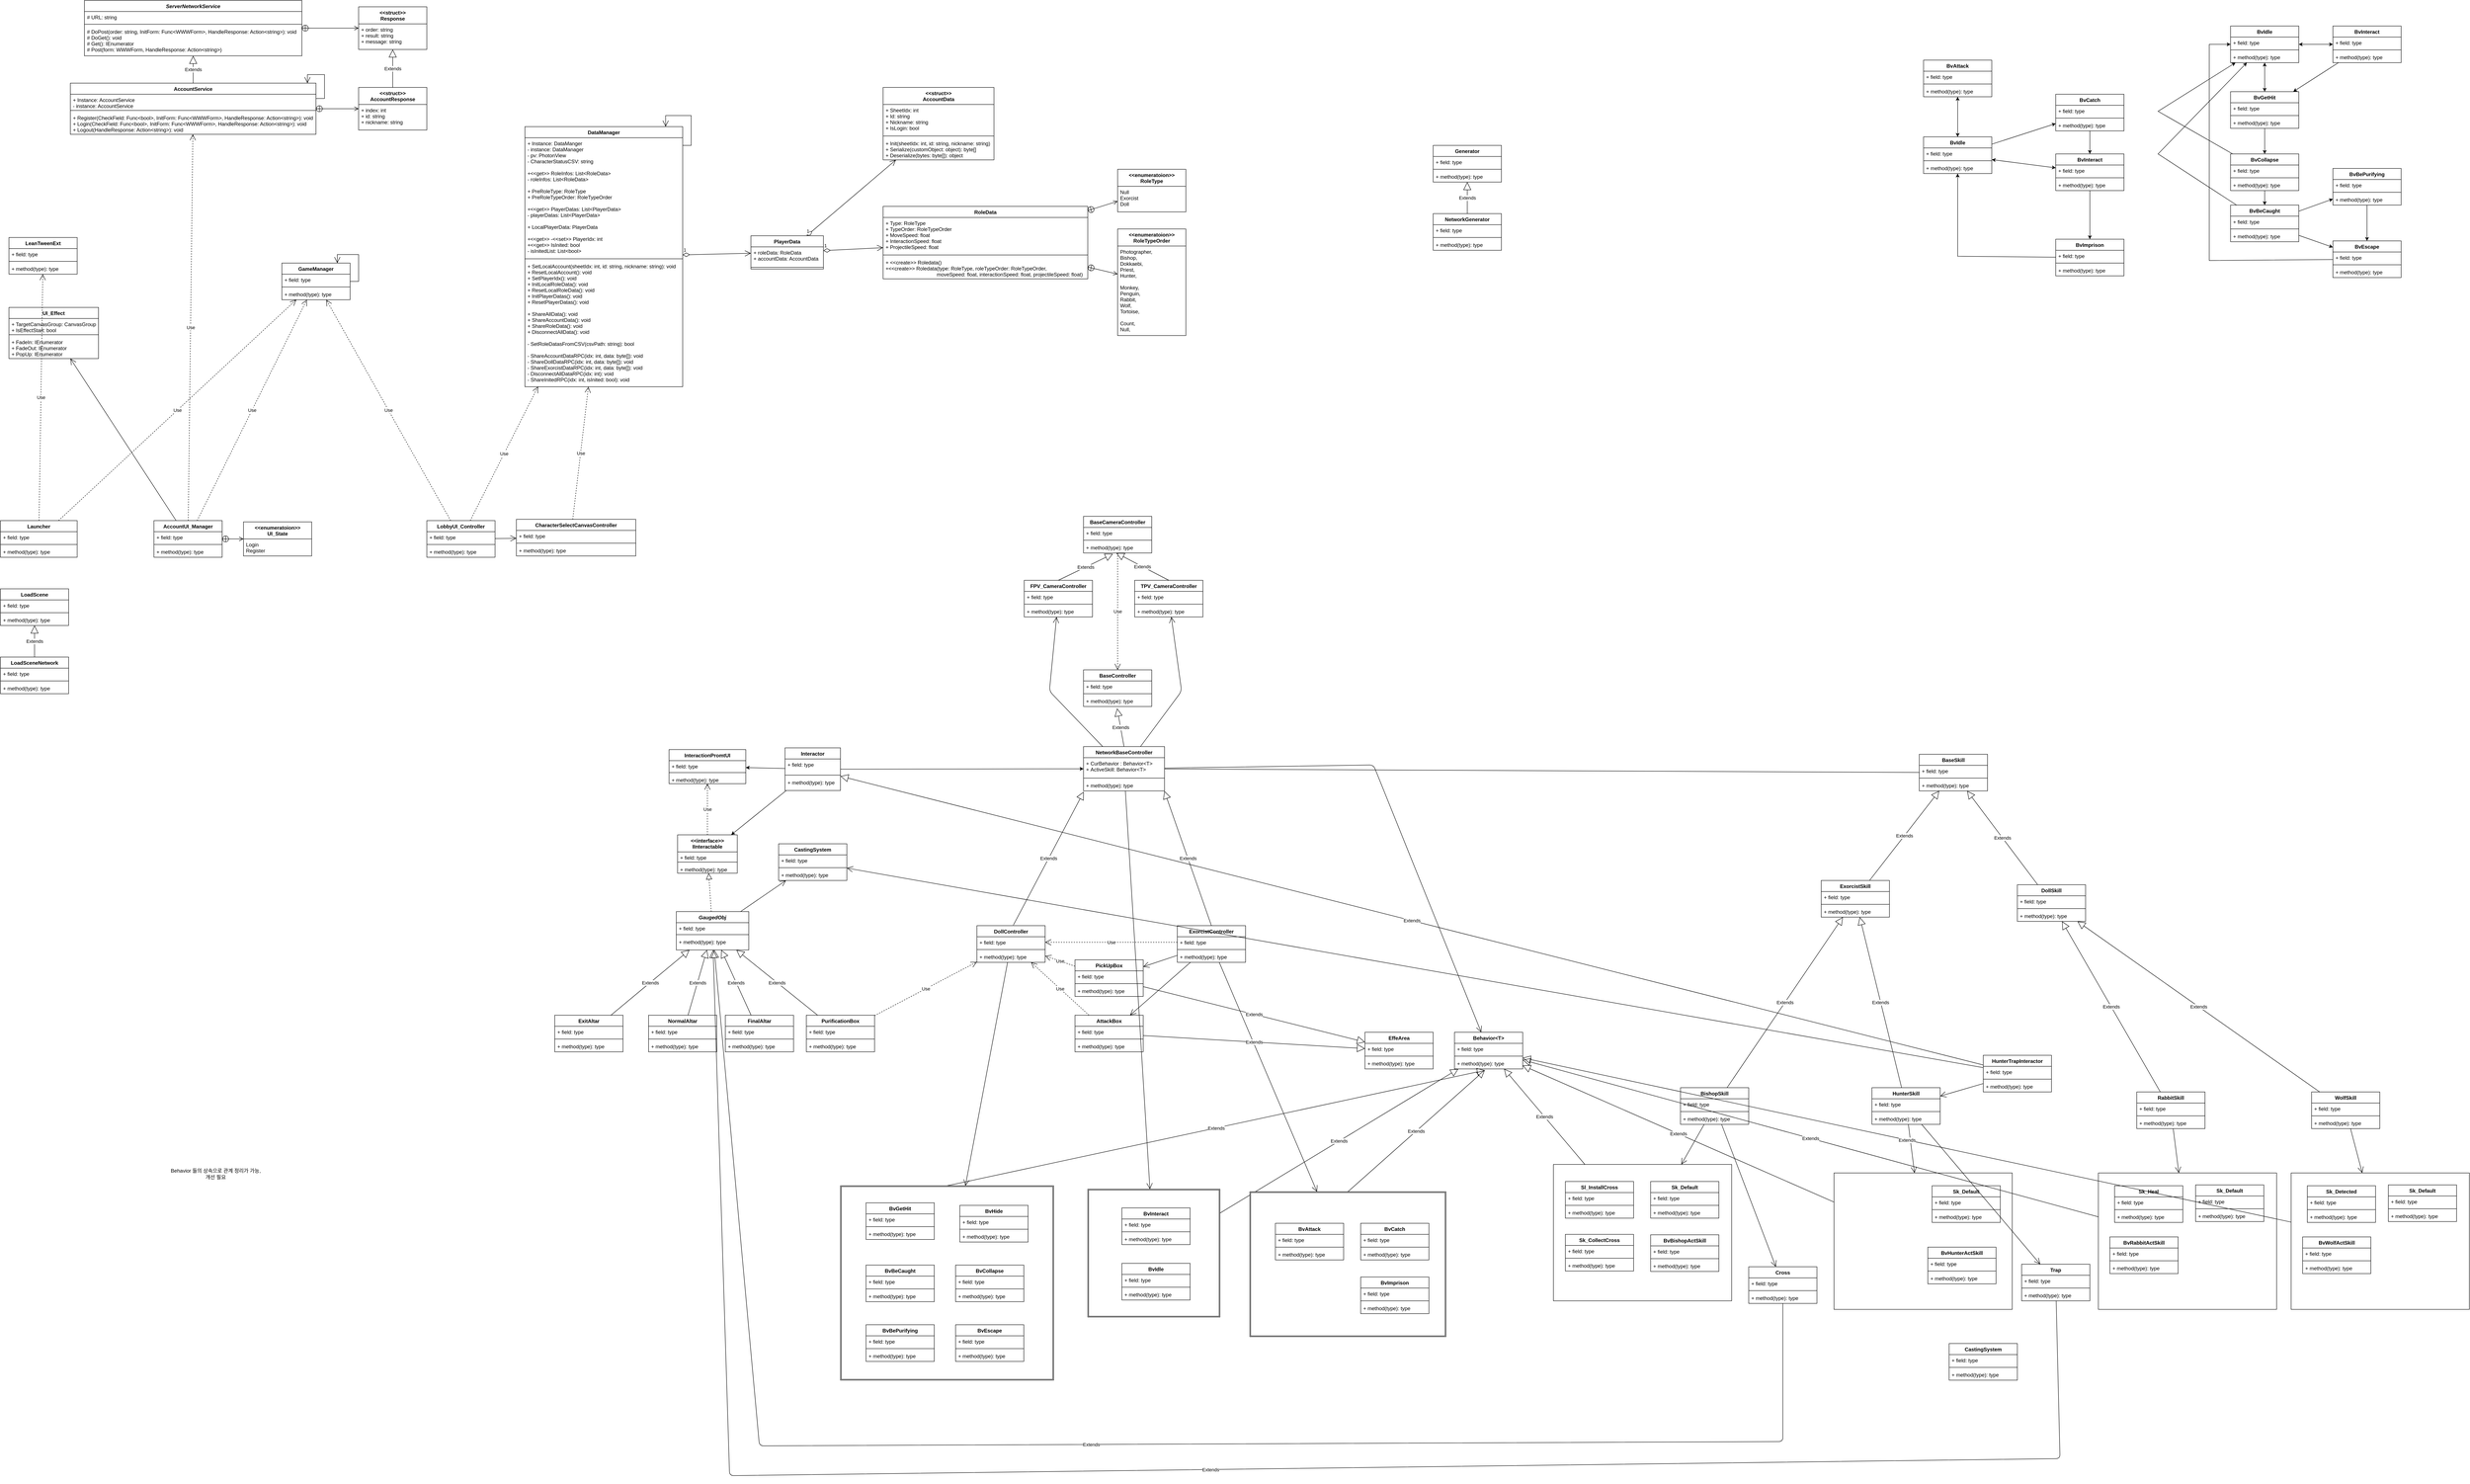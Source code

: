 <mxfile version="13.9.9" type="device"><diagram id="NH-Y0avR81FjexReZCZ9" name="페이지-1"><mxGraphModel dx="3143" dy="2832" grid="1" gridSize="10" guides="1" tooltips="1" connect="1" arrows="1" fold="1" page="1" pageScale="1" pageWidth="827" pageHeight="1169" math="0" shadow="0"><root><mxCell id="0"/><mxCell id="1" parent="0"/><mxCell id="WemFNwI_HzZ0mJL81Dmr-187" value="" style="group" vertex="1" connectable="0" parent="1"><mxGeometry x="5000" y="1610" width="418" height="320" as="geometry"/></mxCell><mxCell id="WemFNwI_HzZ0mJL81Dmr-188" value="" style="rounded=0;whiteSpace=wrap;html=1;" vertex="1" parent="WemFNwI_HzZ0mJL81Dmr-187"><mxGeometry width="418" height="320" as="geometry"/></mxCell><mxCell id="WemFNwI_HzZ0mJL81Dmr-189" value="Sk_Heal" style="swimlane;fontStyle=1;align=center;verticalAlign=top;childLayout=stackLayout;horizontal=1;startSize=26;horizontalStack=0;resizeParent=1;resizeParentMax=0;resizeLast=0;collapsible=1;marginBottom=0;movable=1;resizable=1;rotatable=1;deletable=1;editable=1;connectable=1;" vertex="1" parent="WemFNwI_HzZ0mJL81Dmr-187"><mxGeometry x="38" y="30" width="160" height="86" as="geometry"/></mxCell><mxCell id="WemFNwI_HzZ0mJL81Dmr-190" value="+ field: type" style="text;strokeColor=none;fillColor=none;align=left;verticalAlign=top;spacingLeft=4;spacingRight=4;overflow=hidden;rotatable=1;points=[[0,0.5],[1,0.5]];portConstraint=eastwest;movable=1;resizable=1;deletable=1;editable=1;connectable=1;" vertex="1" parent="WemFNwI_HzZ0mJL81Dmr-189"><mxGeometry y="26" width="160" height="26" as="geometry"/></mxCell><mxCell id="WemFNwI_HzZ0mJL81Dmr-191" value="" style="line;strokeWidth=1;fillColor=none;align=left;verticalAlign=middle;spacingTop=-1;spacingLeft=3;spacingRight=3;rotatable=1;labelPosition=right;points=[];portConstraint=eastwest;movable=1;resizable=1;deletable=1;editable=1;connectable=1;" vertex="1" parent="WemFNwI_HzZ0mJL81Dmr-189"><mxGeometry y="52" width="160" height="8" as="geometry"/></mxCell><mxCell id="WemFNwI_HzZ0mJL81Dmr-192" value="+ method(type): type" style="text;strokeColor=none;fillColor=none;align=left;verticalAlign=top;spacingLeft=4;spacingRight=4;overflow=hidden;rotatable=1;points=[[0,0.5],[1,0.5]];portConstraint=eastwest;movable=1;resizable=1;deletable=1;editable=1;connectable=1;" vertex="1" parent="WemFNwI_HzZ0mJL81Dmr-189"><mxGeometry y="60" width="160" height="26" as="geometry"/></mxCell><mxCell id="WemFNwI_HzZ0mJL81Dmr-193" value="Sk_Default" style="swimlane;fontStyle=1;align=center;verticalAlign=top;childLayout=stackLayout;horizontal=1;startSize=26;horizontalStack=0;resizeParent=1;resizeParentMax=0;resizeLast=0;collapsible=1;marginBottom=0;" vertex="1" parent="WemFNwI_HzZ0mJL81Dmr-187"><mxGeometry x="228" y="28" width="160" height="86" as="geometry"/></mxCell><mxCell id="WemFNwI_HzZ0mJL81Dmr-194" value="+ field: type" style="text;strokeColor=none;fillColor=none;align=left;verticalAlign=top;spacingLeft=4;spacingRight=4;overflow=hidden;rotatable=0;points=[[0,0.5],[1,0.5]];portConstraint=eastwest;" vertex="1" parent="WemFNwI_HzZ0mJL81Dmr-193"><mxGeometry y="26" width="160" height="26" as="geometry"/></mxCell><mxCell id="WemFNwI_HzZ0mJL81Dmr-195" value="" style="line;strokeWidth=1;fillColor=none;align=left;verticalAlign=middle;spacingTop=-1;spacingLeft=3;spacingRight=3;rotatable=0;labelPosition=right;points=[];portConstraint=eastwest;" vertex="1" parent="WemFNwI_HzZ0mJL81Dmr-193"><mxGeometry y="52" width="160" height="8" as="geometry"/></mxCell><mxCell id="WemFNwI_HzZ0mJL81Dmr-196" value="+ method(type): type" style="text;strokeColor=none;fillColor=none;align=left;verticalAlign=top;spacingLeft=4;spacingRight=4;overflow=hidden;rotatable=0;points=[[0,0.5],[1,0.5]];portConstraint=eastwest;" vertex="1" parent="WemFNwI_HzZ0mJL81Dmr-193"><mxGeometry y="60" width="160" height="26" as="geometry"/></mxCell><mxCell id="WemFNwI_HzZ0mJL81Dmr-197" value="BvRabbitActSkill" style="swimlane;fontStyle=1;align=center;verticalAlign=top;childLayout=stackLayout;horizontal=1;startSize=26;horizontalStack=0;resizeParent=1;resizeParentMax=0;resizeLast=0;collapsible=1;marginBottom=0;" vertex="1" parent="WemFNwI_HzZ0mJL81Dmr-187"><mxGeometry x="27" y="150" width="160" height="86" as="geometry"/></mxCell><mxCell id="WemFNwI_HzZ0mJL81Dmr-198" value="+ field: type" style="text;strokeColor=none;fillColor=none;align=left;verticalAlign=top;spacingLeft=4;spacingRight=4;overflow=hidden;rotatable=0;points=[[0,0.5],[1,0.5]];portConstraint=eastwest;" vertex="1" parent="WemFNwI_HzZ0mJL81Dmr-197"><mxGeometry y="26" width="160" height="26" as="geometry"/></mxCell><mxCell id="WemFNwI_HzZ0mJL81Dmr-199" value="" style="line;strokeWidth=1;fillColor=none;align=left;verticalAlign=middle;spacingTop=-1;spacingLeft=3;spacingRight=3;rotatable=0;labelPosition=right;points=[];portConstraint=eastwest;" vertex="1" parent="WemFNwI_HzZ0mJL81Dmr-197"><mxGeometry y="52" width="160" height="8" as="geometry"/></mxCell><mxCell id="WemFNwI_HzZ0mJL81Dmr-200" value="+ method(type): type" style="text;strokeColor=none;fillColor=none;align=left;verticalAlign=top;spacingLeft=4;spacingRight=4;overflow=hidden;rotatable=0;points=[[0,0.5],[1,0.5]];portConstraint=eastwest;" vertex="1" parent="WemFNwI_HzZ0mJL81Dmr-197"><mxGeometry y="60" width="160" height="26" as="geometry"/></mxCell><mxCell id="WNGgheq9W2EGtf0vg9xr-1" value="Launcher" style="swimlane;fontStyle=1;align=center;verticalAlign=top;childLayout=stackLayout;horizontal=1;startSize=26;horizontalStack=0;resizeParent=1;resizeParentMax=0;resizeLast=0;collapsible=1;marginBottom=0;" parent="1" vertex="1"><mxGeometry x="80" y="80" width="180" height="86" as="geometry"/></mxCell><mxCell id="WNGgheq9W2EGtf0vg9xr-80" value="+ field: type" style="text;strokeColor=none;fillColor=none;align=left;verticalAlign=top;spacingLeft=4;spacingRight=4;overflow=hidden;rotatable=0;points=[[0,0.5],[1,0.5]];portConstraint=eastwest;" parent="WNGgheq9W2EGtf0vg9xr-1" vertex="1"><mxGeometry y="26" width="180" height="26" as="geometry"/></mxCell><mxCell id="WNGgheq9W2EGtf0vg9xr-3" value="" style="line;strokeWidth=1;fillColor=none;align=left;verticalAlign=middle;spacingTop=-1;spacingLeft=3;spacingRight=3;rotatable=0;labelPosition=right;points=[];portConstraint=eastwest;" parent="WNGgheq9W2EGtf0vg9xr-1" vertex="1"><mxGeometry y="52" width="180" height="8" as="geometry"/></mxCell><mxCell id="WNGgheq9W2EGtf0vg9xr-4" value="+ method(type): type" style="text;strokeColor=none;fillColor=none;align=left;verticalAlign=top;spacingLeft=4;spacingRight=4;overflow=hidden;rotatable=0;points=[[0,0.5],[1,0.5]];portConstraint=eastwest;" parent="WNGgheq9W2EGtf0vg9xr-1" vertex="1"><mxGeometry y="60" width="180" height="26" as="geometry"/></mxCell><mxCell id="WNGgheq9W2EGtf0vg9xr-14" value="GameManager" style="swimlane;fontStyle=1;align=center;verticalAlign=top;childLayout=stackLayout;horizontal=1;startSize=26;horizontalStack=0;resizeParent=1;resizeParentMax=0;resizeLast=0;collapsible=1;marginBottom=0;" parent="1" vertex="1"><mxGeometry x="740" y="-524" width="160" height="86" as="geometry"/></mxCell><mxCell id="WNGgheq9W2EGtf0vg9xr-15" value="+ field: type" style="text;strokeColor=none;fillColor=none;align=left;verticalAlign=top;spacingLeft=4;spacingRight=4;overflow=hidden;rotatable=0;points=[[0,0.5],[1,0.5]];portConstraint=eastwest;" parent="WNGgheq9W2EGtf0vg9xr-14" vertex="1"><mxGeometry y="26" width="160" height="26" as="geometry"/></mxCell><mxCell id="WNGgheq9W2EGtf0vg9xr-16" value="" style="line;strokeWidth=1;fillColor=none;align=left;verticalAlign=middle;spacingTop=-1;spacingLeft=3;spacingRight=3;rotatable=0;labelPosition=right;points=[];portConstraint=eastwest;" parent="WNGgheq9W2EGtf0vg9xr-14" vertex="1"><mxGeometry y="52" width="160" height="8" as="geometry"/></mxCell><mxCell id="WNGgheq9W2EGtf0vg9xr-17" value="+ method(type): type" style="text;strokeColor=none;fillColor=none;align=left;verticalAlign=top;spacingLeft=4;spacingRight=4;overflow=hidden;rotatable=0;points=[[0,0.5],[1,0.5]];portConstraint=eastwest;" parent="WNGgheq9W2EGtf0vg9xr-14" vertex="1"><mxGeometry y="60" width="160" height="26" as="geometry"/></mxCell><mxCell id="WNGgheq9W2EGtf0vg9xr-119" value="" style="endArrow=open;endFill=1;endSize=12;html=1;rounded=0;edgeStyle=orthogonalEdgeStyle;" parent="WNGgheq9W2EGtf0vg9xr-14" source="WNGgheq9W2EGtf0vg9xr-15" target="WNGgheq9W2EGtf0vg9xr-14" edge="1"><mxGeometry width="160" relative="1" as="geometry"><mxPoint x="80" y="90" as="sourcePoint"/><mxPoint x="240" y="90" as="targetPoint"/><Array as="points"><mxPoint x="180" y="43"/><mxPoint x="180" y="-20"/><mxPoint x="130" y="-20"/></Array></mxGeometry></mxCell><mxCell id="WNGgheq9W2EGtf0vg9xr-18" value="LobbyUI_Controller" style="swimlane;fontStyle=1;align=center;verticalAlign=top;childLayout=stackLayout;horizontal=1;startSize=26;horizontalStack=0;resizeParent=1;resizeParentMax=0;resizeLast=0;collapsible=1;marginBottom=0;" parent="1" vertex="1"><mxGeometry x="1080" y="80" width="160" height="86" as="geometry"/></mxCell><mxCell id="WNGgheq9W2EGtf0vg9xr-19" value="+ field: type" style="text;strokeColor=none;fillColor=none;align=left;verticalAlign=top;spacingLeft=4;spacingRight=4;overflow=hidden;rotatable=0;points=[[0,0.5],[1,0.5]];portConstraint=eastwest;" parent="WNGgheq9W2EGtf0vg9xr-18" vertex="1"><mxGeometry y="26" width="160" height="26" as="geometry"/></mxCell><mxCell id="WNGgheq9W2EGtf0vg9xr-20" value="" style="line;strokeWidth=1;fillColor=none;align=left;verticalAlign=middle;spacingTop=-1;spacingLeft=3;spacingRight=3;rotatable=0;labelPosition=right;points=[];portConstraint=eastwest;" parent="WNGgheq9W2EGtf0vg9xr-18" vertex="1"><mxGeometry y="52" width="160" height="8" as="geometry"/></mxCell><mxCell id="WNGgheq9W2EGtf0vg9xr-21" value="+ method(type): type" style="text;strokeColor=none;fillColor=none;align=left;verticalAlign=top;spacingLeft=4;spacingRight=4;overflow=hidden;rotatable=0;points=[[0,0.5],[1,0.5]];portConstraint=eastwest;" parent="WNGgheq9W2EGtf0vg9xr-18" vertex="1"><mxGeometry y="60" width="160" height="26" as="geometry"/></mxCell><mxCell id="WNGgheq9W2EGtf0vg9xr-22" value="LoadScene" style="swimlane;fontStyle=1;align=center;verticalAlign=top;childLayout=stackLayout;horizontal=1;startSize=26;horizontalStack=0;resizeParent=1;resizeParentMax=0;resizeLast=0;collapsible=1;marginBottom=0;" parent="1" vertex="1"><mxGeometry x="80" y="240" width="160" height="86" as="geometry"/></mxCell><mxCell id="WNGgheq9W2EGtf0vg9xr-23" value="+ field: type" style="text;strokeColor=none;fillColor=none;align=left;verticalAlign=top;spacingLeft=4;spacingRight=4;overflow=hidden;rotatable=0;points=[[0,0.5],[1,0.5]];portConstraint=eastwest;" parent="WNGgheq9W2EGtf0vg9xr-22" vertex="1"><mxGeometry y="26" width="160" height="26" as="geometry"/></mxCell><mxCell id="WNGgheq9W2EGtf0vg9xr-24" value="" style="line;strokeWidth=1;fillColor=none;align=left;verticalAlign=middle;spacingTop=-1;spacingLeft=3;spacingRight=3;rotatable=0;labelPosition=right;points=[];portConstraint=eastwest;" parent="WNGgheq9W2EGtf0vg9xr-22" vertex="1"><mxGeometry y="52" width="160" height="8" as="geometry"/></mxCell><mxCell id="WNGgheq9W2EGtf0vg9xr-25" value="+ method(type): type" style="text;strokeColor=none;fillColor=none;align=left;verticalAlign=top;spacingLeft=4;spacingRight=4;overflow=hidden;rotatable=0;points=[[0,0.5],[1,0.5]];portConstraint=eastwest;" parent="WNGgheq9W2EGtf0vg9xr-22" vertex="1"><mxGeometry y="60" width="160" height="26" as="geometry"/></mxCell><mxCell id="WNGgheq9W2EGtf0vg9xr-26" value="LoadSceneNetwork" style="swimlane;fontStyle=1;align=center;verticalAlign=top;childLayout=stackLayout;horizontal=1;startSize=26;horizontalStack=0;resizeParent=1;resizeParentMax=0;resizeLast=0;collapsible=1;marginBottom=0;" parent="1" vertex="1"><mxGeometry x="80" y="400" width="160" height="86" as="geometry"/></mxCell><mxCell id="WNGgheq9W2EGtf0vg9xr-27" value="+ field: type" style="text;strokeColor=none;fillColor=none;align=left;verticalAlign=top;spacingLeft=4;spacingRight=4;overflow=hidden;rotatable=0;points=[[0,0.5],[1,0.5]];portConstraint=eastwest;" parent="WNGgheq9W2EGtf0vg9xr-26" vertex="1"><mxGeometry y="26" width="160" height="26" as="geometry"/></mxCell><mxCell id="WNGgheq9W2EGtf0vg9xr-28" value="" style="line;strokeWidth=1;fillColor=none;align=left;verticalAlign=middle;spacingTop=-1;spacingLeft=3;spacingRight=3;rotatable=0;labelPosition=right;points=[];portConstraint=eastwest;" parent="WNGgheq9W2EGtf0vg9xr-26" vertex="1"><mxGeometry y="52" width="160" height="8" as="geometry"/></mxCell><mxCell id="WNGgheq9W2EGtf0vg9xr-29" value="+ method(type): type" style="text;strokeColor=none;fillColor=none;align=left;verticalAlign=top;spacingLeft=4;spacingRight=4;overflow=hidden;rotatable=0;points=[[0,0.5],[1,0.5]];portConstraint=eastwest;" parent="WNGgheq9W2EGtf0vg9xr-26" vertex="1"><mxGeometry y="60" width="160" height="26" as="geometry"/></mxCell><mxCell id="WNGgheq9W2EGtf0vg9xr-30" value="ServerNetworkService" style="swimlane;fontStyle=3;align=center;verticalAlign=top;childLayout=stackLayout;horizontal=1;startSize=26;horizontalStack=0;resizeParent=1;resizeParentMax=0;resizeLast=0;collapsible=1;marginBottom=0;" parent="1" vertex="1"><mxGeometry x="277" y="-1140" width="510" height="130" as="geometry"/></mxCell><mxCell id="WNGgheq9W2EGtf0vg9xr-31" value="# URL: string" style="text;strokeColor=none;fillColor=none;align=left;verticalAlign=top;spacingLeft=4;spacingRight=4;overflow=hidden;rotatable=0;points=[[0,0.5],[1,0.5]];portConstraint=eastwest;" parent="WNGgheq9W2EGtf0vg9xr-30" vertex="1"><mxGeometry y="26" width="510" height="26" as="geometry"/></mxCell><mxCell id="WNGgheq9W2EGtf0vg9xr-32" value="" style="line;strokeWidth=1;fillColor=none;align=left;verticalAlign=middle;spacingTop=-1;spacingLeft=3;spacingRight=3;rotatable=0;labelPosition=right;points=[];portConstraint=eastwest;" parent="WNGgheq9W2EGtf0vg9xr-30" vertex="1"><mxGeometry y="52" width="510" height="8" as="geometry"/></mxCell><mxCell id="WNGgheq9W2EGtf0vg9xr-33" value="# DoPost(order: string, InitForm: Func&lt;WWWForm&gt;, HandleResponse: Action&lt;string&gt;): void&#10;# DoGet(): void&#10;# Get(): IEnumerator&#10;# Post(form: WWWForm, HandleResponse: Action&lt;string&gt;)" style="text;strokeColor=none;fillColor=none;align=left;verticalAlign=top;spacingLeft=4;spacingRight=4;overflow=hidden;rotatable=0;points=[[0,0.5],[1,0.5]];portConstraint=eastwest;" parent="WNGgheq9W2EGtf0vg9xr-30" vertex="1"><mxGeometry y="60" width="510" height="70" as="geometry"/></mxCell><mxCell id="WNGgheq9W2EGtf0vg9xr-38" value="&lt;&lt;struct&gt;&gt;&#10;Response" style="swimlane;fontStyle=1;align=center;verticalAlign=top;childLayout=stackLayout;horizontal=1;startSize=40;horizontalStack=0;resizeParent=1;resizeParentMax=0;resizeLast=0;collapsible=1;marginBottom=0;" parent="1" vertex="1"><mxGeometry x="920" y="-1125" width="160" height="100" as="geometry"/></mxCell><mxCell id="WNGgheq9W2EGtf0vg9xr-39" value="+ order: string&#10;+ result: string&#10;+ message: string" style="text;strokeColor=none;fillColor=none;align=left;verticalAlign=top;spacingLeft=4;spacingRight=4;overflow=hidden;rotatable=0;points=[[0,0.5],[1,0.5]];portConstraint=eastwest;" parent="WNGgheq9W2EGtf0vg9xr-38" vertex="1"><mxGeometry y="40" width="160" height="60" as="geometry"/></mxCell><mxCell id="WNGgheq9W2EGtf0vg9xr-81" value="Use" style="endArrow=open;endSize=12;dashed=1;html=1;rounded=0;" parent="1" source="WNGgheq9W2EGtf0vg9xr-1" target="WNGgheq9W2EGtf0vg9xr-14" edge="1"><mxGeometry width="160" relative="1" as="geometry"><mxPoint x="260" y="-50" as="sourcePoint"/><mxPoint x="420" y="-50" as="targetPoint"/></mxGeometry></mxCell><mxCell id="WNGgheq9W2EGtf0vg9xr-88" value="LeanTweenExt" style="swimlane;fontStyle=1;align=center;verticalAlign=top;childLayout=stackLayout;horizontal=1;startSize=26;horizontalStack=0;resizeParent=1;resizeParentMax=0;resizeLast=0;collapsible=1;marginBottom=0;" parent="1" vertex="1"><mxGeometry x="100" y="-584" width="160" height="86" as="geometry"/></mxCell><mxCell id="WNGgheq9W2EGtf0vg9xr-89" value="+ field: type" style="text;strokeColor=none;fillColor=none;align=left;verticalAlign=top;spacingLeft=4;spacingRight=4;overflow=hidden;rotatable=0;points=[[0,0.5],[1,0.5]];portConstraint=eastwest;" parent="WNGgheq9W2EGtf0vg9xr-88" vertex="1"><mxGeometry y="26" width="160" height="26" as="geometry"/></mxCell><mxCell id="WNGgheq9W2EGtf0vg9xr-90" value="" style="line;strokeWidth=1;fillColor=none;align=left;verticalAlign=middle;spacingTop=-1;spacingLeft=3;spacingRight=3;rotatable=0;labelPosition=right;points=[];portConstraint=eastwest;" parent="WNGgheq9W2EGtf0vg9xr-88" vertex="1"><mxGeometry y="52" width="160" height="8" as="geometry"/></mxCell><mxCell id="WNGgheq9W2EGtf0vg9xr-91" value="+ method(type): type" style="text;strokeColor=none;fillColor=none;align=left;verticalAlign=top;spacingLeft=4;spacingRight=4;overflow=hidden;rotatable=0;points=[[0,0.5],[1,0.5]];portConstraint=eastwest;" parent="WNGgheq9W2EGtf0vg9xr-88" vertex="1"><mxGeometry y="60" width="160" height="26" as="geometry"/></mxCell><mxCell id="WNGgheq9W2EGtf0vg9xr-92" value="Use" style="endArrow=open;endSize=12;dashed=1;html=1;rounded=0;" parent="1" source="WNGgheq9W2EGtf0vg9xr-1" target="WNGgheq9W2EGtf0vg9xr-88" edge="1"><mxGeometry width="160" relative="1" as="geometry"><mxPoint x="430" y="10" as="sourcePoint"/><mxPoint x="590" y="10" as="targetPoint"/></mxGeometry></mxCell><mxCell id="WNGgheq9W2EGtf0vg9xr-93" value="Extends" style="endArrow=block;endSize=16;endFill=0;html=1;rounded=0;exitX=0.5;exitY=0;exitDx=0;exitDy=0;" parent="1" source="WNGgheq9W2EGtf0vg9xr-26" target="WNGgheq9W2EGtf0vg9xr-22" edge="1"><mxGeometry width="160" relative="1" as="geometry"><mxPoint x="280" y="496" as="sourcePoint"/><mxPoint x="440" y="496" as="targetPoint"/></mxGeometry></mxCell><mxCell id="WNGgheq9W2EGtf0vg9xr-94" style="edgeStyle=none;rounded=0;orthogonalLoop=1;jettySize=auto;html=1;exitX=0.75;exitY=0;exitDx=0;exitDy=0;" parent="1" source="WNGgheq9W2EGtf0vg9xr-22" target="WNGgheq9W2EGtf0vg9xr-22" edge="1"><mxGeometry relative="1" as="geometry"/></mxCell><mxCell id="WNGgheq9W2EGtf0vg9xr-99" value="Use" style="endArrow=open;endSize=12;dashed=1;html=1;rounded=0;" parent="1" source="WNGgheq9W2EGtf0vg9xr-18" target="WNGgheq9W2EGtf0vg9xr-14" edge="1"><mxGeometry width="160" relative="1" as="geometry"><mxPoint x="530" y="160" as="sourcePoint"/><mxPoint x="690" y="160" as="targetPoint"/></mxGeometry></mxCell><mxCell id="WNGgheq9W2EGtf0vg9xr-101" value="DataManager" style="swimlane;fontStyle=1;align=center;verticalAlign=top;childLayout=stackLayout;horizontal=1;startSize=26;horizontalStack=0;resizeParent=1;resizeParentMax=0;resizeLast=0;collapsible=1;marginBottom=0;" parent="1" vertex="1"><mxGeometry x="1310" y="-844" width="370" height="610" as="geometry"/></mxCell><mxCell id="WNGgheq9W2EGtf0vg9xr-102" value="+ Instance: DataManger&#10;- instance: DataManager&#10;- pv: PhotonView&#10;- CharacterStatusCSV: string&#10;&#10;+&lt;&lt;get&gt;&gt; RoleInfos: List&lt;RoleData&gt;&#10;- roleInfos: List&lt;RoleData&gt;&#10;&#10;+ PreRoleType: RoleType&#10;+ PreRoleTypeOrder: RoleTypeOrder&#10;&#10;+&lt;&lt;get&gt;&gt; PlayerDatas: List&lt;PlayerData&gt;&#10;- playerDatas: List&lt;PlayerData&gt;&#10;&#10;+ LocalPlayerData: PlayerData&#10;&#10;+&lt;&lt;get&gt;&gt; -&lt;&lt;set&gt;&gt; PlayerIdx: int&#10;+&lt;&lt;get&gt;&gt; IsInited: bool&#10;- isInitedList: List&lt;bool&gt;" style="text;strokeColor=none;fillColor=none;align=left;verticalAlign=top;spacingLeft=4;spacingRight=4;overflow=hidden;rotatable=0;points=[[0,0.5],[1,0.5]];portConstraint=eastwest;" parent="WNGgheq9W2EGtf0vg9xr-101" vertex="1"><mxGeometry y="26" width="370" height="280" as="geometry"/></mxCell><mxCell id="WNGgheq9W2EGtf0vg9xr-103" value="" style="line;strokeWidth=1;fillColor=none;align=left;verticalAlign=middle;spacingTop=-1;spacingLeft=3;spacingRight=3;rotatable=0;labelPosition=right;points=[];portConstraint=eastwest;" parent="WNGgheq9W2EGtf0vg9xr-101" vertex="1"><mxGeometry y="306" width="370" height="8" as="geometry"/></mxCell><mxCell id="WNGgheq9W2EGtf0vg9xr-104" value="+ SetLocalAccount(sheetIdx: int, id: string, nickname: string): void&#10;+ ResetLocalAccount(): void&#10;+ SetPlayerIdx(): void&#10;+ InitLocalRoleData(): void&#10;+ ResetLocalRoleData(): void&#10;+ InitPlayerDatas(): void&#10;+ ResetPlayerDatas(): void&#10;&#10;+ ShareAllData(): void&#10;+ ShareAccountData(): void&#10;+ ShareRoleData(): void&#10;+ DisconnectAllData(): void&#10;&#10;- SetRoleDatasFromCSV(csvPath: string): bool&#10;&#10;- ShareAccountDataRPC(idx: int, data: byte[]): void&#10;- ShareDollDataRPC(idx: int, data: byte[]): void&#10;- ShareExorcistDataRPC(idx: int, data: byte[]): void&#10;- DisconnectAllDataRPC(idx: int): void&#10;- ShareInitedRPC(idx: int, isInited: bool): void" style="text;strokeColor=none;fillColor=none;align=left;verticalAlign=top;spacingLeft=4;spacingRight=4;overflow=hidden;rotatable=0;points=[[0,0.5],[1,0.5]];portConstraint=eastwest;" parent="WNGgheq9W2EGtf0vg9xr-101" vertex="1"><mxGeometry y="314" width="370" height="296" as="geometry"/></mxCell><mxCell id="WNGgheq9W2EGtf0vg9xr-121" value="" style="endArrow=open;endFill=1;endSize=12;html=1;rounded=0;edgeStyle=orthogonalEdgeStyle;" parent="WNGgheq9W2EGtf0vg9xr-101" source="WNGgheq9W2EGtf0vg9xr-102" target="WNGgheq9W2EGtf0vg9xr-101" edge="1"><mxGeometry width="160" relative="1" as="geometry"><mxPoint x="160.0" y="43" as="sourcePoint"/><mxPoint x="130.0" y="2.274e-13" as="targetPoint"/><Array as="points"><mxPoint x="390" y="44"/><mxPoint x="390" y="-26"/><mxPoint x="330" y="-26"/></Array></mxGeometry></mxCell><mxCell id="WNGgheq9W2EGtf0vg9xr-105" value="Use" style="endArrow=open;endSize=12;dashed=1;html=1;rounded=0;" parent="1" source="WNGgheq9W2EGtf0vg9xr-18" target="WNGgheq9W2EGtf0vg9xr-101" edge="1"><mxGeometry width="160" relative="1" as="geometry"><mxPoint x="800" y="60" as="sourcePoint"/><mxPoint x="960" y="60" as="targetPoint"/></mxGeometry></mxCell><mxCell id="WNGgheq9W2EGtf0vg9xr-106" value="CharacterSelectCanvasController" style="swimlane;fontStyle=1;align=center;verticalAlign=top;childLayout=stackLayout;horizontal=1;startSize=26;horizontalStack=0;resizeParent=1;resizeParentMax=0;resizeLast=0;collapsible=1;marginBottom=0;" parent="1" vertex="1"><mxGeometry x="1290" y="77" width="280" height="86" as="geometry"/></mxCell><mxCell id="WNGgheq9W2EGtf0vg9xr-107" value="+ field: type" style="text;strokeColor=none;fillColor=none;align=left;verticalAlign=top;spacingLeft=4;spacingRight=4;overflow=hidden;rotatable=0;points=[[0,0.5],[1,0.5]];portConstraint=eastwest;" parent="WNGgheq9W2EGtf0vg9xr-106" vertex="1"><mxGeometry y="26" width="280" height="26" as="geometry"/></mxCell><mxCell id="WNGgheq9W2EGtf0vg9xr-108" value="" style="line;strokeWidth=1;fillColor=none;align=left;verticalAlign=middle;spacingTop=-1;spacingLeft=3;spacingRight=3;rotatable=0;labelPosition=right;points=[];portConstraint=eastwest;" parent="WNGgheq9W2EGtf0vg9xr-106" vertex="1"><mxGeometry y="52" width="280" height="8" as="geometry"/></mxCell><mxCell id="WNGgheq9W2EGtf0vg9xr-109" value="+ method(type): type" style="text;strokeColor=none;fillColor=none;align=left;verticalAlign=top;spacingLeft=4;spacingRight=4;overflow=hidden;rotatable=0;points=[[0,0.5],[1,0.5]];portConstraint=eastwest;" parent="WNGgheq9W2EGtf0vg9xr-106" vertex="1"><mxGeometry y="60" width="280" height="26" as="geometry"/></mxCell><mxCell id="WNGgheq9W2EGtf0vg9xr-114" value="" style="endArrow=open;endFill=1;endSize=12;html=1;rounded=0;" parent="1" source="WNGgheq9W2EGtf0vg9xr-18" target="WNGgheq9W2EGtf0vg9xr-106" edge="1"><mxGeometry width="160" relative="1" as="geometry"><mxPoint x="1720" y="50" as="sourcePoint"/><mxPoint x="1880" y="50" as="targetPoint"/></mxGeometry></mxCell><mxCell id="WNGgheq9W2EGtf0vg9xr-115" value="Use" style="endArrow=open;endSize=12;dashed=1;html=1;rounded=0;exitX=0.472;exitY=0.002;exitDx=0;exitDy=0;exitPerimeter=0;" parent="1" source="WNGgheq9W2EGtf0vg9xr-106" target="WNGgheq9W2EGtf0vg9xr-101" edge="1"><mxGeometry width="160" relative="1" as="geometry"><mxPoint x="810" y="-30" as="sourcePoint"/><mxPoint x="970" y="-30" as="targetPoint"/></mxGeometry></mxCell><mxCell id="WNGgheq9W2EGtf0vg9xr-133" value="AccountUI_Manager" style="swimlane;fontStyle=1;align=center;verticalAlign=top;childLayout=stackLayout;horizontal=1;startSize=26;horizontalStack=0;resizeParent=1;resizeParentMax=0;resizeLast=0;collapsible=1;marginBottom=0;fillColor=none;" parent="1" vertex="1"><mxGeometry x="440" y="80" width="160" height="86" as="geometry"/></mxCell><mxCell id="WNGgheq9W2EGtf0vg9xr-134" value="+ field: type" style="text;strokeColor=none;fillColor=none;align=left;verticalAlign=top;spacingLeft=4;spacingRight=4;overflow=hidden;rotatable=0;points=[[0,0.5],[1,0.5]];portConstraint=eastwest;" parent="WNGgheq9W2EGtf0vg9xr-133" vertex="1"><mxGeometry y="26" width="160" height="26" as="geometry"/></mxCell><mxCell id="WNGgheq9W2EGtf0vg9xr-135" value="" style="line;strokeWidth=1;fillColor=none;align=left;verticalAlign=middle;spacingTop=-1;spacingLeft=3;spacingRight=3;rotatable=0;labelPosition=right;points=[];portConstraint=eastwest;" parent="WNGgheq9W2EGtf0vg9xr-133" vertex="1"><mxGeometry y="52" width="160" height="8" as="geometry"/></mxCell><mxCell id="WNGgheq9W2EGtf0vg9xr-136" value="+ method(type): type" style="text;strokeColor=none;fillColor=none;align=left;verticalAlign=top;spacingLeft=4;spacingRight=4;overflow=hidden;rotatable=0;points=[[0,0.5],[1,0.5]];portConstraint=eastwest;" parent="WNGgheq9W2EGtf0vg9xr-133" vertex="1"><mxGeometry y="60" width="160" height="26" as="geometry"/></mxCell><mxCell id="WNGgheq9W2EGtf0vg9xr-137" value="&lt;&lt;enumeratoion&gt;&gt;&#10;UI_State" style="swimlane;fontStyle=1;align=center;verticalAlign=top;childLayout=stackLayout;horizontal=1;startSize=40;horizontalStack=0;resizeParent=1;resizeParentMax=0;resizeLast=0;collapsible=1;marginBottom=0;fillColor=none;" parent="1" vertex="1"><mxGeometry x="650" y="83" width="160" height="80" as="geometry"/></mxCell><mxCell id="WNGgheq9W2EGtf0vg9xr-138" value="Login&#10;Register" style="text;strokeColor=none;fillColor=none;align=left;verticalAlign=top;spacingLeft=4;spacingRight=4;overflow=hidden;rotatable=0;points=[[0,0.5],[1,0.5]];portConstraint=eastwest;" parent="WNGgheq9W2EGtf0vg9xr-137" vertex="1"><mxGeometry y="40" width="160" height="40" as="geometry"/></mxCell><mxCell id="WNGgheq9W2EGtf0vg9xr-141" value="" style="endArrow=open;startArrow=circlePlus;endFill=0;startFill=0;endSize=8;html=1;rounded=0;" parent="1" source="WNGgheq9W2EGtf0vg9xr-133" target="WNGgheq9W2EGtf0vg9xr-137" edge="1"><mxGeometry width="160" relative="1" as="geometry"><mxPoint x="620" y="220" as="sourcePoint"/><mxPoint x="780" y="220" as="targetPoint"/></mxGeometry></mxCell><mxCell id="WNGgheq9W2EGtf0vg9xr-142" value="UI_Effect" style="swimlane;fontStyle=1;align=center;verticalAlign=top;childLayout=stackLayout;horizontal=1;startSize=26;horizontalStack=0;resizeParent=1;resizeParentMax=0;resizeLast=0;collapsible=1;marginBottom=0;fillColor=none;" parent="1" vertex="1"><mxGeometry x="100" y="-420" width="210" height="120" as="geometry"/></mxCell><mxCell id="WNGgheq9W2EGtf0vg9xr-143" value="+ TargetCanvasGroup: CanvasGroup&#10;+ IsEffectStart: bool" style="text;strokeColor=none;fillColor=none;align=left;verticalAlign=top;spacingLeft=4;spacingRight=4;overflow=hidden;rotatable=0;points=[[0,0.5],[1,0.5]];portConstraint=eastwest;" parent="WNGgheq9W2EGtf0vg9xr-142" vertex="1"><mxGeometry y="26" width="210" height="34" as="geometry"/></mxCell><mxCell id="WNGgheq9W2EGtf0vg9xr-144" value="" style="line;strokeWidth=1;fillColor=none;align=left;verticalAlign=middle;spacingTop=-1;spacingLeft=3;spacingRight=3;rotatable=0;labelPosition=right;points=[];portConstraint=eastwest;" parent="WNGgheq9W2EGtf0vg9xr-142" vertex="1"><mxGeometry y="60" width="210" height="8" as="geometry"/></mxCell><mxCell id="WNGgheq9W2EGtf0vg9xr-145" value="+ FadeIn: IEnumerator&#10;+ FadeOut: IEnumerator&#10;+ PopUp: IEnumerator" style="text;strokeColor=none;fillColor=none;align=left;verticalAlign=top;spacingLeft=4;spacingRight=4;overflow=hidden;rotatable=0;points=[[0,0.5],[1,0.5]];portConstraint=eastwest;" parent="WNGgheq9W2EGtf0vg9xr-142" vertex="1"><mxGeometry y="68" width="210" height="52" as="geometry"/></mxCell><mxCell id="WNGgheq9W2EGtf0vg9xr-146" value="" style="endArrow=open;endFill=1;endSize=12;html=1;rounded=0;" parent="1" source="WNGgheq9W2EGtf0vg9xr-133" target="WNGgheq9W2EGtf0vg9xr-142" edge="1"><mxGeometry width="160" relative="1" as="geometry"><mxPoint x="600" y="60" as="sourcePoint"/><mxPoint x="760" y="60" as="targetPoint"/></mxGeometry></mxCell><mxCell id="WNGgheq9W2EGtf0vg9xr-152" value="AccountService" style="swimlane;fontStyle=1;align=center;verticalAlign=top;childLayout=stackLayout;horizontal=1;startSize=26;horizontalStack=0;resizeParent=1;resizeParentMax=0;resizeLast=0;collapsible=1;marginBottom=0;" parent="1" vertex="1"><mxGeometry x="244" y="-946" width="576" height="120" as="geometry"/></mxCell><mxCell id="WNGgheq9W2EGtf0vg9xr-153" value="+ Instance: AccountService&#10;- instance: AccountService" style="text;strokeColor=none;fillColor=none;align=left;verticalAlign=top;spacingLeft=4;spacingRight=4;overflow=hidden;rotatable=0;points=[[0,0.5],[1,0.5]];portConstraint=eastwest;" parent="WNGgheq9W2EGtf0vg9xr-152" vertex="1"><mxGeometry y="26" width="576" height="34" as="geometry"/></mxCell><mxCell id="WNGgheq9W2EGtf0vg9xr-154" value="" style="line;strokeWidth=1;fillColor=none;align=left;verticalAlign=middle;spacingTop=-1;spacingLeft=3;spacingRight=3;rotatable=0;labelPosition=right;points=[];portConstraint=eastwest;" parent="WNGgheq9W2EGtf0vg9xr-152" vertex="1"><mxGeometry y="60" width="576" height="8" as="geometry"/></mxCell><mxCell id="WNGgheq9W2EGtf0vg9xr-155" value="+ Register(CheckField: Func&lt;bool&gt;, InitForm: Func&lt;WWWForm&gt;, HandleResponse: Action&lt;string&gt;): void&#10;+ Login(CheckField: Func&lt;bool&gt;, InitForm: Func&lt;WWWForm&gt;, HandleResponse: Action&lt;string&gt;): void&#10;+ Logout(HandleResponse: Action&lt;string&gt;): void&#10;" style="text;strokeColor=none;fillColor=none;align=left;verticalAlign=top;spacingLeft=4;spacingRight=4;overflow=hidden;rotatable=0;points=[[0,0.5],[1,0.5]];portConstraint=eastwest;" parent="WNGgheq9W2EGtf0vg9xr-152" vertex="1"><mxGeometry y="68" width="576" height="52" as="geometry"/></mxCell><mxCell id="WNGgheq9W2EGtf0vg9xr-156" value="" style="endArrow=open;endFill=1;endSize=12;html=1;rounded=0;edgeStyle=orthogonalEdgeStyle;" parent="WNGgheq9W2EGtf0vg9xr-152" source="WNGgheq9W2EGtf0vg9xr-153" target="WNGgheq9W2EGtf0vg9xr-152" edge="1"><mxGeometry width="160" relative="1" as="geometry"><mxPoint x="80" y="90" as="sourcePoint"/><mxPoint x="240" y="90" as="targetPoint"/><Array as="points"><mxPoint x="596" y="36"/><mxPoint x="596" y="-20"/><mxPoint x="556" y="-20"/></Array></mxGeometry></mxCell><mxCell id="WNGgheq9W2EGtf0vg9xr-157" value="Use" style="endArrow=open;endSize=12;dashed=1;html=1;rounded=0;" parent="1" source="WNGgheq9W2EGtf0vg9xr-133" target="WNGgheq9W2EGtf0vg9xr-152" edge="1"><mxGeometry width="160" relative="1" as="geometry"><mxPoint x="820" y="-230" as="sourcePoint"/><mxPoint x="980" y="-230" as="targetPoint"/></mxGeometry></mxCell><mxCell id="WNGgheq9W2EGtf0vg9xr-162" value="Extends" style="endArrow=block;endSize=16;endFill=0;html=1;rounded=0;" parent="1" source="WNGgheq9W2EGtf0vg9xr-152" target="WNGgheq9W2EGtf0vg9xr-30" edge="1"><mxGeometry width="160" relative="1" as="geometry"><mxPoint x="430" y="-880" as="sourcePoint"/><mxPoint x="590" y="-880" as="targetPoint"/></mxGeometry></mxCell><mxCell id="WNGgheq9W2EGtf0vg9xr-163" value="" style="endArrow=open;startArrow=circlePlus;endFill=0;startFill=0;endSize=8;html=1;rounded=0;" parent="1" source="WNGgheq9W2EGtf0vg9xr-30" target="WNGgheq9W2EGtf0vg9xr-38" edge="1"><mxGeometry width="160" relative="1" as="geometry"><mxPoint x="770" y="-930" as="sourcePoint"/><mxPoint x="930" y="-930" as="targetPoint"/></mxGeometry></mxCell><mxCell id="WNGgheq9W2EGtf0vg9xr-164" value="&lt;&lt;struct&gt;&gt;&#10;AccountResponse" style="swimlane;fontStyle=1;align=center;verticalAlign=top;childLayout=stackLayout;horizontal=1;startSize=40;horizontalStack=0;resizeParent=1;resizeParentMax=0;resizeLast=0;collapsible=1;marginBottom=0;" parent="1" vertex="1"><mxGeometry x="920" y="-936" width="160" height="100" as="geometry"/></mxCell><mxCell id="WNGgheq9W2EGtf0vg9xr-165" value="+ index: int&#10;+ id: string&#10;+ nickname: string&#10;" style="text;strokeColor=none;fillColor=none;align=left;verticalAlign=top;spacingLeft=4;spacingRight=4;overflow=hidden;rotatable=0;points=[[0,0.5],[1,0.5]];portConstraint=eastwest;" parent="WNGgheq9W2EGtf0vg9xr-164" vertex="1"><mxGeometry y="40" width="160" height="60" as="geometry"/></mxCell><mxCell id="WNGgheq9W2EGtf0vg9xr-166" value="Extends" style="endArrow=block;endSize=16;endFill=0;html=1;rounded=0;" parent="1" source="WNGgheq9W2EGtf0vg9xr-164" target="WNGgheq9W2EGtf0vg9xr-38" edge="1"><mxGeometry width="160" relative="1" as="geometry"><mxPoint x="930" y="-810" as="sourcePoint"/><mxPoint x="1090" y="-810" as="targetPoint"/></mxGeometry></mxCell><mxCell id="WNGgheq9W2EGtf0vg9xr-167" value="" style="endArrow=open;startArrow=circlePlus;endFill=0;startFill=0;endSize=8;html=1;rounded=0;" parent="1" source="WNGgheq9W2EGtf0vg9xr-152" target="WNGgheq9W2EGtf0vg9xr-164" edge="1"><mxGeometry width="160" relative="1" as="geometry"><mxPoint x="650" y="-890" as="sourcePoint"/><mxPoint x="733" y="-890" as="targetPoint"/></mxGeometry></mxCell><mxCell id="WNGgheq9W2EGtf0vg9xr-168" value="Use" style="endArrow=open;endSize=12;dashed=1;html=1;rounded=0;" parent="1" source="WNGgheq9W2EGtf0vg9xr-133" target="WNGgheq9W2EGtf0vg9xr-14" edge="1"><mxGeometry width="160" relative="1" as="geometry"><mxPoint x="226.275" y="90" as="sourcePoint"/><mxPoint x="783.725" y="-428.0" as="targetPoint"/></mxGeometry></mxCell><mxCell id="WNGgheq9W2EGtf0vg9xr-173" value="PlayerData" style="swimlane;fontStyle=1;align=center;verticalAlign=top;childLayout=stackLayout;horizontal=1;startSize=26;horizontalStack=0;resizeParent=1;resizeParentMax=0;resizeLast=0;collapsible=1;marginBottom=0;fillColor=none;" parent="1" vertex="1"><mxGeometry x="1840" y="-588" width="170" height="78" as="geometry"/></mxCell><mxCell id="WNGgheq9W2EGtf0vg9xr-174" value="+ roleData: RoleData&#10;+ accountData: AccountData" style="text;strokeColor=none;fillColor=none;align=left;verticalAlign=top;spacingLeft=4;spacingRight=4;overflow=hidden;rotatable=0;points=[[0,0.5],[1,0.5]];portConstraint=eastwest;" parent="WNGgheq9W2EGtf0vg9xr-173" vertex="1"><mxGeometry y="26" width="170" height="44" as="geometry"/></mxCell><mxCell id="WNGgheq9W2EGtf0vg9xr-175" value="" style="line;strokeWidth=1;fillColor=none;align=left;verticalAlign=middle;spacingTop=-1;spacingLeft=3;spacingRight=3;rotatable=0;labelPosition=right;points=[];portConstraint=eastwest;" parent="WNGgheq9W2EGtf0vg9xr-173" vertex="1"><mxGeometry y="70" width="170" height="8" as="geometry"/></mxCell><mxCell id="WNGgheq9W2EGtf0vg9xr-181" value="&lt;&lt;struct&gt;&gt;&#10;AccountData" style="swimlane;fontStyle=1;align=center;verticalAlign=top;childLayout=stackLayout;horizontal=1;startSize=40;horizontalStack=0;resizeParent=1;resizeParentMax=0;resizeLast=0;collapsible=1;marginBottom=0;fillColor=none;" parent="1" vertex="1"><mxGeometry x="2150" y="-936" width="260" height="170" as="geometry"/></mxCell><mxCell id="WNGgheq9W2EGtf0vg9xr-182" value="+ SheetIdx: int&#10;+ Id: string&#10;+ Nickname: string&#10;+ IsLogin: bool" style="text;strokeColor=none;fillColor=none;align=left;verticalAlign=top;spacingLeft=4;spacingRight=4;overflow=hidden;rotatable=0;points=[[0,0.5],[1,0.5]];portConstraint=eastwest;" parent="WNGgheq9W2EGtf0vg9xr-181" vertex="1"><mxGeometry y="40" width="260" height="70" as="geometry"/></mxCell><mxCell id="WNGgheq9W2EGtf0vg9xr-183" value="" style="line;strokeWidth=1;fillColor=none;align=left;verticalAlign=middle;spacingTop=-1;spacingLeft=3;spacingRight=3;rotatable=0;labelPosition=right;points=[];portConstraint=eastwest;" parent="WNGgheq9W2EGtf0vg9xr-181" vertex="1"><mxGeometry y="110" width="260" height="8" as="geometry"/></mxCell><mxCell id="WNGgheq9W2EGtf0vg9xr-184" value="+ Init(sheetIdx: int, id: string, nickname: string)&#10;+ Serialize(customObject: object): byte[]&#10;+ Deserialize(bytes: byte[]): object" style="text;strokeColor=none;fillColor=none;align=left;verticalAlign=top;spacingLeft=4;spacingRight=4;overflow=hidden;rotatable=0;points=[[0,0.5],[1,0.5]];portConstraint=eastwest;" parent="WNGgheq9W2EGtf0vg9xr-181" vertex="1"><mxGeometry y="118" width="260" height="52" as="geometry"/></mxCell><mxCell id="WNGgheq9W2EGtf0vg9xr-185" value="1" style="endArrow=open;html=1;endSize=12;startArrow=diamondThin;startSize=14;startFill=0;align=left;verticalAlign=bottom;rounded=0;" parent="1" source="WNGgheq9W2EGtf0vg9xr-173" target="WNGgheq9W2EGtf0vg9xr-181" edge="1"><mxGeometry x="-1" y="3" relative="1" as="geometry"><mxPoint x="1880" y="-580" as="sourcePoint"/><mxPoint x="2040" y="-580" as="targetPoint"/></mxGeometry></mxCell><mxCell id="WNGgheq9W2EGtf0vg9xr-186" value="RoleData" style="swimlane;fontStyle=1;align=center;verticalAlign=top;childLayout=stackLayout;horizontal=1;startSize=26;horizontalStack=0;resizeParent=1;resizeParentMax=0;resizeLast=0;collapsible=1;marginBottom=0;fillColor=none;" parent="1" vertex="1"><mxGeometry x="2150" y="-657" width="480" height="170" as="geometry"/></mxCell><mxCell id="WNGgheq9W2EGtf0vg9xr-187" value="+ Type: RoleType&#10;+ TypeOrder: RoleTypeOrder&#10;+ MoveSpeed: float&#10;+ InteractionSpeed: float&#10;+ ProjectileSpeed: float" style="text;strokeColor=none;fillColor=none;align=left;verticalAlign=top;spacingLeft=4;spacingRight=4;overflow=hidden;rotatable=0;points=[[0,0.5],[1,0.5]];portConstraint=eastwest;" parent="WNGgheq9W2EGtf0vg9xr-186" vertex="1"><mxGeometry y="26" width="480" height="84" as="geometry"/></mxCell><mxCell id="WNGgheq9W2EGtf0vg9xr-188" value="" style="line;strokeWidth=1;fillColor=none;align=left;verticalAlign=middle;spacingTop=-1;spacingLeft=3;spacingRight=3;rotatable=0;labelPosition=right;points=[];portConstraint=eastwest;" parent="WNGgheq9W2EGtf0vg9xr-186" vertex="1"><mxGeometry y="110" width="480" height="8" as="geometry"/></mxCell><mxCell id="WNGgheq9W2EGtf0vg9xr-189" value="+ &lt;&lt;create&gt;&gt; Roledata()&#10;+&lt;&lt;create&gt;&gt; Roledata(type: RoleType, roleTypeOrder: RoleTypeOrder,&#10;                                    moveSpeed: float, interactionSpeed: float, projectileSpeed: float)" style="text;strokeColor=none;fillColor=none;align=left;verticalAlign=top;spacingLeft=4;spacingRight=4;overflow=hidden;rotatable=0;points=[[0,0.5],[1,0.5]];portConstraint=eastwest;" parent="WNGgheq9W2EGtf0vg9xr-186" vertex="1"><mxGeometry y="118" width="480" height="52" as="geometry"/></mxCell><mxCell id="WNGgheq9W2EGtf0vg9xr-195" value="&lt;&lt;enumeratoion&gt;&gt;&#10;RoleType" style="swimlane;fontStyle=1;align=center;verticalAlign=top;childLayout=stackLayout;horizontal=1;startSize=40;horizontalStack=0;resizeParent=1;resizeParentMax=0;resizeLast=0;collapsible=1;marginBottom=0;fillColor=none;" parent="1" vertex="1"><mxGeometry x="2700" y="-744" width="160" height="100" as="geometry"/></mxCell><mxCell id="WNGgheq9W2EGtf0vg9xr-196" value="Null&#10;Exorcist&#10;Doll" style="text;strokeColor=none;fillColor=none;align=left;verticalAlign=top;spacingLeft=4;spacingRight=4;overflow=hidden;rotatable=0;points=[[0,0.5],[1,0.5]];portConstraint=eastwest;" parent="WNGgheq9W2EGtf0vg9xr-195" vertex="1"><mxGeometry y="40" width="160" height="60" as="geometry"/></mxCell><mxCell id="WNGgheq9W2EGtf0vg9xr-197" value="" style="endArrow=open;startArrow=circlePlus;endFill=0;startFill=0;endSize=8;html=1;rounded=0;" parent="1" source="WNGgheq9W2EGtf0vg9xr-186" target="WNGgheq9W2EGtf0vg9xr-195" edge="1"><mxGeometry width="160" relative="1" as="geometry"><mxPoint x="2260" y="-364" as="sourcePoint"/><mxPoint x="2420" y="-364" as="targetPoint"/></mxGeometry></mxCell><mxCell id="WNGgheq9W2EGtf0vg9xr-198" value="&lt;&lt;enumeratoion&gt;&gt;&#10;RoleTypeOrder" style="swimlane;fontStyle=1;align=center;verticalAlign=top;childLayout=stackLayout;horizontal=1;startSize=40;horizontalStack=0;resizeParent=1;resizeParentMax=0;resizeLast=0;collapsible=1;marginBottom=0;fillColor=none;" parent="1" vertex="1"><mxGeometry x="2700" y="-604" width="160" height="250" as="geometry"/></mxCell><mxCell id="WNGgheq9W2EGtf0vg9xr-199" value="&#9;&#9;&#9;Photographer,&#10;&#9;&#9;&#9;Bishop,&#10;&#9;&#9;&#9;Dokkaebi,&#10;&#9;&#9;&#9;Priest,&#10;&#9;&#9;&#9;Hunter,&#10;&#10;&#9;&#9;&#9;Monkey,&#10;&#9;&#9;&#9;Penguin,&#10;&#9;&#9;&#9;Rabbit,&#10;&#9;&#9;&#9;Wolf,&#10;&#9;&#9;&#9;Tortoise,&#10;&#10;&#9;&#9;&#9;Count,&#10;&#9;&#9;&#9;Null," style="text;strokeColor=none;fillColor=none;align=left;verticalAlign=top;spacingLeft=4;spacingRight=4;overflow=hidden;rotatable=0;points=[[0,0.5],[1,0.5]];portConstraint=eastwest;" parent="WNGgheq9W2EGtf0vg9xr-198" vertex="1"><mxGeometry y="40" width="160" height="210" as="geometry"/></mxCell><mxCell id="WNGgheq9W2EGtf0vg9xr-200" value="" style="endArrow=open;startArrow=circlePlus;endFill=0;startFill=0;endSize=8;html=1;rounded=0;" parent="1" source="WNGgheq9W2EGtf0vg9xr-186" target="WNGgheq9W2EGtf0vg9xr-198" edge="1"><mxGeometry width="160" relative="1" as="geometry"><mxPoint x="2400" y="-617.571" as="sourcePoint"/><mxPoint x="2520" y="-663.429" as="targetPoint"/></mxGeometry></mxCell><mxCell id="WNGgheq9W2EGtf0vg9xr-201" value="1" style="endArrow=open;html=1;endSize=12;startArrow=diamondThin;startSize=14;startFill=0;align=left;verticalAlign=bottom;rounded=0;" parent="1" source="WNGgheq9W2EGtf0vg9xr-173" target="WNGgheq9W2EGtf0vg9xr-186" edge="1"><mxGeometry x="-1" y="3" relative="1" as="geometry"><mxPoint x="2040" y="-520" as="sourcePoint"/><mxPoint x="2200" y="-520" as="targetPoint"/></mxGeometry></mxCell><mxCell id="WNGgheq9W2EGtf0vg9xr-203" value="NetworkGenerator" style="swimlane;fontStyle=1;align=center;verticalAlign=top;childLayout=stackLayout;horizontal=1;startSize=26;horizontalStack=0;resizeParent=1;resizeParentMax=0;resizeLast=0;collapsible=1;marginBottom=0;fillColor=none;" parent="1" vertex="1"><mxGeometry x="3440" y="-640" width="160" height="86" as="geometry"/></mxCell><mxCell id="WNGgheq9W2EGtf0vg9xr-204" value="+ field: type" style="text;strokeColor=none;fillColor=none;align=left;verticalAlign=top;spacingLeft=4;spacingRight=4;overflow=hidden;rotatable=0;points=[[0,0.5],[1,0.5]];portConstraint=eastwest;" parent="WNGgheq9W2EGtf0vg9xr-203" vertex="1"><mxGeometry y="26" width="160" height="26" as="geometry"/></mxCell><mxCell id="WNGgheq9W2EGtf0vg9xr-205" value="" style="line;strokeWidth=1;fillColor=none;align=left;verticalAlign=middle;spacingTop=-1;spacingLeft=3;spacingRight=3;rotatable=0;labelPosition=right;points=[];portConstraint=eastwest;" parent="WNGgheq9W2EGtf0vg9xr-203" vertex="1"><mxGeometry y="52" width="160" height="8" as="geometry"/></mxCell><mxCell id="WNGgheq9W2EGtf0vg9xr-206" value="+ method(type): type" style="text;strokeColor=none;fillColor=none;align=left;verticalAlign=top;spacingLeft=4;spacingRight=4;overflow=hidden;rotatable=0;points=[[0,0.5],[1,0.5]];portConstraint=eastwest;" parent="WNGgheq9W2EGtf0vg9xr-203" vertex="1"><mxGeometry y="60" width="160" height="26" as="geometry"/></mxCell><mxCell id="WNGgheq9W2EGtf0vg9xr-279" value="1" style="endArrow=open;html=1;endSize=12;startArrow=diamondThin;startSize=14;startFill=0;align=left;verticalAlign=bottom;rounded=0;" parent="1" source="WNGgheq9W2EGtf0vg9xr-101" target="WNGgheq9W2EGtf0vg9xr-173" edge="1"><mxGeometry x="-1" y="3" relative="1" as="geometry"><mxPoint x="1710" y="-420" as="sourcePoint"/><mxPoint x="1870" y="-420" as="targetPoint"/></mxGeometry></mxCell><mxCell id="WNGgheq9W2EGtf0vg9xr-317" value="Behavior 들의 상속으로 관계 정리가 가능,&lt;br&gt;개선 필요" style="text;html=1;strokeColor=none;fillColor=none;align=center;verticalAlign=middle;whiteSpace=wrap;rounded=0;" parent="1" vertex="1"><mxGeometry x="430" y="1570" width="310" height="84" as="geometry"/></mxCell><mxCell id="UP9lZqdNRUcDLhzXb-7r-128" value="Generator" style="swimlane;fontStyle=1;align=center;verticalAlign=top;childLayout=stackLayout;horizontal=1;startSize=26;horizontalStack=0;resizeParent=1;resizeParentMax=0;resizeLast=0;collapsible=1;marginBottom=0;" parent="1" vertex="1"><mxGeometry x="3440" y="-800" width="160" height="86" as="geometry"/></mxCell><mxCell id="UP9lZqdNRUcDLhzXb-7r-129" value="+ field: type" style="text;strokeColor=none;fillColor=none;align=left;verticalAlign=top;spacingLeft=4;spacingRight=4;overflow=hidden;rotatable=0;points=[[0,0.5],[1,0.5]];portConstraint=eastwest;" parent="UP9lZqdNRUcDLhzXb-7r-128" vertex="1"><mxGeometry y="26" width="160" height="26" as="geometry"/></mxCell><mxCell id="UP9lZqdNRUcDLhzXb-7r-130" value="" style="line;strokeWidth=1;fillColor=none;align=left;verticalAlign=middle;spacingTop=-1;spacingLeft=3;spacingRight=3;rotatable=0;labelPosition=right;points=[];portConstraint=eastwest;" parent="UP9lZqdNRUcDLhzXb-7r-128" vertex="1"><mxGeometry y="52" width="160" height="8" as="geometry"/></mxCell><mxCell id="UP9lZqdNRUcDLhzXb-7r-131" value="+ method(type): type" style="text;strokeColor=none;fillColor=none;align=left;verticalAlign=top;spacingLeft=4;spacingRight=4;overflow=hidden;rotatable=0;points=[[0,0.5],[1,0.5]];portConstraint=eastwest;" parent="UP9lZqdNRUcDLhzXb-7r-128" vertex="1"><mxGeometry y="60" width="160" height="26" as="geometry"/></mxCell><mxCell id="UP9lZqdNRUcDLhzXb-7r-133" value="Extends" style="endArrow=block;endSize=16;endFill=0;html=1;rounded=0;" parent="1" source="WNGgheq9W2EGtf0vg9xr-203" target="UP9lZqdNRUcDLhzXb-7r-128" edge="1"><mxGeometry width="160" relative="1" as="geometry"><mxPoint x="3210" y="-590" as="sourcePoint"/><mxPoint x="3370" y="-590" as="targetPoint"/></mxGeometry></mxCell><mxCell id="mQ2af02utBJto2yxNIIF-1" value="BaseController" style="swimlane;fontStyle=1;align=center;verticalAlign=top;childLayout=stackLayout;horizontal=1;startSize=26;horizontalStack=0;resizeParent=1;resizeParentMax=0;resizeLast=0;collapsible=1;marginBottom=0;" parent="1" vertex="1"><mxGeometry x="2620" y="430" width="160" height="86" as="geometry"/></mxCell><mxCell id="mQ2af02utBJto2yxNIIF-2" value="+ field: type" style="text;strokeColor=none;fillColor=none;align=left;verticalAlign=top;spacingLeft=4;spacingRight=4;overflow=hidden;rotatable=0;points=[[0,0.5],[1,0.5]];portConstraint=eastwest;" parent="mQ2af02utBJto2yxNIIF-1" vertex="1"><mxGeometry y="26" width="160" height="26" as="geometry"/></mxCell><mxCell id="mQ2af02utBJto2yxNIIF-3" value="" style="line;strokeWidth=1;fillColor=none;align=left;verticalAlign=middle;spacingTop=-1;spacingLeft=3;spacingRight=3;rotatable=0;labelPosition=right;points=[];portConstraint=eastwest;" parent="mQ2af02utBJto2yxNIIF-1" vertex="1"><mxGeometry y="52" width="160" height="8" as="geometry"/></mxCell><mxCell id="mQ2af02utBJto2yxNIIF-4" value="+ method(type): type" style="text;strokeColor=none;fillColor=none;align=left;verticalAlign=top;spacingLeft=4;spacingRight=4;overflow=hidden;rotatable=0;points=[[0,0.5],[1,0.5]];portConstraint=eastwest;" parent="mQ2af02utBJto2yxNIIF-1" vertex="1"><mxGeometry y="60" width="160" height="26" as="geometry"/></mxCell><mxCell id="mQ2af02utBJto2yxNIIF-9" value="NetworkBaseController" style="swimlane;fontStyle=1;align=center;verticalAlign=top;childLayout=stackLayout;horizontal=1;startSize=26;horizontalStack=0;resizeParent=1;resizeParentMax=0;resizeLast=0;collapsible=1;marginBottom=0;" parent="1" vertex="1"><mxGeometry x="2620" y="610" width="190" height="104" as="geometry"/></mxCell><mxCell id="mQ2af02utBJto2yxNIIF-10" value="+ CurBehavior : Behavior&lt;T&gt;&#10;+ ActiveSkill: Behavior&lt;T&gt;" style="text;strokeColor=none;fillColor=none;align=left;verticalAlign=top;spacingLeft=4;spacingRight=4;overflow=hidden;rotatable=0;points=[[0,0.5],[1,0.5]];portConstraint=eastwest;" parent="mQ2af02utBJto2yxNIIF-9" vertex="1"><mxGeometry y="26" width="190" height="44" as="geometry"/></mxCell><mxCell id="mQ2af02utBJto2yxNIIF-11" value="" style="line;strokeWidth=1;fillColor=none;align=left;verticalAlign=middle;spacingTop=-1;spacingLeft=3;spacingRight=3;rotatable=0;labelPosition=right;points=[];portConstraint=eastwest;" parent="mQ2af02utBJto2yxNIIF-9" vertex="1"><mxGeometry y="70" width="190" height="8" as="geometry"/></mxCell><mxCell id="mQ2af02utBJto2yxNIIF-12" value="+ method(type): type" style="text;strokeColor=none;fillColor=none;align=left;verticalAlign=top;spacingLeft=4;spacingRight=4;overflow=hidden;rotatable=0;points=[[0,0.5],[1,0.5]];portConstraint=eastwest;" parent="mQ2af02utBJto2yxNIIF-9" vertex="1"><mxGeometry y="78" width="190" height="26" as="geometry"/></mxCell><mxCell id="mQ2af02utBJto2yxNIIF-13" value="ExorcistController" style="swimlane;fontStyle=1;align=center;verticalAlign=top;childLayout=stackLayout;horizontal=1;startSize=26;horizontalStack=0;resizeParent=1;resizeParentMax=0;resizeLast=0;collapsible=1;marginBottom=0;" parent="1" vertex="1"><mxGeometry x="2840" y="1030" width="160" height="86" as="geometry"/></mxCell><mxCell id="mQ2af02utBJto2yxNIIF-14" value="+ field: type" style="text;strokeColor=none;fillColor=none;align=left;verticalAlign=top;spacingLeft=4;spacingRight=4;overflow=hidden;rotatable=0;points=[[0,0.5],[1,0.5]];portConstraint=eastwest;" parent="mQ2af02utBJto2yxNIIF-13" vertex="1"><mxGeometry y="26" width="160" height="26" as="geometry"/></mxCell><mxCell id="mQ2af02utBJto2yxNIIF-15" value="" style="line;strokeWidth=1;fillColor=none;align=left;verticalAlign=middle;spacingTop=-1;spacingLeft=3;spacingRight=3;rotatable=0;labelPosition=right;points=[];portConstraint=eastwest;" parent="mQ2af02utBJto2yxNIIF-13" vertex="1"><mxGeometry y="52" width="160" height="8" as="geometry"/></mxCell><mxCell id="mQ2af02utBJto2yxNIIF-16" value="+ method(type): type" style="text;strokeColor=none;fillColor=none;align=left;verticalAlign=top;spacingLeft=4;spacingRight=4;overflow=hidden;rotatable=0;points=[[0,0.5],[1,0.5]];portConstraint=eastwest;" parent="mQ2af02utBJto2yxNIIF-13" vertex="1"><mxGeometry y="60" width="160" height="26" as="geometry"/></mxCell><mxCell id="mQ2af02utBJto2yxNIIF-17" value="DollController" style="swimlane;fontStyle=1;align=center;verticalAlign=top;childLayout=stackLayout;horizontal=1;startSize=26;horizontalStack=0;resizeParent=1;resizeParentMax=0;resizeLast=0;collapsible=1;marginBottom=0;" parent="1" vertex="1"><mxGeometry x="2370" y="1030" width="160" height="86" as="geometry"/></mxCell><mxCell id="mQ2af02utBJto2yxNIIF-18" value="+ field: type" style="text;strokeColor=none;fillColor=none;align=left;verticalAlign=top;spacingLeft=4;spacingRight=4;overflow=hidden;rotatable=0;points=[[0,0.5],[1,0.5]];portConstraint=eastwest;" parent="mQ2af02utBJto2yxNIIF-17" vertex="1"><mxGeometry y="26" width="160" height="26" as="geometry"/></mxCell><mxCell id="mQ2af02utBJto2yxNIIF-19" value="" style="line;strokeWidth=1;fillColor=none;align=left;verticalAlign=middle;spacingTop=-1;spacingLeft=3;spacingRight=3;rotatable=0;labelPosition=right;points=[];portConstraint=eastwest;" parent="mQ2af02utBJto2yxNIIF-17" vertex="1"><mxGeometry y="52" width="160" height="8" as="geometry"/></mxCell><mxCell id="mQ2af02utBJto2yxNIIF-20" value="+ method(type): type" style="text;strokeColor=none;fillColor=none;align=left;verticalAlign=top;spacingLeft=4;spacingRight=4;overflow=hidden;rotatable=0;points=[[0,0.5],[1,0.5]];portConstraint=eastwest;" parent="mQ2af02utBJto2yxNIIF-17" vertex="1"><mxGeometry y="60" width="160" height="26" as="geometry"/></mxCell><mxCell id="mQ2af02utBJto2yxNIIF-21" value="Extends" style="endArrow=block;endSize=16;endFill=0;html=1;entryX=0.003;entryY=1.077;entryDx=0;entryDy=0;entryPerimeter=0;exitX=0.534;exitY=-0.014;exitDx=0;exitDy=0;exitPerimeter=0;" parent="1" source="mQ2af02utBJto2yxNIIF-17" target="mQ2af02utBJto2yxNIIF-12" edge="1"><mxGeometry width="160" relative="1" as="geometry"><mxPoint x="2610" y="800" as="sourcePoint"/><mxPoint x="2770" y="800" as="targetPoint"/></mxGeometry></mxCell><mxCell id="mQ2af02utBJto2yxNIIF-22" value="Extends" style="endArrow=block;endSize=16;endFill=0;html=1;entryX=0.998;entryY=1.013;entryDx=0;entryDy=0;entryPerimeter=0;exitX=0.5;exitY=0;exitDx=0;exitDy=0;" parent="1" source="mQ2af02utBJto2yxNIIF-13" target="mQ2af02utBJto2yxNIIF-12" edge="1"><mxGeometry width="160" relative="1" as="geometry"><mxPoint x="2610" y="800" as="sourcePoint"/><mxPoint x="2770" y="800" as="targetPoint"/></mxGeometry></mxCell><mxCell id="mQ2af02utBJto2yxNIIF-23" value="Extends" style="endArrow=block;endSize=16;endFill=0;html=1;entryX=0.493;entryY=1.173;entryDx=0;entryDy=0;entryPerimeter=0;exitX=0.5;exitY=0;exitDx=0;exitDy=0;" parent="1" source="mQ2af02utBJto2yxNIIF-9" target="mQ2af02utBJto2yxNIIF-4" edge="1"><mxGeometry width="160" relative="1" as="geometry"><mxPoint x="2610" y="800" as="sourcePoint"/><mxPoint x="2770" y="800" as="targetPoint"/></mxGeometry></mxCell><mxCell id="mQ2af02utBJto2yxNIIF-24" value="Behavior&lt;T&gt;" style="swimlane;fontStyle=1;align=center;verticalAlign=top;childLayout=stackLayout;horizontal=1;startSize=26;horizontalStack=0;resizeParent=1;resizeParentMax=0;resizeLast=0;collapsible=1;marginBottom=0;" parent="1" vertex="1"><mxGeometry x="3490" y="1280" width="160" height="86" as="geometry"/></mxCell><mxCell id="mQ2af02utBJto2yxNIIF-25" value="+ field: type" style="text;strokeColor=none;fillColor=none;align=left;verticalAlign=top;spacingLeft=4;spacingRight=4;overflow=hidden;rotatable=0;points=[[0,0.5],[1,0.5]];portConstraint=eastwest;" parent="mQ2af02utBJto2yxNIIF-24" vertex="1"><mxGeometry y="26" width="160" height="26" as="geometry"/></mxCell><mxCell id="mQ2af02utBJto2yxNIIF-26" value="" style="line;strokeWidth=1;fillColor=none;align=left;verticalAlign=middle;spacingTop=-1;spacingLeft=3;spacingRight=3;rotatable=0;labelPosition=right;points=[];portConstraint=eastwest;" parent="mQ2af02utBJto2yxNIIF-24" vertex="1"><mxGeometry y="52" width="160" height="8" as="geometry"/></mxCell><mxCell id="mQ2af02utBJto2yxNIIF-27" value="+ method(type): type" style="text;strokeColor=none;fillColor=none;align=left;verticalAlign=top;spacingLeft=4;spacingRight=4;overflow=hidden;rotatable=0;points=[[0,0.5],[1,0.5]];portConstraint=eastwest;" parent="mQ2af02utBJto2yxNIIF-24" vertex="1"><mxGeometry y="60" width="160" height="26" as="geometry"/></mxCell><mxCell id="mQ2af02utBJto2yxNIIF-92" value="Extends" style="endArrow=block;endSize=16;endFill=0;html=1;entryX=0.444;entryY=1.115;entryDx=0;entryDy=0;entryPerimeter=0;exitX=0.5;exitY=0;exitDx=0;exitDy=0;" parent="1" source="mQ2af02utBJto2yxNIIF-91" target="mQ2af02utBJto2yxNIIF-27" edge="1"><mxGeometry width="160" relative="1" as="geometry"><mxPoint x="1910" y="630" as="sourcePoint"/><mxPoint x="2070" y="630" as="targetPoint"/></mxGeometry></mxCell><mxCell id="mQ2af02utBJto2yxNIIF-107" value="Extends" style="endArrow=block;endSize=16;endFill=0;html=1;exitX=0.5;exitY=0;exitDx=0;exitDy=0;entryX=0.446;entryY=1.122;entryDx=0;entryDy=0;entryPerimeter=0;" parent="1" source="mQ2af02utBJto2yxNIIF-96" target="mQ2af02utBJto2yxNIIF-27" edge="1"><mxGeometry width="160" relative="1" as="geometry"><mxPoint x="2110" y="300" as="sourcePoint"/><mxPoint x="2091" y="-100" as="targetPoint"/></mxGeometry></mxCell><mxCell id="mQ2af02utBJto2yxNIIF-120" value="BaseCameraController" style="swimlane;fontStyle=1;align=center;verticalAlign=top;childLayout=stackLayout;horizontal=1;startSize=26;horizontalStack=0;resizeParent=1;resizeParentMax=0;resizeLast=0;collapsible=1;marginBottom=0;" parent="1" vertex="1"><mxGeometry x="2620" y="70" width="160" height="86" as="geometry"/></mxCell><mxCell id="mQ2af02utBJto2yxNIIF-121" value="+ field: type" style="text;strokeColor=none;fillColor=none;align=left;verticalAlign=top;spacingLeft=4;spacingRight=4;overflow=hidden;rotatable=0;points=[[0,0.5],[1,0.5]];portConstraint=eastwest;" parent="mQ2af02utBJto2yxNIIF-120" vertex="1"><mxGeometry y="26" width="160" height="26" as="geometry"/></mxCell><mxCell id="mQ2af02utBJto2yxNIIF-122" value="" style="line;strokeWidth=1;fillColor=none;align=left;verticalAlign=middle;spacingTop=-1;spacingLeft=3;spacingRight=3;rotatable=0;labelPosition=right;points=[];portConstraint=eastwest;" parent="mQ2af02utBJto2yxNIIF-120" vertex="1"><mxGeometry y="52" width="160" height="8" as="geometry"/></mxCell><mxCell id="mQ2af02utBJto2yxNIIF-123" value="+ method(type): type" style="text;strokeColor=none;fillColor=none;align=left;verticalAlign=top;spacingLeft=4;spacingRight=4;overflow=hidden;rotatable=0;points=[[0,0.5],[1,0.5]];portConstraint=eastwest;" parent="mQ2af02utBJto2yxNIIF-120" vertex="1"><mxGeometry y="60" width="160" height="26" as="geometry"/></mxCell><mxCell id="mQ2af02utBJto2yxNIIF-124" value="FPV_CameraController" style="swimlane;fontStyle=1;align=center;verticalAlign=top;childLayout=stackLayout;horizontal=1;startSize=26;horizontalStack=0;resizeParent=1;resizeParentMax=0;resizeLast=0;collapsible=1;marginBottom=0;" parent="1" vertex="1"><mxGeometry x="2481" y="220" width="160" height="86" as="geometry"/></mxCell><mxCell id="mQ2af02utBJto2yxNIIF-125" value="+ field: type" style="text;strokeColor=none;fillColor=none;align=left;verticalAlign=top;spacingLeft=4;spacingRight=4;overflow=hidden;rotatable=0;points=[[0,0.5],[1,0.5]];portConstraint=eastwest;" parent="mQ2af02utBJto2yxNIIF-124" vertex="1"><mxGeometry y="26" width="160" height="26" as="geometry"/></mxCell><mxCell id="mQ2af02utBJto2yxNIIF-126" value="" style="line;strokeWidth=1;fillColor=none;align=left;verticalAlign=middle;spacingTop=-1;spacingLeft=3;spacingRight=3;rotatable=0;labelPosition=right;points=[];portConstraint=eastwest;" parent="mQ2af02utBJto2yxNIIF-124" vertex="1"><mxGeometry y="52" width="160" height="8" as="geometry"/></mxCell><mxCell id="mQ2af02utBJto2yxNIIF-127" value="+ method(type): type" style="text;strokeColor=none;fillColor=none;align=left;verticalAlign=top;spacingLeft=4;spacingRight=4;overflow=hidden;rotatable=0;points=[[0,0.5],[1,0.5]];portConstraint=eastwest;" parent="mQ2af02utBJto2yxNIIF-124" vertex="1"><mxGeometry y="60" width="160" height="26" as="geometry"/></mxCell><mxCell id="mQ2af02utBJto2yxNIIF-128" value="TPV_CameraController" style="swimlane;fontStyle=1;align=center;verticalAlign=top;childLayout=stackLayout;horizontal=1;startSize=26;horizontalStack=0;resizeParent=1;resizeParentMax=0;resizeLast=0;collapsible=1;marginBottom=0;" parent="1" vertex="1"><mxGeometry x="2740" y="220" width="160" height="86" as="geometry"/></mxCell><mxCell id="mQ2af02utBJto2yxNIIF-129" value="+ field: type" style="text;strokeColor=none;fillColor=none;align=left;verticalAlign=top;spacingLeft=4;spacingRight=4;overflow=hidden;rotatable=0;points=[[0,0.5],[1,0.5]];portConstraint=eastwest;" parent="mQ2af02utBJto2yxNIIF-128" vertex="1"><mxGeometry y="26" width="160" height="26" as="geometry"/></mxCell><mxCell id="mQ2af02utBJto2yxNIIF-130" value="" style="line;strokeWidth=1;fillColor=none;align=left;verticalAlign=middle;spacingTop=-1;spacingLeft=3;spacingRight=3;rotatable=0;labelPosition=right;points=[];portConstraint=eastwest;" parent="mQ2af02utBJto2yxNIIF-128" vertex="1"><mxGeometry y="52" width="160" height="8" as="geometry"/></mxCell><mxCell id="mQ2af02utBJto2yxNIIF-131" value="+ method(type): type" style="text;strokeColor=none;fillColor=none;align=left;verticalAlign=top;spacingLeft=4;spacingRight=4;overflow=hidden;rotatable=0;points=[[0,0.5],[1,0.5]];portConstraint=eastwest;" parent="mQ2af02utBJto2yxNIIF-128" vertex="1"><mxGeometry y="60" width="160" height="26" as="geometry"/></mxCell><mxCell id="mQ2af02utBJto2yxNIIF-132" value="Extends" style="endArrow=block;endSize=16;endFill=0;html=1;entryX=0.431;entryY=1.077;entryDx=0;entryDy=0;entryPerimeter=0;exitX=0.5;exitY=0;exitDx=0;exitDy=0;" parent="1" source="mQ2af02utBJto2yxNIIF-124" target="mQ2af02utBJto2yxNIIF-123" edge="1"><mxGeometry width="160" relative="1" as="geometry"><mxPoint x="2311" y="270" as="sourcePoint"/><mxPoint x="2471" y="270" as="targetPoint"/></mxGeometry></mxCell><mxCell id="mQ2af02utBJto2yxNIIF-133" value="Extends" style="endArrow=block;endSize=16;endFill=0;html=1;entryX=0.481;entryY=1;entryDx=0;entryDy=0;entryPerimeter=0;exitX=0.5;exitY=0;exitDx=0;exitDy=0;" parent="1" source="mQ2af02utBJto2yxNIIF-128" target="mQ2af02utBJto2yxNIIF-123" edge="1"><mxGeometry width="160" relative="1" as="geometry"><mxPoint x="2361" y="360" as="sourcePoint"/><mxPoint x="2459.96" y="298.002" as="targetPoint"/></mxGeometry></mxCell><mxCell id="mQ2af02utBJto2yxNIIF-134" value="" style="endArrow=open;endFill=1;endSize=12;html=1;" parent="1" source="mQ2af02utBJto2yxNIIF-9" target="mQ2af02utBJto2yxNIIF-124" edge="1"><mxGeometry width="160" relative="1" as="geometry"><mxPoint x="2750" y="350" as="sourcePoint"/><mxPoint x="2810" y="380" as="targetPoint"/><Array as="points"><mxPoint x="2540" y="480"/></Array></mxGeometry></mxCell><mxCell id="mQ2af02utBJto2yxNIIF-135" value="" style="endArrow=open;endFill=1;endSize=12;html=1;" parent="1" source="mQ2af02utBJto2yxNIIF-9" target="mQ2af02utBJto2yxNIIF-128" edge="1"><mxGeometry width="160" relative="1" as="geometry"><mxPoint x="3060" y="370" as="sourcePoint"/><mxPoint x="2690" y="630" as="targetPoint"/><Array as="points"><mxPoint x="2850" y="480"/></Array></mxGeometry></mxCell><mxCell id="mQ2af02utBJto2yxNIIF-153" value="PickUpBox" style="swimlane;fontStyle=1;align=center;verticalAlign=top;childLayout=stackLayout;horizontal=1;startSize=26;horizontalStack=0;resizeParent=1;resizeParentMax=0;resizeLast=0;collapsible=1;marginBottom=0;" parent="1" vertex="1"><mxGeometry x="2600" y="1110" width="160" height="86" as="geometry"/></mxCell><mxCell id="mQ2af02utBJto2yxNIIF-154" value="+ field: type" style="text;strokeColor=none;fillColor=none;align=left;verticalAlign=top;spacingLeft=4;spacingRight=4;overflow=hidden;rotatable=0;points=[[0,0.5],[1,0.5]];portConstraint=eastwest;" parent="mQ2af02utBJto2yxNIIF-153" vertex="1"><mxGeometry y="26" width="160" height="26" as="geometry"/></mxCell><mxCell id="mQ2af02utBJto2yxNIIF-155" value="" style="line;strokeWidth=1;fillColor=none;align=left;verticalAlign=middle;spacingTop=-1;spacingLeft=3;spacingRight=3;rotatable=0;labelPosition=right;points=[];portConstraint=eastwest;" parent="mQ2af02utBJto2yxNIIF-153" vertex="1"><mxGeometry y="52" width="160" height="8" as="geometry"/></mxCell><mxCell id="mQ2af02utBJto2yxNIIF-156" value="+ method(type): type" style="text;strokeColor=none;fillColor=none;align=left;verticalAlign=top;spacingLeft=4;spacingRight=4;overflow=hidden;rotatable=0;points=[[0,0.5],[1,0.5]];portConstraint=eastwest;" parent="mQ2af02utBJto2yxNIIF-153" vertex="1"><mxGeometry y="60" width="160" height="26" as="geometry"/></mxCell><mxCell id="mQ2af02utBJto2yxNIIF-157" value="AttackBox" style="swimlane;fontStyle=1;align=center;verticalAlign=top;childLayout=stackLayout;horizontal=1;startSize=26;horizontalStack=0;resizeParent=1;resizeParentMax=0;resizeLast=0;collapsible=1;marginBottom=0;" parent="1" vertex="1"><mxGeometry x="2600" y="1240" width="160" height="86" as="geometry"/></mxCell><mxCell id="mQ2af02utBJto2yxNIIF-158" value="+ field: type" style="text;strokeColor=none;fillColor=none;align=left;verticalAlign=top;spacingLeft=4;spacingRight=4;overflow=hidden;rotatable=0;points=[[0,0.5],[1,0.5]];portConstraint=eastwest;" parent="mQ2af02utBJto2yxNIIF-157" vertex="1"><mxGeometry y="26" width="160" height="26" as="geometry"/></mxCell><mxCell id="mQ2af02utBJto2yxNIIF-159" value="" style="line;strokeWidth=1;fillColor=none;align=left;verticalAlign=middle;spacingTop=-1;spacingLeft=3;spacingRight=3;rotatable=0;labelPosition=right;points=[];portConstraint=eastwest;" parent="mQ2af02utBJto2yxNIIF-157" vertex="1"><mxGeometry y="52" width="160" height="8" as="geometry"/></mxCell><mxCell id="mQ2af02utBJto2yxNIIF-160" value="+ method(type): type" style="text;strokeColor=none;fillColor=none;align=left;verticalAlign=top;spacingLeft=4;spacingRight=4;overflow=hidden;rotatable=0;points=[[0,0.5],[1,0.5]];portConstraint=eastwest;" parent="mQ2af02utBJto2yxNIIF-157" vertex="1"><mxGeometry y="60" width="160" height="26" as="geometry"/></mxCell><mxCell id="mQ2af02utBJto2yxNIIF-163" value="" style="endArrow=open;endFill=1;endSize=12;html=1;" parent="1" source="mQ2af02utBJto2yxNIIF-13" target="mQ2af02utBJto2yxNIIF-153" edge="1"><mxGeometry width="160" relative="1" as="geometry"><mxPoint x="2990" y="832.48" as="sourcePoint"/><mxPoint x="3220" y="850" as="targetPoint"/></mxGeometry></mxCell><mxCell id="mQ2af02utBJto2yxNIIF-164" value="" style="endArrow=open;endFill=1;endSize=12;html=1;" parent="1" source="mQ2af02utBJto2yxNIIF-13" target="mQ2af02utBJto2yxNIIF-157" edge="1"><mxGeometry width="160" relative="1" as="geometry"><mxPoint x="3290" y="809" as="sourcePoint"/><mxPoint x="3080" y="790" as="targetPoint"/></mxGeometry></mxCell><mxCell id="mQ2af02utBJto2yxNIIF-166" value="Use" style="endArrow=open;endSize=12;dashed=1;html=1;exitX=0;exitY=0.5;exitDx=0;exitDy=0;entryX=1;entryY=0.5;entryDx=0;entryDy=0;" parent="1" source="mQ2af02utBJto2yxNIIF-14" target="mQ2af02utBJto2yxNIIF-18" edge="1"><mxGeometry width="160" relative="1" as="geometry"><mxPoint x="2640" y="800" as="sourcePoint"/><mxPoint x="2650" y="860" as="targetPoint"/></mxGeometry></mxCell><mxCell id="mQ2af02utBJto2yxNIIF-167" value="Use" style="endArrow=open;endSize=12;dashed=1;html=1;" parent="1" source="mQ2af02utBJto2yxNIIF-157" target="mQ2af02utBJto2yxNIIF-17" edge="1"><mxGeometry width="160" relative="1" as="geometry"><mxPoint x="3010" y="830" as="sourcePoint"/><mxPoint x="2760" y="880" as="targetPoint"/></mxGeometry></mxCell><mxCell id="mQ2af02utBJto2yxNIIF-168" value="Use" style="endArrow=open;endSize=12;dashed=1;html=1;" parent="1" source="mQ2af02utBJto2yxNIIF-153" target="mQ2af02utBJto2yxNIIF-17" edge="1"><mxGeometry width="160" relative="1" as="geometry"><mxPoint x="3290" y="939" as="sourcePoint"/><mxPoint x="2560" y="812" as="targetPoint"/></mxGeometry></mxCell><mxCell id="mQ2af02utBJto2yxNIIF-171" value="Use" style="endArrow=open;endSize=12;dashed=1;html=1;" parent="1" target="mQ2af02utBJto2yxNIIF-1" edge="1" source="mQ2af02utBJto2yxNIIF-120"><mxGeometry width="160" relative="1" as="geometry"><mxPoint x="2910" y="160" as="sourcePoint"/><mxPoint x="2690" y="630" as="targetPoint"/></mxGeometry></mxCell><mxCell id="qkYPV-Ald1MNHHJb7pqD-107" value="Cross" style="swimlane;fontStyle=1;align=center;verticalAlign=top;childLayout=stackLayout;horizontal=1;startSize=26;horizontalStack=0;resizeParent=1;resizeParentMax=0;resizeLast=0;collapsible=1;marginBottom=0;" parent="1" vertex="1"><mxGeometry x="4180" y="1830" width="160" height="86" as="geometry"/></mxCell><mxCell id="qkYPV-Ald1MNHHJb7pqD-108" value="+ field: type" style="text;strokeColor=none;fillColor=none;align=left;verticalAlign=top;spacingLeft=4;spacingRight=4;overflow=hidden;rotatable=0;points=[[0,0.5],[1,0.5]];portConstraint=eastwest;" parent="qkYPV-Ald1MNHHJb7pqD-107" vertex="1"><mxGeometry y="26" width="160" height="26" as="geometry"/></mxCell><mxCell id="qkYPV-Ald1MNHHJb7pqD-109" value="" style="line;strokeWidth=1;fillColor=none;align=left;verticalAlign=middle;spacingTop=-1;spacingLeft=3;spacingRight=3;rotatable=0;labelPosition=right;points=[];portConstraint=eastwest;" parent="qkYPV-Ald1MNHHJb7pqD-107" vertex="1"><mxGeometry y="52" width="160" height="8" as="geometry"/></mxCell><mxCell id="qkYPV-Ald1MNHHJb7pqD-110" value="+ method(type): type" style="text;strokeColor=none;fillColor=none;align=left;verticalAlign=top;spacingLeft=4;spacingRight=4;overflow=hidden;rotatable=0;points=[[0,0.5],[1,0.5]];portConstraint=eastwest;" parent="qkYPV-Ald1MNHHJb7pqD-107" vertex="1"><mxGeometry y="60" width="160" height="26" as="geometry"/></mxCell><mxCell id="zTSjRpWGOSpL2y8oT_Fr-2" value="BvCatch" style="swimlane;fontStyle=1;align=center;verticalAlign=top;childLayout=stackLayout;horizontal=1;startSize=26;horizontalStack=0;resizeParent=1;resizeParentMax=0;resizeLast=0;collapsible=1;marginBottom=0;" parent="1" vertex="1"><mxGeometry x="4900" y="-920" width="160" height="86" as="geometry"/></mxCell><mxCell id="zTSjRpWGOSpL2y8oT_Fr-3" value="+ field: type" style="text;strokeColor=none;fillColor=none;align=left;verticalAlign=top;spacingLeft=4;spacingRight=4;overflow=hidden;rotatable=0;points=[[0,0.5],[1,0.5]];portConstraint=eastwest;" parent="zTSjRpWGOSpL2y8oT_Fr-2" vertex="1"><mxGeometry y="26" width="160" height="26" as="geometry"/></mxCell><mxCell id="zTSjRpWGOSpL2y8oT_Fr-4" value="" style="line;strokeWidth=1;fillColor=none;align=left;verticalAlign=middle;spacingTop=-1;spacingLeft=3;spacingRight=3;rotatable=0;labelPosition=right;points=[];portConstraint=eastwest;" parent="zTSjRpWGOSpL2y8oT_Fr-2" vertex="1"><mxGeometry y="52" width="160" height="8" as="geometry"/></mxCell><mxCell id="zTSjRpWGOSpL2y8oT_Fr-5" value="+ method(type): type" style="text;strokeColor=none;fillColor=none;align=left;verticalAlign=top;spacingLeft=4;spacingRight=4;overflow=hidden;rotatable=0;points=[[0,0.5],[1,0.5]];portConstraint=eastwest;" parent="zTSjRpWGOSpL2y8oT_Fr-2" vertex="1"><mxGeometry y="60" width="160" height="26" as="geometry"/></mxCell><mxCell id="zTSjRpWGOSpL2y8oT_Fr-6" value="BvInteract" style="swimlane;fontStyle=1;align=center;verticalAlign=top;childLayout=stackLayout;horizontal=1;startSize=26;horizontalStack=0;resizeParent=1;resizeParentMax=0;resizeLast=0;collapsible=1;marginBottom=0;" parent="1" vertex="1"><mxGeometry x="4900" y="-780" width="160" height="86" as="geometry"/></mxCell><mxCell id="zTSjRpWGOSpL2y8oT_Fr-7" value="+ field: type" style="text;strokeColor=none;fillColor=none;align=left;verticalAlign=top;spacingLeft=4;spacingRight=4;overflow=hidden;rotatable=0;points=[[0,0.5],[1,0.5]];portConstraint=eastwest;" parent="zTSjRpWGOSpL2y8oT_Fr-6" vertex="1"><mxGeometry y="26" width="160" height="26" as="geometry"/></mxCell><mxCell id="zTSjRpWGOSpL2y8oT_Fr-8" value="" style="line;strokeWidth=1;fillColor=none;align=left;verticalAlign=middle;spacingTop=-1;spacingLeft=3;spacingRight=3;rotatable=0;labelPosition=right;points=[];portConstraint=eastwest;" parent="zTSjRpWGOSpL2y8oT_Fr-6" vertex="1"><mxGeometry y="52" width="160" height="8" as="geometry"/></mxCell><mxCell id="zTSjRpWGOSpL2y8oT_Fr-9" value="+ method(type): type" style="text;strokeColor=none;fillColor=none;align=left;verticalAlign=top;spacingLeft=4;spacingRight=4;overflow=hidden;rotatable=0;points=[[0,0.5],[1,0.5]];portConstraint=eastwest;" parent="zTSjRpWGOSpL2y8oT_Fr-6" vertex="1"><mxGeometry y="60" width="160" height="26" as="geometry"/></mxCell><mxCell id="zTSjRpWGOSpL2y8oT_Fr-10" value="BvIdle" style="swimlane;fontStyle=1;align=center;verticalAlign=top;childLayout=stackLayout;horizontal=1;startSize=26;horizontalStack=0;resizeParent=1;resizeParentMax=0;resizeLast=0;collapsible=1;marginBottom=0;" parent="1" vertex="1"><mxGeometry x="4590" y="-820" width="160" height="86" as="geometry"/></mxCell><mxCell id="zTSjRpWGOSpL2y8oT_Fr-11" value="+ field: type" style="text;strokeColor=none;fillColor=none;align=left;verticalAlign=top;spacingLeft=4;spacingRight=4;overflow=hidden;rotatable=0;points=[[0,0.5],[1,0.5]];portConstraint=eastwest;" parent="zTSjRpWGOSpL2y8oT_Fr-10" vertex="1"><mxGeometry y="26" width="160" height="26" as="geometry"/></mxCell><mxCell id="zTSjRpWGOSpL2y8oT_Fr-12" value="" style="line;strokeWidth=1;fillColor=none;align=left;verticalAlign=middle;spacingTop=-1;spacingLeft=3;spacingRight=3;rotatable=0;labelPosition=right;points=[];portConstraint=eastwest;" parent="zTSjRpWGOSpL2y8oT_Fr-10" vertex="1"><mxGeometry y="52" width="160" height="8" as="geometry"/></mxCell><mxCell id="zTSjRpWGOSpL2y8oT_Fr-13" value="+ method(type): type" style="text;strokeColor=none;fillColor=none;align=left;verticalAlign=top;spacingLeft=4;spacingRight=4;overflow=hidden;rotatable=0;points=[[0,0.5],[1,0.5]];portConstraint=eastwest;" parent="zTSjRpWGOSpL2y8oT_Fr-10" vertex="1"><mxGeometry y="60" width="160" height="26" as="geometry"/></mxCell><mxCell id="zTSjRpWGOSpL2y8oT_Fr-14" value="BvAttack" style="swimlane;fontStyle=1;align=center;verticalAlign=top;childLayout=stackLayout;horizontal=1;startSize=26;horizontalStack=0;resizeParent=1;resizeParentMax=0;resizeLast=0;collapsible=1;marginBottom=0;" parent="1" vertex="1"><mxGeometry x="4590" y="-1000" width="160" height="86" as="geometry"/></mxCell><mxCell id="zTSjRpWGOSpL2y8oT_Fr-15" value="+ field: type" style="text;strokeColor=none;fillColor=none;align=left;verticalAlign=top;spacingLeft=4;spacingRight=4;overflow=hidden;rotatable=0;points=[[0,0.5],[1,0.5]];portConstraint=eastwest;" parent="zTSjRpWGOSpL2y8oT_Fr-14" vertex="1"><mxGeometry y="26" width="160" height="26" as="geometry"/></mxCell><mxCell id="zTSjRpWGOSpL2y8oT_Fr-16" value="" style="line;strokeWidth=1;fillColor=none;align=left;verticalAlign=middle;spacingTop=-1;spacingLeft=3;spacingRight=3;rotatable=0;labelPosition=right;points=[];portConstraint=eastwest;" parent="zTSjRpWGOSpL2y8oT_Fr-14" vertex="1"><mxGeometry y="52" width="160" height="8" as="geometry"/></mxCell><mxCell id="zTSjRpWGOSpL2y8oT_Fr-17" value="+ method(type): type" style="text;strokeColor=none;fillColor=none;align=left;verticalAlign=top;spacingLeft=4;spacingRight=4;overflow=hidden;rotatable=0;points=[[0,0.5],[1,0.5]];portConstraint=eastwest;" parent="zTSjRpWGOSpL2y8oT_Fr-14" vertex="1"><mxGeometry y="60" width="160" height="26" as="geometry"/></mxCell><mxCell id="zTSjRpWGOSpL2y8oT_Fr-18" value="BvImprison" style="swimlane;fontStyle=1;align=center;verticalAlign=top;childLayout=stackLayout;horizontal=1;startSize=26;horizontalStack=0;resizeParent=1;resizeParentMax=0;resizeLast=0;collapsible=1;marginBottom=0;" parent="1" vertex="1"><mxGeometry x="4900" y="-580" width="160" height="86" as="geometry"/></mxCell><mxCell id="zTSjRpWGOSpL2y8oT_Fr-19" value="+ field: type" style="text;strokeColor=none;fillColor=none;align=left;verticalAlign=top;spacingLeft=4;spacingRight=4;overflow=hidden;rotatable=0;points=[[0,0.5],[1,0.5]];portConstraint=eastwest;" parent="zTSjRpWGOSpL2y8oT_Fr-18" vertex="1"><mxGeometry y="26" width="160" height="26" as="geometry"/></mxCell><mxCell id="zTSjRpWGOSpL2y8oT_Fr-20" value="" style="line;strokeWidth=1;fillColor=none;align=left;verticalAlign=middle;spacingTop=-1;spacingLeft=3;spacingRight=3;rotatable=0;labelPosition=right;points=[];portConstraint=eastwest;" parent="zTSjRpWGOSpL2y8oT_Fr-18" vertex="1"><mxGeometry y="52" width="160" height="8" as="geometry"/></mxCell><mxCell id="zTSjRpWGOSpL2y8oT_Fr-21" value="+ method(type): type" style="text;strokeColor=none;fillColor=none;align=left;verticalAlign=top;spacingLeft=4;spacingRight=4;overflow=hidden;rotatable=0;points=[[0,0.5],[1,0.5]];portConstraint=eastwest;" parent="zTSjRpWGOSpL2y8oT_Fr-18" vertex="1"><mxGeometry y="60" width="160" height="26" as="geometry"/></mxCell><mxCell id="zTSjRpWGOSpL2y8oT_Fr-33" value="BvEscape" style="swimlane;fontStyle=1;align=center;verticalAlign=top;childLayout=stackLayout;horizontal=1;startSize=26;horizontalStack=0;resizeParent=1;resizeParentMax=0;resizeLast=0;collapsible=1;marginBottom=0;" parent="1" vertex="1"><mxGeometry x="5550" y="-576" width="160" height="86" as="geometry"/></mxCell><mxCell id="zTSjRpWGOSpL2y8oT_Fr-34" value="+ field: type" style="text;strokeColor=none;fillColor=none;align=left;verticalAlign=top;spacingLeft=4;spacingRight=4;overflow=hidden;rotatable=0;points=[[0,0.5],[1,0.5]];portConstraint=eastwest;" parent="zTSjRpWGOSpL2y8oT_Fr-33" vertex="1"><mxGeometry y="26" width="160" height="26" as="geometry"/></mxCell><mxCell id="zTSjRpWGOSpL2y8oT_Fr-35" value="" style="line;strokeWidth=1;fillColor=none;align=left;verticalAlign=middle;spacingTop=-1;spacingLeft=3;spacingRight=3;rotatable=0;labelPosition=right;points=[];portConstraint=eastwest;" parent="zTSjRpWGOSpL2y8oT_Fr-33" vertex="1"><mxGeometry y="52" width="160" height="8" as="geometry"/></mxCell><mxCell id="zTSjRpWGOSpL2y8oT_Fr-36" value="+ method(type): type" style="text;strokeColor=none;fillColor=none;align=left;verticalAlign=top;spacingLeft=4;spacingRight=4;overflow=hidden;rotatable=0;points=[[0,0.5],[1,0.5]];portConstraint=eastwest;" parent="zTSjRpWGOSpL2y8oT_Fr-33" vertex="1"><mxGeometry y="60" width="160" height="26" as="geometry"/></mxCell><mxCell id="zTSjRpWGOSpL2y8oT_Fr-37" value="BvBeCaught" style="swimlane;fontStyle=1;align=center;verticalAlign=top;childLayout=stackLayout;horizontal=1;startSize=26;horizontalStack=0;resizeParent=1;resizeParentMax=0;resizeLast=0;collapsible=1;marginBottom=0;" parent="1" vertex="1"><mxGeometry x="5310" y="-660" width="160" height="86" as="geometry"/></mxCell><mxCell id="zTSjRpWGOSpL2y8oT_Fr-38" value="+ field: type" style="text;strokeColor=none;fillColor=none;align=left;verticalAlign=top;spacingLeft=4;spacingRight=4;overflow=hidden;rotatable=0;points=[[0,0.5],[1,0.5]];portConstraint=eastwest;" parent="zTSjRpWGOSpL2y8oT_Fr-37" vertex="1"><mxGeometry y="26" width="160" height="26" as="geometry"/></mxCell><mxCell id="zTSjRpWGOSpL2y8oT_Fr-39" value="" style="line;strokeWidth=1;fillColor=none;align=left;verticalAlign=middle;spacingTop=-1;spacingLeft=3;spacingRight=3;rotatable=0;labelPosition=right;points=[];portConstraint=eastwest;" parent="zTSjRpWGOSpL2y8oT_Fr-37" vertex="1"><mxGeometry y="52" width="160" height="8" as="geometry"/></mxCell><mxCell id="zTSjRpWGOSpL2y8oT_Fr-40" value="+ method(type): type" style="text;strokeColor=none;fillColor=none;align=left;verticalAlign=top;spacingLeft=4;spacingRight=4;overflow=hidden;rotatable=0;points=[[0,0.5],[1,0.5]];portConstraint=eastwest;" parent="zTSjRpWGOSpL2y8oT_Fr-37" vertex="1"><mxGeometry y="60" width="160" height="26" as="geometry"/></mxCell><mxCell id="zTSjRpWGOSpL2y8oT_Fr-41" value="BvCollapse" style="swimlane;fontStyle=1;align=center;verticalAlign=top;childLayout=stackLayout;horizontal=1;startSize=26;horizontalStack=0;resizeParent=1;resizeParentMax=0;resizeLast=0;collapsible=1;marginBottom=0;" parent="1" vertex="1"><mxGeometry x="5310" y="-780" width="160" height="86" as="geometry"/></mxCell><mxCell id="zTSjRpWGOSpL2y8oT_Fr-42" value="+ field: type" style="text;strokeColor=none;fillColor=none;align=left;verticalAlign=top;spacingLeft=4;spacingRight=4;overflow=hidden;rotatable=0;points=[[0,0.5],[1,0.5]];portConstraint=eastwest;" parent="zTSjRpWGOSpL2y8oT_Fr-41" vertex="1"><mxGeometry y="26" width="160" height="26" as="geometry"/></mxCell><mxCell id="zTSjRpWGOSpL2y8oT_Fr-43" value="" style="line;strokeWidth=1;fillColor=none;align=left;verticalAlign=middle;spacingTop=-1;spacingLeft=3;spacingRight=3;rotatable=0;labelPosition=right;points=[];portConstraint=eastwest;" parent="zTSjRpWGOSpL2y8oT_Fr-41" vertex="1"><mxGeometry y="52" width="160" height="8" as="geometry"/></mxCell><mxCell id="zTSjRpWGOSpL2y8oT_Fr-44" value="+ method(type): type" style="text;strokeColor=none;fillColor=none;align=left;verticalAlign=top;spacingLeft=4;spacingRight=4;overflow=hidden;rotatable=0;points=[[0,0.5],[1,0.5]];portConstraint=eastwest;" parent="zTSjRpWGOSpL2y8oT_Fr-41" vertex="1"><mxGeometry y="60" width="160" height="26" as="geometry"/></mxCell><mxCell id="zTSjRpWGOSpL2y8oT_Fr-45" value="BvBePurifying" style="swimlane;fontStyle=1;align=center;verticalAlign=top;childLayout=stackLayout;horizontal=1;startSize=26;horizontalStack=0;resizeParent=1;resizeParentMax=0;resizeLast=0;collapsible=1;marginBottom=0;" parent="1" vertex="1"><mxGeometry x="5550" y="-746" width="160" height="86" as="geometry"/></mxCell><mxCell id="zTSjRpWGOSpL2y8oT_Fr-46" value="+ field: type" style="text;strokeColor=none;fillColor=none;align=left;verticalAlign=top;spacingLeft=4;spacingRight=4;overflow=hidden;rotatable=0;points=[[0,0.5],[1,0.5]];portConstraint=eastwest;" parent="zTSjRpWGOSpL2y8oT_Fr-45" vertex="1"><mxGeometry y="26" width="160" height="26" as="geometry"/></mxCell><mxCell id="zTSjRpWGOSpL2y8oT_Fr-47" value="" style="line;strokeWidth=1;fillColor=none;align=left;verticalAlign=middle;spacingTop=-1;spacingLeft=3;spacingRight=3;rotatable=0;labelPosition=right;points=[];portConstraint=eastwest;" parent="zTSjRpWGOSpL2y8oT_Fr-45" vertex="1"><mxGeometry y="52" width="160" height="8" as="geometry"/></mxCell><mxCell id="zTSjRpWGOSpL2y8oT_Fr-48" value="+ method(type): type" style="text;strokeColor=none;fillColor=none;align=left;verticalAlign=top;spacingLeft=4;spacingRight=4;overflow=hidden;rotatable=0;points=[[0,0.5],[1,0.5]];portConstraint=eastwest;" parent="zTSjRpWGOSpL2y8oT_Fr-45" vertex="1"><mxGeometry y="60" width="160" height="26" as="geometry"/></mxCell><mxCell id="zTSjRpWGOSpL2y8oT_Fr-49" value="BvGetHit" style="swimlane;fontStyle=1;align=center;verticalAlign=top;childLayout=stackLayout;horizontal=1;startSize=26;horizontalStack=0;resizeParent=1;resizeParentMax=0;resizeLast=0;collapsible=1;marginBottom=0;" parent="1" vertex="1"><mxGeometry x="5310" y="-926" width="160" height="86" as="geometry"/></mxCell><mxCell id="zTSjRpWGOSpL2y8oT_Fr-50" value="+ field: type" style="text;strokeColor=none;fillColor=none;align=left;verticalAlign=top;spacingLeft=4;spacingRight=4;overflow=hidden;rotatable=0;points=[[0,0.5],[1,0.5]];portConstraint=eastwest;" parent="zTSjRpWGOSpL2y8oT_Fr-49" vertex="1"><mxGeometry y="26" width="160" height="26" as="geometry"/></mxCell><mxCell id="zTSjRpWGOSpL2y8oT_Fr-51" value="" style="line;strokeWidth=1;fillColor=none;align=left;verticalAlign=middle;spacingTop=-1;spacingLeft=3;spacingRight=3;rotatable=0;labelPosition=right;points=[];portConstraint=eastwest;" parent="zTSjRpWGOSpL2y8oT_Fr-49" vertex="1"><mxGeometry y="52" width="160" height="8" as="geometry"/></mxCell><mxCell id="zTSjRpWGOSpL2y8oT_Fr-52" value="+ method(type): type" style="text;strokeColor=none;fillColor=none;align=left;verticalAlign=top;spacingLeft=4;spacingRight=4;overflow=hidden;rotatable=0;points=[[0,0.5],[1,0.5]];portConstraint=eastwest;" parent="zTSjRpWGOSpL2y8oT_Fr-49" vertex="1"><mxGeometry y="60" width="160" height="26" as="geometry"/></mxCell><mxCell id="zTSjRpWGOSpL2y8oT_Fr-70" value="BvIdle" style="swimlane;fontStyle=1;align=center;verticalAlign=top;childLayout=stackLayout;horizontal=1;startSize=26;horizontalStack=0;resizeParent=1;resizeParentMax=0;resizeLast=0;collapsible=1;marginBottom=0;" parent="1" vertex="1"><mxGeometry x="5310" y="-1080" width="160" height="86" as="geometry"/></mxCell><mxCell id="zTSjRpWGOSpL2y8oT_Fr-71" value="+ field: type" style="text;strokeColor=none;fillColor=none;align=left;verticalAlign=top;spacingLeft=4;spacingRight=4;overflow=hidden;rotatable=0;points=[[0,0.5],[1,0.5]];portConstraint=eastwest;" parent="zTSjRpWGOSpL2y8oT_Fr-70" vertex="1"><mxGeometry y="26" width="160" height="26" as="geometry"/></mxCell><mxCell id="zTSjRpWGOSpL2y8oT_Fr-72" value="" style="line;strokeWidth=1;fillColor=none;align=left;verticalAlign=middle;spacingTop=-1;spacingLeft=3;spacingRight=3;rotatable=0;labelPosition=right;points=[];portConstraint=eastwest;" parent="zTSjRpWGOSpL2y8oT_Fr-70" vertex="1"><mxGeometry y="52" width="160" height="8" as="geometry"/></mxCell><mxCell id="zTSjRpWGOSpL2y8oT_Fr-73" value="+ method(type): type" style="text;strokeColor=none;fillColor=none;align=left;verticalAlign=top;spacingLeft=4;spacingRight=4;overflow=hidden;rotatable=0;points=[[0,0.5],[1,0.5]];portConstraint=eastwest;" parent="zTSjRpWGOSpL2y8oT_Fr-70" vertex="1"><mxGeometry y="60" width="160" height="26" as="geometry"/></mxCell><mxCell id="zTSjRpWGOSpL2y8oT_Fr-76" value="" style="endArrow=classic;startArrow=classic;html=1;rounded=0;" parent="1" source="zTSjRpWGOSpL2y8oT_Fr-10" target="zTSjRpWGOSpL2y8oT_Fr-14" edge="1"><mxGeometry width="50" height="50" relative="1" as="geometry"><mxPoint x="5050" y="-480" as="sourcePoint"/><mxPoint x="5100" y="-530" as="targetPoint"/></mxGeometry></mxCell><mxCell id="zTSjRpWGOSpL2y8oT_Fr-77" value="" style="endArrow=classic;html=1;rounded=0;" parent="1" source="zTSjRpWGOSpL2y8oT_Fr-10" target="zTSjRpWGOSpL2y8oT_Fr-2" edge="1"><mxGeometry width="50" height="50" relative="1" as="geometry"><mxPoint x="4950" y="-520" as="sourcePoint"/><mxPoint x="5000" y="-570" as="targetPoint"/></mxGeometry></mxCell><mxCell id="zTSjRpWGOSpL2y8oT_Fr-78" value="" style="endArrow=classic;html=1;rounded=0;" parent="1" source="zTSjRpWGOSpL2y8oT_Fr-2" target="zTSjRpWGOSpL2y8oT_Fr-6" edge="1"><mxGeometry width="50" height="50" relative="1" as="geometry"><mxPoint x="5090" y="-500" as="sourcePoint"/><mxPoint x="5140" y="-550" as="targetPoint"/></mxGeometry></mxCell><mxCell id="zTSjRpWGOSpL2y8oT_Fr-79" value="" style="endArrow=classic;html=1;rounded=0;" parent="1" source="zTSjRpWGOSpL2y8oT_Fr-6" target="zTSjRpWGOSpL2y8oT_Fr-18" edge="1"><mxGeometry width="50" height="50" relative="1" as="geometry"><mxPoint x="5360" y="-450" as="sourcePoint"/><mxPoint x="5410" y="-500" as="targetPoint"/></mxGeometry></mxCell><mxCell id="zTSjRpWGOSpL2y8oT_Fr-80" value="" style="endArrow=classic;html=1;rounded=0;" parent="1" source="zTSjRpWGOSpL2y8oT_Fr-18" target="zTSjRpWGOSpL2y8oT_Fr-10" edge="1"><mxGeometry width="50" height="50" relative="1" as="geometry"><mxPoint x="5140" y="-520" as="sourcePoint"/><mxPoint x="5190" y="-570" as="targetPoint"/><Array as="points"><mxPoint x="4670" y="-540"/></Array></mxGeometry></mxCell><mxCell id="zTSjRpWGOSpL2y8oT_Fr-90" value="BvInteract" style="swimlane;fontStyle=1;align=center;verticalAlign=top;childLayout=stackLayout;horizontal=1;startSize=26;horizontalStack=0;resizeParent=1;resizeParentMax=0;resizeLast=0;collapsible=1;marginBottom=0;" parent="1" vertex="1"><mxGeometry x="5550" y="-1080" width="160" height="86" as="geometry"/></mxCell><mxCell id="zTSjRpWGOSpL2y8oT_Fr-91" value="+ field: type" style="text;strokeColor=none;fillColor=none;align=left;verticalAlign=top;spacingLeft=4;spacingRight=4;overflow=hidden;rotatable=0;points=[[0,0.5],[1,0.5]];portConstraint=eastwest;" parent="zTSjRpWGOSpL2y8oT_Fr-90" vertex="1"><mxGeometry y="26" width="160" height="26" as="geometry"/></mxCell><mxCell id="zTSjRpWGOSpL2y8oT_Fr-92" value="" style="line;strokeWidth=1;fillColor=none;align=left;verticalAlign=middle;spacingTop=-1;spacingLeft=3;spacingRight=3;rotatable=0;labelPosition=right;points=[];portConstraint=eastwest;" parent="zTSjRpWGOSpL2y8oT_Fr-90" vertex="1"><mxGeometry y="52" width="160" height="8" as="geometry"/></mxCell><mxCell id="zTSjRpWGOSpL2y8oT_Fr-93" value="+ method(type): type" style="text;strokeColor=none;fillColor=none;align=left;verticalAlign=top;spacingLeft=4;spacingRight=4;overflow=hidden;rotatable=0;points=[[0,0.5],[1,0.5]];portConstraint=eastwest;" parent="zTSjRpWGOSpL2y8oT_Fr-90" vertex="1"><mxGeometry y="60" width="160" height="26" as="geometry"/></mxCell><mxCell id="zTSjRpWGOSpL2y8oT_Fr-94" value="" style="endArrow=classic;startArrow=classic;html=1;rounded=0;" parent="1" source="zTSjRpWGOSpL2y8oT_Fr-70" target="zTSjRpWGOSpL2y8oT_Fr-90" edge="1"><mxGeometry width="50" height="50" relative="1" as="geometry"><mxPoint x="5140" y="-790" as="sourcePoint"/><mxPoint x="5190" y="-840" as="targetPoint"/></mxGeometry></mxCell><mxCell id="zTSjRpWGOSpL2y8oT_Fr-96" value="" style="endArrow=classic;startArrow=classic;html=1;rounded=0;" parent="1" source="zTSjRpWGOSpL2y8oT_Fr-49" target="zTSjRpWGOSpL2y8oT_Fr-70" edge="1"><mxGeometry width="50" height="50" relative="1" as="geometry"><mxPoint x="5030" y="-890" as="sourcePoint"/><mxPoint x="5080" y="-940" as="targetPoint"/></mxGeometry></mxCell><mxCell id="zTSjRpWGOSpL2y8oT_Fr-98" value="" style="endArrow=classic;html=1;rounded=0;" parent="1" source="zTSjRpWGOSpL2y8oT_Fr-49" target="zTSjRpWGOSpL2y8oT_Fr-41" edge="1"><mxGeometry width="50" height="50" relative="1" as="geometry"><mxPoint x="5210" y="-730" as="sourcePoint"/><mxPoint x="5260" y="-780" as="targetPoint"/></mxGeometry></mxCell><mxCell id="zTSjRpWGOSpL2y8oT_Fr-99" value="" style="endArrow=classic;html=1;rounded=0;" parent="1" source="zTSjRpWGOSpL2y8oT_Fr-41" target="zTSjRpWGOSpL2y8oT_Fr-37" edge="1"><mxGeometry width="50" height="50" relative="1" as="geometry"><mxPoint x="5210" y="-730" as="sourcePoint"/><mxPoint x="5260" y="-780" as="targetPoint"/></mxGeometry></mxCell><mxCell id="zTSjRpWGOSpL2y8oT_Fr-100" value="" style="endArrow=classic;html=1;rounded=0;" parent="1" source="zTSjRpWGOSpL2y8oT_Fr-37" target="zTSjRpWGOSpL2y8oT_Fr-45" edge="1"><mxGeometry width="50" height="50" relative="1" as="geometry"><mxPoint x="5210" y="-730" as="sourcePoint"/><mxPoint x="5260" y="-780" as="targetPoint"/></mxGeometry></mxCell><mxCell id="zTSjRpWGOSpL2y8oT_Fr-101" value="" style="endArrow=classic;html=1;rounded=0;" parent="1" source="zTSjRpWGOSpL2y8oT_Fr-37" target="zTSjRpWGOSpL2y8oT_Fr-33" edge="1"><mxGeometry width="50" height="50" relative="1" as="geometry"><mxPoint x="5260" y="-600" as="sourcePoint"/><mxPoint x="5310" y="-650" as="targetPoint"/></mxGeometry></mxCell><mxCell id="zTSjRpWGOSpL2y8oT_Fr-102" value="" style="endArrow=classic;html=1;rounded=0;" parent="1" source="zTSjRpWGOSpL2y8oT_Fr-45" target="zTSjRpWGOSpL2y8oT_Fr-33" edge="1"><mxGeometry width="50" height="50" relative="1" as="geometry"><mxPoint x="5260" y="-600" as="sourcePoint"/><mxPoint x="5310" y="-650" as="targetPoint"/></mxGeometry></mxCell><mxCell id="zTSjRpWGOSpL2y8oT_Fr-103" value="" style="endArrow=classic;html=1;rounded=0;" parent="1" source="zTSjRpWGOSpL2y8oT_Fr-33" target="zTSjRpWGOSpL2y8oT_Fr-70" edge="1"><mxGeometry width="50" height="50" relative="1" as="geometry"><mxPoint x="5260" y="-600" as="sourcePoint"/><mxPoint x="5310" y="-650" as="targetPoint"/><Array as="points"><mxPoint x="5260" y="-530"/><mxPoint x="5260" y="-1037"/></Array></mxGeometry></mxCell><mxCell id="zTSjRpWGOSpL2y8oT_Fr-105" value="" style="endArrow=classic;html=1;rounded=0;" parent="1" source="zTSjRpWGOSpL2y8oT_Fr-90" target="zTSjRpWGOSpL2y8oT_Fr-49" edge="1"><mxGeometry width="50" height="50" relative="1" as="geometry"><mxPoint x="5210" y="-930" as="sourcePoint"/><mxPoint x="5260" y="-980" as="targetPoint"/></mxGeometry></mxCell><mxCell id="zTSjRpWGOSpL2y8oT_Fr-106" value="" style="endArrow=classic;startArrow=classic;html=1;rounded=0;" parent="1" source="zTSjRpWGOSpL2y8oT_Fr-10" target="zTSjRpWGOSpL2y8oT_Fr-6" edge="1"><mxGeometry width="50" height="50" relative="1" as="geometry"><mxPoint x="5010" y="-690" as="sourcePoint"/><mxPoint x="5060" y="-740" as="targetPoint"/></mxGeometry></mxCell><mxCell id="zTSjRpWGOSpL2y8oT_Fr-108" value="" style="endArrow=classic;html=1;rounded=0;" parent="1" source="zTSjRpWGOSpL2y8oT_Fr-41" target="zTSjRpWGOSpL2y8oT_Fr-70" edge="1"><mxGeometry width="50" height="50" relative="1" as="geometry"><mxPoint x="5490" y="-780" as="sourcePoint"/><mxPoint x="5540" y="-830" as="targetPoint"/><Array as="points"><mxPoint x="5140" y="-880"/></Array></mxGeometry></mxCell><mxCell id="zTSjRpWGOSpL2y8oT_Fr-109" value="" style="endArrow=classic;html=1;rounded=0;" parent="1" source="zTSjRpWGOSpL2y8oT_Fr-37" target="zTSjRpWGOSpL2y8oT_Fr-70" edge="1"><mxGeometry width="50" height="50" relative="1" as="geometry"><mxPoint x="5490" y="-780" as="sourcePoint"/><mxPoint x="5540" y="-830" as="targetPoint"/><Array as="points"><mxPoint x="5140" y="-780"/></Array></mxGeometry></mxCell><mxCell id="WemFNwI_HzZ0mJL81Dmr-1" value="BaseSkill" style="swimlane;fontStyle=1;align=center;verticalAlign=top;childLayout=stackLayout;horizontal=1;startSize=26;horizontalStack=0;resizeParent=1;resizeParentMax=0;resizeLast=0;collapsible=1;marginBottom=0;" vertex="1" parent="1"><mxGeometry x="4580" y="628" width="160" height="86" as="geometry"/></mxCell><mxCell id="WemFNwI_HzZ0mJL81Dmr-2" value="+ field: type" style="text;strokeColor=none;fillColor=none;align=left;verticalAlign=top;spacingLeft=4;spacingRight=4;overflow=hidden;rotatable=0;points=[[0,0.5],[1,0.5]];portConstraint=eastwest;" vertex="1" parent="WemFNwI_HzZ0mJL81Dmr-1"><mxGeometry y="26" width="160" height="26" as="geometry"/></mxCell><mxCell id="WemFNwI_HzZ0mJL81Dmr-3" value="" style="line;strokeWidth=1;fillColor=none;align=left;verticalAlign=middle;spacingTop=-1;spacingLeft=3;spacingRight=3;rotatable=0;labelPosition=right;points=[];portConstraint=eastwest;" vertex="1" parent="WemFNwI_HzZ0mJL81Dmr-1"><mxGeometry y="52" width="160" height="8" as="geometry"/></mxCell><mxCell id="WemFNwI_HzZ0mJL81Dmr-4" value="+ method(type): type" style="text;strokeColor=none;fillColor=none;align=left;verticalAlign=top;spacingLeft=4;spacingRight=4;overflow=hidden;rotatable=0;points=[[0,0.5],[1,0.5]];portConstraint=eastwest;" vertex="1" parent="WemFNwI_HzZ0mJL81Dmr-1"><mxGeometry y="60" width="160" height="26" as="geometry"/></mxCell><mxCell id="WemFNwI_HzZ0mJL81Dmr-5" value="BishopSkill" style="swimlane;fontStyle=1;align=center;verticalAlign=top;childLayout=stackLayout;horizontal=1;startSize=26;horizontalStack=0;resizeParent=1;resizeParentMax=0;resizeLast=0;collapsible=1;marginBottom=0;" vertex="1" parent="1"><mxGeometry x="4020" y="1410" width="160" height="86" as="geometry"/></mxCell><mxCell id="WemFNwI_HzZ0mJL81Dmr-6" value="+ field: type" style="text;strokeColor=none;fillColor=none;align=left;verticalAlign=top;spacingLeft=4;spacingRight=4;overflow=hidden;rotatable=0;points=[[0,0.5],[1,0.5]];portConstraint=eastwest;" vertex="1" parent="WemFNwI_HzZ0mJL81Dmr-5"><mxGeometry y="26" width="160" height="26" as="geometry"/></mxCell><mxCell id="WemFNwI_HzZ0mJL81Dmr-7" value="" style="line;strokeWidth=1;fillColor=none;align=left;verticalAlign=middle;spacingTop=-1;spacingLeft=3;spacingRight=3;rotatable=0;labelPosition=right;points=[];portConstraint=eastwest;" vertex="1" parent="WemFNwI_HzZ0mJL81Dmr-5"><mxGeometry y="52" width="160" height="8" as="geometry"/></mxCell><mxCell id="WemFNwI_HzZ0mJL81Dmr-8" value="+ method(type): type" style="text;strokeColor=none;fillColor=none;align=left;verticalAlign=top;spacingLeft=4;spacingRight=4;overflow=hidden;rotatable=0;points=[[0,0.5],[1,0.5]];portConstraint=eastwest;" vertex="1" parent="WemFNwI_HzZ0mJL81Dmr-5"><mxGeometry y="60" width="160" height="26" as="geometry"/></mxCell><mxCell id="WemFNwI_HzZ0mJL81Dmr-10" value="HunterSkill" style="swimlane;fontStyle=1;align=center;verticalAlign=top;childLayout=stackLayout;horizontal=1;startSize=26;horizontalStack=0;resizeParent=1;resizeParentMax=0;resizeLast=0;collapsible=1;marginBottom=0;" vertex="1" parent="1"><mxGeometry x="4469" y="1410" width="160" height="86" as="geometry"/></mxCell><mxCell id="WemFNwI_HzZ0mJL81Dmr-11" value="+ field: type" style="text;strokeColor=none;fillColor=none;align=left;verticalAlign=top;spacingLeft=4;spacingRight=4;overflow=hidden;rotatable=0;points=[[0,0.5],[1,0.5]];portConstraint=eastwest;" vertex="1" parent="WemFNwI_HzZ0mJL81Dmr-10"><mxGeometry y="26" width="160" height="26" as="geometry"/></mxCell><mxCell id="WemFNwI_HzZ0mJL81Dmr-12" value="" style="line;strokeWidth=1;fillColor=none;align=left;verticalAlign=middle;spacingTop=-1;spacingLeft=3;spacingRight=3;rotatable=0;labelPosition=right;points=[];portConstraint=eastwest;" vertex="1" parent="WemFNwI_HzZ0mJL81Dmr-10"><mxGeometry y="52" width="160" height="8" as="geometry"/></mxCell><mxCell id="WemFNwI_HzZ0mJL81Dmr-13" value="+ method(type): type" style="text;strokeColor=none;fillColor=none;align=left;verticalAlign=top;spacingLeft=4;spacingRight=4;overflow=hidden;rotatable=0;points=[[0,0.5],[1,0.5]];portConstraint=eastwest;" vertex="1" parent="WemFNwI_HzZ0mJL81Dmr-10"><mxGeometry y="60" width="160" height="26" as="geometry"/></mxCell><mxCell id="WemFNwI_HzZ0mJL81Dmr-14" value="ExorcistSkill" style="swimlane;fontStyle=1;align=center;verticalAlign=top;childLayout=stackLayout;horizontal=1;startSize=26;horizontalStack=0;resizeParent=1;resizeParentMax=0;resizeLast=0;collapsible=1;marginBottom=0;" vertex="1" parent="1"><mxGeometry x="4350" y="924" width="160" height="86" as="geometry"/></mxCell><mxCell id="WemFNwI_HzZ0mJL81Dmr-15" value="+ field: type" style="text;strokeColor=none;fillColor=none;align=left;verticalAlign=top;spacingLeft=4;spacingRight=4;overflow=hidden;rotatable=0;points=[[0,0.5],[1,0.5]];portConstraint=eastwest;" vertex="1" parent="WemFNwI_HzZ0mJL81Dmr-14"><mxGeometry y="26" width="160" height="26" as="geometry"/></mxCell><mxCell id="WemFNwI_HzZ0mJL81Dmr-16" value="" style="line;strokeWidth=1;fillColor=none;align=left;verticalAlign=middle;spacingTop=-1;spacingLeft=3;spacingRight=3;rotatable=0;labelPosition=right;points=[];portConstraint=eastwest;" vertex="1" parent="WemFNwI_HzZ0mJL81Dmr-14"><mxGeometry y="52" width="160" height="8" as="geometry"/></mxCell><mxCell id="WemFNwI_HzZ0mJL81Dmr-17" value="+ method(type): type" style="text;strokeColor=none;fillColor=none;align=left;verticalAlign=top;spacingLeft=4;spacingRight=4;overflow=hidden;rotatable=0;points=[[0,0.5],[1,0.5]];portConstraint=eastwest;" vertex="1" parent="WemFNwI_HzZ0mJL81Dmr-14"><mxGeometry y="60" width="160" height="26" as="geometry"/></mxCell><mxCell id="WemFNwI_HzZ0mJL81Dmr-18" value="DollSkill" style="swimlane;fontStyle=1;align=center;verticalAlign=top;childLayout=stackLayout;horizontal=1;startSize=26;horizontalStack=0;resizeParent=1;resizeParentMax=0;resizeLast=0;collapsible=1;marginBottom=0;" vertex="1" parent="1"><mxGeometry x="4810" y="934" width="160" height="86" as="geometry"/></mxCell><mxCell id="WemFNwI_HzZ0mJL81Dmr-19" value="+ field: type" style="text;strokeColor=none;fillColor=none;align=left;verticalAlign=top;spacingLeft=4;spacingRight=4;overflow=hidden;rotatable=0;points=[[0,0.5],[1,0.5]];portConstraint=eastwest;" vertex="1" parent="WemFNwI_HzZ0mJL81Dmr-18"><mxGeometry y="26" width="160" height="26" as="geometry"/></mxCell><mxCell id="WemFNwI_HzZ0mJL81Dmr-20" value="" style="line;strokeWidth=1;fillColor=none;align=left;verticalAlign=middle;spacingTop=-1;spacingLeft=3;spacingRight=3;rotatable=0;labelPosition=right;points=[];portConstraint=eastwest;" vertex="1" parent="WemFNwI_HzZ0mJL81Dmr-18"><mxGeometry y="52" width="160" height="8" as="geometry"/></mxCell><mxCell id="WemFNwI_HzZ0mJL81Dmr-21" value="+ method(type): type" style="text;strokeColor=none;fillColor=none;align=left;verticalAlign=top;spacingLeft=4;spacingRight=4;overflow=hidden;rotatable=0;points=[[0,0.5],[1,0.5]];portConstraint=eastwest;" vertex="1" parent="WemFNwI_HzZ0mJL81Dmr-18"><mxGeometry y="60" width="160" height="26" as="geometry"/></mxCell><mxCell id="WemFNwI_HzZ0mJL81Dmr-22" value="WolfSkill" style="swimlane;fontStyle=1;align=center;verticalAlign=top;childLayout=stackLayout;horizontal=1;startSize=26;horizontalStack=0;resizeParent=1;resizeParentMax=0;resizeLast=0;collapsible=1;marginBottom=0;" vertex="1" parent="1"><mxGeometry x="5500" y="1420" width="160" height="86" as="geometry"/></mxCell><mxCell id="WemFNwI_HzZ0mJL81Dmr-23" value="+ field: type" style="text;strokeColor=none;fillColor=none;align=left;verticalAlign=top;spacingLeft=4;spacingRight=4;overflow=hidden;rotatable=0;points=[[0,0.5],[1,0.5]];portConstraint=eastwest;" vertex="1" parent="WemFNwI_HzZ0mJL81Dmr-22"><mxGeometry y="26" width="160" height="26" as="geometry"/></mxCell><mxCell id="WemFNwI_HzZ0mJL81Dmr-24" value="" style="line;strokeWidth=1;fillColor=none;align=left;verticalAlign=middle;spacingTop=-1;spacingLeft=3;spacingRight=3;rotatable=0;labelPosition=right;points=[];portConstraint=eastwest;" vertex="1" parent="WemFNwI_HzZ0mJL81Dmr-22"><mxGeometry y="52" width="160" height="8" as="geometry"/></mxCell><mxCell id="WemFNwI_HzZ0mJL81Dmr-25" value="+ method(type): type" style="text;strokeColor=none;fillColor=none;align=left;verticalAlign=top;spacingLeft=4;spacingRight=4;overflow=hidden;rotatable=0;points=[[0,0.5],[1,0.5]];portConstraint=eastwest;" vertex="1" parent="WemFNwI_HzZ0mJL81Dmr-22"><mxGeometry y="60" width="160" height="26" as="geometry"/></mxCell><mxCell id="WemFNwI_HzZ0mJL81Dmr-26" value="RabbitSkill" style="swimlane;fontStyle=1;align=center;verticalAlign=top;childLayout=stackLayout;horizontal=1;startSize=26;horizontalStack=0;resizeParent=1;resizeParentMax=0;resizeLast=0;collapsible=1;marginBottom=0;" vertex="1" parent="1"><mxGeometry x="5090" y="1420" width="160" height="86" as="geometry"/></mxCell><mxCell id="WemFNwI_HzZ0mJL81Dmr-27" value="+ field: type" style="text;strokeColor=none;fillColor=none;align=left;verticalAlign=top;spacingLeft=4;spacingRight=4;overflow=hidden;rotatable=0;points=[[0,0.5],[1,0.5]];portConstraint=eastwest;" vertex="1" parent="WemFNwI_HzZ0mJL81Dmr-26"><mxGeometry y="26" width="160" height="26" as="geometry"/></mxCell><mxCell id="WemFNwI_HzZ0mJL81Dmr-28" value="" style="line;strokeWidth=1;fillColor=none;align=left;verticalAlign=middle;spacingTop=-1;spacingLeft=3;spacingRight=3;rotatable=0;labelPosition=right;points=[];portConstraint=eastwest;" vertex="1" parent="WemFNwI_HzZ0mJL81Dmr-26"><mxGeometry y="52" width="160" height="8" as="geometry"/></mxCell><mxCell id="WemFNwI_HzZ0mJL81Dmr-29" value="+ method(type): type" style="text;strokeColor=none;fillColor=none;align=left;verticalAlign=top;spacingLeft=4;spacingRight=4;overflow=hidden;rotatable=0;points=[[0,0.5],[1,0.5]];portConstraint=eastwest;" vertex="1" parent="WemFNwI_HzZ0mJL81Dmr-26"><mxGeometry y="60" width="160" height="26" as="geometry"/></mxCell><mxCell id="WemFNwI_HzZ0mJL81Dmr-30" value="Extends" style="endArrow=block;endSize=16;endFill=0;html=1;" edge="1" parent="1" source="WemFNwI_HzZ0mJL81Dmr-5" target="WemFNwI_HzZ0mJL81Dmr-14"><mxGeometry width="160" relative="1" as="geometry"><mxPoint x="4430" y="1084" as="sourcePoint"/><mxPoint x="4590" y="1084" as="targetPoint"/></mxGeometry></mxCell><mxCell id="WemFNwI_HzZ0mJL81Dmr-31" value="Extends" style="endArrow=block;endSize=16;endFill=0;html=1;" edge="1" parent="1" source="WemFNwI_HzZ0mJL81Dmr-10" target="WemFNwI_HzZ0mJL81Dmr-14"><mxGeometry width="160" relative="1" as="geometry"><mxPoint x="4347.742" y="1120" as="sourcePoint"/><mxPoint x="4412.258" y="1020" as="targetPoint"/></mxGeometry></mxCell><mxCell id="WemFNwI_HzZ0mJL81Dmr-32" value="Extends" style="endArrow=block;endSize=16;endFill=0;html=1;" edge="1" parent="1" source="WemFNwI_HzZ0mJL81Dmr-14" target="WemFNwI_HzZ0mJL81Dmr-1"><mxGeometry width="160" relative="1" as="geometry"><mxPoint x="4531.957" y="1118" as="sourcePoint"/><mxPoint x="4468.043" y="1020" as="targetPoint"/></mxGeometry></mxCell><mxCell id="WemFNwI_HzZ0mJL81Dmr-33" value="Extends" style="endArrow=block;endSize=16;endFill=0;html=1;" edge="1" parent="1" source="WemFNwI_HzZ0mJL81Dmr-18" target="WemFNwI_HzZ0mJL81Dmr-1"><mxGeometry width="160" relative="1" as="geometry"><mxPoint x="4493.75" y="934" as="sourcePoint"/><mxPoint x="4586.25" y="860" as="targetPoint"/></mxGeometry></mxCell><mxCell id="WemFNwI_HzZ0mJL81Dmr-34" value="Extends" style="endArrow=block;endSize=16;endFill=0;html=1;" edge="1" parent="1" source="WemFNwI_HzZ0mJL81Dmr-26" target="WemFNwI_HzZ0mJL81Dmr-18"><mxGeometry width="160" relative="1" as="geometry"><mxPoint x="4834.235" y="944" as="sourcePoint"/><mxPoint x="4705.765" y="860" as="targetPoint"/></mxGeometry></mxCell><mxCell id="WemFNwI_HzZ0mJL81Dmr-35" value="Extends" style="endArrow=block;endSize=16;endFill=0;html=1;" edge="1" parent="1" source="WemFNwI_HzZ0mJL81Dmr-22" target="WemFNwI_HzZ0mJL81Dmr-18"><mxGeometry width="160" relative="1" as="geometry"><mxPoint x="4840.235" y="1114" as="sourcePoint"/><mxPoint x="4879.765" y="1030" as="targetPoint"/></mxGeometry></mxCell><mxCell id="WemFNwI_HzZ0mJL81Dmr-37" value="Interactor" style="swimlane;fontStyle=1;align=center;verticalAlign=top;childLayout=stackLayout;horizontal=1;startSize=26;horizontalStack=0;resizeParent=1;resizeParentMax=0;resizeLast=0;collapsible=1;marginBottom=0;" vertex="1" parent="1"><mxGeometry x="1920" y="613" width="130" height="100" as="geometry"/></mxCell><mxCell id="WemFNwI_HzZ0mJL81Dmr-38" value="+ field: type" style="text;strokeColor=none;fillColor=none;align=left;verticalAlign=top;spacingLeft=4;spacingRight=4;overflow=hidden;rotatable=0;points=[[0,0.5],[1,0.5]];portConstraint=eastwest;" vertex="1" parent="WemFNwI_HzZ0mJL81Dmr-37"><mxGeometry y="26" width="130" height="34" as="geometry"/></mxCell><mxCell id="WemFNwI_HzZ0mJL81Dmr-39" value="" style="line;strokeWidth=1;fillColor=none;align=left;verticalAlign=middle;spacingTop=-1;spacingLeft=3;spacingRight=3;rotatable=0;labelPosition=right;points=[];portConstraint=eastwest;strokeColor=inherit;" vertex="1" parent="WemFNwI_HzZ0mJL81Dmr-37"><mxGeometry y="60" width="130" height="8" as="geometry"/></mxCell><mxCell id="WemFNwI_HzZ0mJL81Dmr-40" value="+ method(type): type" style="text;strokeColor=none;fillColor=none;align=left;verticalAlign=top;spacingLeft=4;spacingRight=4;overflow=hidden;rotatable=0;points=[[0,0.5],[1,0.5]];portConstraint=eastwest;" vertex="1" parent="WemFNwI_HzZ0mJL81Dmr-37"><mxGeometry y="68" width="130" height="32" as="geometry"/></mxCell><mxCell id="WemFNwI_HzZ0mJL81Dmr-41" value="&lt;&lt;interface&gt;&gt;&#10;IInteractable" style="swimlane;fontStyle=1;align=center;verticalAlign=top;childLayout=stackLayout;horizontal=1;startSize=40;horizontalStack=0;resizeParent=1;resizeParentMax=0;resizeLast=0;collapsible=1;marginBottom=0;" vertex="1" parent="1"><mxGeometry x="1668" y="817" width="140" height="90" as="geometry"/></mxCell><mxCell id="WemFNwI_HzZ0mJL81Dmr-42" value="+ field: type" style="text;strokeColor=none;fillColor=none;align=left;verticalAlign=top;spacingLeft=4;spacingRight=4;overflow=hidden;rotatable=0;points=[[0,0.5],[1,0.5]];portConstraint=eastwest;" vertex="1" parent="WemFNwI_HzZ0mJL81Dmr-41"><mxGeometry y="40" width="140" height="20" as="geometry"/></mxCell><mxCell id="WemFNwI_HzZ0mJL81Dmr-43" value="" style="line;strokeWidth=1;fillColor=none;align=left;verticalAlign=middle;spacingTop=-1;spacingLeft=3;spacingRight=3;rotatable=0;labelPosition=right;points=[];portConstraint=eastwest;strokeColor=inherit;" vertex="1" parent="WemFNwI_HzZ0mJL81Dmr-41"><mxGeometry y="60" width="140" height="8" as="geometry"/></mxCell><mxCell id="WemFNwI_HzZ0mJL81Dmr-44" value="+ method(type): type" style="text;strokeColor=none;fillColor=none;align=left;verticalAlign=top;spacingLeft=4;spacingRight=4;overflow=hidden;rotatable=0;points=[[0,0.5],[1,0.5]];portConstraint=eastwest;" vertex="1" parent="WemFNwI_HzZ0mJL81Dmr-41"><mxGeometry y="68" width="140" height="22" as="geometry"/></mxCell><mxCell id="WemFNwI_HzZ0mJL81Dmr-49" value="" style="endArrow=classic;html=1;rounded=0;" edge="1" parent="1" source="WemFNwI_HzZ0mJL81Dmr-37" target="mQ2af02utBJto2yxNIIF-9"><mxGeometry width="50" height="50" relative="1" as="geometry"><mxPoint x="1250" y="1390" as="sourcePoint"/><mxPoint x="1346.373" y="1536.0" as="targetPoint"/></mxGeometry></mxCell><mxCell id="WemFNwI_HzZ0mJL81Dmr-50" value="" style="endArrow=classic;html=1;rounded=0;" edge="1" parent="1" source="WemFNwI_HzZ0mJL81Dmr-37" target="WemFNwI_HzZ0mJL81Dmr-41"><mxGeometry width="50" height="50" relative="1" as="geometry"><mxPoint x="1070" y="467" as="sourcePoint"/><mxPoint x="1120" y="417" as="targetPoint"/></mxGeometry></mxCell><mxCell id="WemFNwI_HzZ0mJL81Dmr-51" value="InteractionPromtUI" style="swimlane;fontStyle=1;align=center;verticalAlign=top;childLayout=stackLayout;horizontal=1;startSize=26;horizontalStack=0;resizeParent=1;resizeParentMax=0;resizeLast=0;collapsible=1;marginBottom=0;" vertex="1" parent="1"><mxGeometry x="1648" y="617" width="180" height="80" as="geometry"/></mxCell><mxCell id="WemFNwI_HzZ0mJL81Dmr-52" value="+ field: type" style="text;strokeColor=none;fillColor=none;align=left;verticalAlign=top;spacingLeft=4;spacingRight=4;overflow=hidden;rotatable=0;points=[[0,0.5],[1,0.5]];portConstraint=eastwest;" vertex="1" parent="WemFNwI_HzZ0mJL81Dmr-51"><mxGeometry y="26" width="180" height="24" as="geometry"/></mxCell><mxCell id="WemFNwI_HzZ0mJL81Dmr-53" value="" style="line;strokeWidth=1;fillColor=none;align=left;verticalAlign=middle;spacingTop=-1;spacingLeft=3;spacingRight=3;rotatable=0;labelPosition=right;points=[];portConstraint=eastwest;strokeColor=inherit;" vertex="1" parent="WemFNwI_HzZ0mJL81Dmr-51"><mxGeometry y="50" width="180" height="8" as="geometry"/></mxCell><mxCell id="WemFNwI_HzZ0mJL81Dmr-54" value="+ method(type): type" style="text;strokeColor=none;fillColor=none;align=left;verticalAlign=top;spacingLeft=4;spacingRight=4;overflow=hidden;rotatable=0;points=[[0,0.5],[1,0.5]];portConstraint=eastwest;" vertex="1" parent="WemFNwI_HzZ0mJL81Dmr-51"><mxGeometry y="58" width="180" height="22" as="geometry"/></mxCell><mxCell id="WemFNwI_HzZ0mJL81Dmr-55" value="" style="endArrow=classic;html=1;rounded=0;" edge="1" parent="1" source="WemFNwI_HzZ0mJL81Dmr-37" target="WemFNwI_HzZ0mJL81Dmr-51"><mxGeometry width="50" height="50" relative="1" as="geometry"><mxPoint x="1470" y="517" as="sourcePoint"/><mxPoint x="1520" y="467" as="targetPoint"/></mxGeometry></mxCell><mxCell id="WemFNwI_HzZ0mJL81Dmr-56" value="Use" style="endArrow=open;endSize=12;dashed=1;html=1;rounded=0;" edge="1" parent="1" source="WemFNwI_HzZ0mJL81Dmr-41" target="WemFNwI_HzZ0mJL81Dmr-51"><mxGeometry width="160" relative="1" as="geometry"><mxPoint x="1660" y="807" as="sourcePoint"/><mxPoint x="1820" y="807" as="targetPoint"/></mxGeometry></mxCell><mxCell id="WemFNwI_HzZ0mJL81Dmr-57" value="GaugedObj" style="swimlane;fontStyle=3;align=center;verticalAlign=top;childLayout=stackLayout;horizontal=1;startSize=26;horizontalStack=0;resizeParent=1;resizeParentMax=0;resizeLast=0;collapsible=1;marginBottom=0;" vertex="1" parent="1"><mxGeometry x="1665" y="997" width="170" height="90" as="geometry"/></mxCell><mxCell id="WemFNwI_HzZ0mJL81Dmr-58" value="+ field: type" style="text;strokeColor=none;fillColor=none;align=left;verticalAlign=top;spacingLeft=4;spacingRight=4;overflow=hidden;rotatable=0;points=[[0,0.5],[1,0.5]];portConstraint=eastwest;" vertex="1" parent="WemFNwI_HzZ0mJL81Dmr-57"><mxGeometry y="26" width="170" height="24" as="geometry"/></mxCell><mxCell id="WemFNwI_HzZ0mJL81Dmr-59" value="" style="line;strokeWidth=1;fillColor=none;align=left;verticalAlign=middle;spacingTop=-1;spacingLeft=3;spacingRight=3;rotatable=0;labelPosition=right;points=[];portConstraint=eastwest;" vertex="1" parent="WemFNwI_HzZ0mJL81Dmr-57"><mxGeometry y="50" width="170" height="8" as="geometry"/></mxCell><mxCell id="WemFNwI_HzZ0mJL81Dmr-60" value="+ method(type): type" style="text;strokeColor=none;fillColor=none;align=left;verticalAlign=top;spacingLeft=4;spacingRight=4;overflow=hidden;rotatable=0;points=[[0,0.5],[1,0.5]];portConstraint=eastwest;fontStyle=0" vertex="1" parent="WemFNwI_HzZ0mJL81Dmr-57"><mxGeometry y="58" width="170" height="32" as="geometry"/></mxCell><mxCell id="WemFNwI_HzZ0mJL81Dmr-61" value="" style="endArrow=block;dashed=1;endFill=0;endSize=12;html=1;rounded=0;" edge="1" parent="1" source="WemFNwI_HzZ0mJL81Dmr-57" target="WemFNwI_HzZ0mJL81Dmr-41"><mxGeometry width="160" relative="1" as="geometry"><mxPoint x="1550" y="657" as="sourcePoint"/><mxPoint x="1710" y="657" as="targetPoint"/></mxGeometry></mxCell><mxCell id="WemFNwI_HzZ0mJL81Dmr-62" value="PurificationBox" style="swimlane;fontStyle=1;align=center;verticalAlign=top;childLayout=stackLayout;horizontal=1;startSize=26;horizontalStack=0;resizeParent=1;resizeParentMax=0;resizeLast=0;collapsible=1;marginBottom=0;" vertex="1" parent="1"><mxGeometry x="1970" y="1240" width="160" height="86" as="geometry"/></mxCell><mxCell id="WemFNwI_HzZ0mJL81Dmr-63" value="+ field: type" style="text;strokeColor=none;fillColor=none;align=left;verticalAlign=top;spacingLeft=4;spacingRight=4;overflow=hidden;rotatable=0;points=[[0,0.5],[1,0.5]];portConstraint=eastwest;" vertex="1" parent="WemFNwI_HzZ0mJL81Dmr-62"><mxGeometry y="26" width="160" height="26" as="geometry"/></mxCell><mxCell id="WemFNwI_HzZ0mJL81Dmr-64" value="" style="line;strokeWidth=1;fillColor=none;align=left;verticalAlign=middle;spacingTop=-1;spacingLeft=3;spacingRight=3;rotatable=0;labelPosition=right;points=[];portConstraint=eastwest;" vertex="1" parent="WemFNwI_HzZ0mJL81Dmr-62"><mxGeometry y="52" width="160" height="8" as="geometry"/></mxCell><mxCell id="WemFNwI_HzZ0mJL81Dmr-65" value="+ method(type): type" style="text;strokeColor=none;fillColor=none;align=left;verticalAlign=top;spacingLeft=4;spacingRight=4;overflow=hidden;rotatable=0;points=[[0,0.5],[1,0.5]];portConstraint=eastwest;" vertex="1" parent="WemFNwI_HzZ0mJL81Dmr-62"><mxGeometry y="60" width="160" height="26" as="geometry"/></mxCell><mxCell id="WemFNwI_HzZ0mJL81Dmr-66" value="NormalAltar" style="swimlane;fontStyle=1;align=center;verticalAlign=top;childLayout=stackLayout;horizontal=1;startSize=26;horizontalStack=0;resizeParent=1;resizeParentMax=0;resizeLast=0;collapsible=1;marginBottom=0;" vertex="1" parent="1"><mxGeometry x="1600" y="1240" width="160" height="86" as="geometry"/></mxCell><mxCell id="WemFNwI_HzZ0mJL81Dmr-67" value="+ field: type" style="text;strokeColor=none;fillColor=none;align=left;verticalAlign=top;spacingLeft=4;spacingRight=4;overflow=hidden;rotatable=0;points=[[0,0.5],[1,0.5]];portConstraint=eastwest;" vertex="1" parent="WemFNwI_HzZ0mJL81Dmr-66"><mxGeometry y="26" width="160" height="26" as="geometry"/></mxCell><mxCell id="WemFNwI_HzZ0mJL81Dmr-68" value="" style="line;strokeWidth=1;fillColor=none;align=left;verticalAlign=middle;spacingTop=-1;spacingLeft=3;spacingRight=3;rotatable=0;labelPosition=right;points=[];portConstraint=eastwest;" vertex="1" parent="WemFNwI_HzZ0mJL81Dmr-66"><mxGeometry y="52" width="160" height="8" as="geometry"/></mxCell><mxCell id="WemFNwI_HzZ0mJL81Dmr-69" value="+ method(type): type" style="text;strokeColor=none;fillColor=none;align=left;verticalAlign=top;spacingLeft=4;spacingRight=4;overflow=hidden;rotatable=0;points=[[0,0.5],[1,0.5]];portConstraint=eastwest;" vertex="1" parent="WemFNwI_HzZ0mJL81Dmr-66"><mxGeometry y="60" width="160" height="26" as="geometry"/></mxCell><mxCell id="WemFNwI_HzZ0mJL81Dmr-70" value="FinalAltar" style="swimlane;fontStyle=1;align=center;verticalAlign=top;childLayout=stackLayout;horizontal=1;startSize=26;horizontalStack=0;resizeParent=1;resizeParentMax=0;resizeLast=0;collapsible=1;marginBottom=0;" vertex="1" parent="1"><mxGeometry x="1780" y="1240" width="160" height="86" as="geometry"/></mxCell><mxCell id="WemFNwI_HzZ0mJL81Dmr-71" value="+ field: type" style="text;strokeColor=none;fillColor=none;align=left;verticalAlign=top;spacingLeft=4;spacingRight=4;overflow=hidden;rotatable=0;points=[[0,0.5],[1,0.5]];portConstraint=eastwest;" vertex="1" parent="WemFNwI_HzZ0mJL81Dmr-70"><mxGeometry y="26" width="160" height="26" as="geometry"/></mxCell><mxCell id="WemFNwI_HzZ0mJL81Dmr-72" value="" style="line;strokeWidth=1;fillColor=none;align=left;verticalAlign=middle;spacingTop=-1;spacingLeft=3;spacingRight=3;rotatable=0;labelPosition=right;points=[];portConstraint=eastwest;" vertex="1" parent="WemFNwI_HzZ0mJL81Dmr-70"><mxGeometry y="52" width="160" height="8" as="geometry"/></mxCell><mxCell id="WemFNwI_HzZ0mJL81Dmr-73" value="+ method(type): type" style="text;strokeColor=none;fillColor=none;align=left;verticalAlign=top;spacingLeft=4;spacingRight=4;overflow=hidden;rotatable=0;points=[[0,0.5],[1,0.5]];portConstraint=eastwest;" vertex="1" parent="WemFNwI_HzZ0mJL81Dmr-70"><mxGeometry y="60" width="160" height="26" as="geometry"/></mxCell><mxCell id="WemFNwI_HzZ0mJL81Dmr-74" value="ExitAltar" style="swimlane;fontStyle=1;align=center;verticalAlign=top;childLayout=stackLayout;horizontal=1;startSize=26;horizontalStack=0;resizeParent=1;resizeParentMax=0;resizeLast=0;collapsible=1;marginBottom=0;" vertex="1" parent="1"><mxGeometry x="1380" y="1240" width="160" height="86" as="geometry"/></mxCell><mxCell id="WemFNwI_HzZ0mJL81Dmr-75" value="+ field: type" style="text;strokeColor=none;fillColor=none;align=left;verticalAlign=top;spacingLeft=4;spacingRight=4;overflow=hidden;rotatable=0;points=[[0,0.5],[1,0.5]];portConstraint=eastwest;" vertex="1" parent="WemFNwI_HzZ0mJL81Dmr-74"><mxGeometry y="26" width="160" height="26" as="geometry"/></mxCell><mxCell id="WemFNwI_HzZ0mJL81Dmr-76" value="" style="line;strokeWidth=1;fillColor=none;align=left;verticalAlign=middle;spacingTop=-1;spacingLeft=3;spacingRight=3;rotatable=0;labelPosition=right;points=[];portConstraint=eastwest;" vertex="1" parent="WemFNwI_HzZ0mJL81Dmr-74"><mxGeometry y="52" width="160" height="8" as="geometry"/></mxCell><mxCell id="WemFNwI_HzZ0mJL81Dmr-77" value="+ method(type): type" style="text;strokeColor=none;fillColor=none;align=left;verticalAlign=top;spacingLeft=4;spacingRight=4;overflow=hidden;rotatable=0;points=[[0,0.5],[1,0.5]];portConstraint=eastwest;" vertex="1" parent="WemFNwI_HzZ0mJL81Dmr-74"><mxGeometry y="60" width="160" height="26" as="geometry"/></mxCell><mxCell id="WemFNwI_HzZ0mJL81Dmr-78" value="Extends" style="endArrow=block;endSize=16;endFill=0;html=1;rounded=0;" edge="1" parent="1" source="WemFNwI_HzZ0mJL81Dmr-62" target="WemFNwI_HzZ0mJL81Dmr-57"><mxGeometry width="160" relative="1" as="geometry"><mxPoint x="1556" y="1130" as="sourcePoint"/><mxPoint x="1716" y="1130" as="targetPoint"/></mxGeometry></mxCell><mxCell id="WemFNwI_HzZ0mJL81Dmr-79" value="Extends" style="endArrow=block;endSize=16;endFill=0;html=1;rounded=0;" edge="1" parent="1" source="WemFNwI_HzZ0mJL81Dmr-66" target="WemFNwI_HzZ0mJL81Dmr-57"><mxGeometry width="160" relative="1" as="geometry"><mxPoint x="1501.354" y="1250" as="sourcePoint"/><mxPoint x="1565.72" y="1200" as="targetPoint"/></mxGeometry></mxCell><mxCell id="WemFNwI_HzZ0mJL81Dmr-80" value="Extends" style="endArrow=block;endSize=16;endFill=0;html=1;rounded=0;" edge="1" parent="1" source="WemFNwI_HzZ0mJL81Dmr-70" target="WemFNwI_HzZ0mJL81Dmr-57"><mxGeometry width="160" relative="1" as="geometry"><mxPoint x="1511.354" y="1260" as="sourcePoint"/><mxPoint x="1575.72" y="1210" as="targetPoint"/></mxGeometry></mxCell><mxCell id="WemFNwI_HzZ0mJL81Dmr-81" value="Extends" style="endArrow=block;endSize=16;endFill=0;html=1;rounded=0;" edge="1" parent="1" source="WemFNwI_HzZ0mJL81Dmr-74" target="WemFNwI_HzZ0mJL81Dmr-57"><mxGeometry width="160" relative="1" as="geometry"><mxPoint x="1521.354" y="1270" as="sourcePoint"/><mxPoint x="1585.72" y="1220" as="targetPoint"/></mxGeometry></mxCell><mxCell id="WemFNwI_HzZ0mJL81Dmr-84" value="Use" style="endArrow=open;endSize=12;dashed=1;html=1;" edge="1" parent="1" source="WemFNwI_HzZ0mJL81Dmr-62" target="mQ2af02utBJto2yxNIIF-17"><mxGeometry width="160" relative="1" as="geometry"><mxPoint x="1900" y="1760" as="sourcePoint"/><mxPoint x="2060" y="1760" as="targetPoint"/></mxGeometry></mxCell><mxCell id="WemFNwI_HzZ0mJL81Dmr-90" value="" style="endArrow=open;endFill=1;endSize=12;html=1;" edge="1" parent="1" source="mQ2af02utBJto2yxNIIF-9" target="mQ2af02utBJto2yxNIIF-24"><mxGeometry width="160" relative="1" as="geometry"><mxPoint x="2620" y="300" as="sourcePoint"/><mxPoint x="3240" y="838.934" as="targetPoint"/><Array as="points"><mxPoint x="3300" y="653"/></Array></mxGeometry></mxCell><mxCell id="WemFNwI_HzZ0mJL81Dmr-134" value="" style="group" vertex="1" connectable="0" parent="1"><mxGeometry x="2630" y="1648" width="310" height="300" as="geometry"/></mxCell><mxCell id="WemFNwI_HzZ0mJL81Dmr-212" value="" style="group" vertex="1" connectable="0" parent="WemFNwI_HzZ0mJL81Dmr-134"><mxGeometry width="310" height="300" as="geometry"/></mxCell><mxCell id="WemFNwI_HzZ0mJL81Dmr-96" value="" style="shape=ext;double=1;rounded=0;whiteSpace=wrap;html=1;" vertex="1" parent="WemFNwI_HzZ0mJL81Dmr-212"><mxGeometry width="310" height="300" as="geometry"/></mxCell><mxCell id="WemFNwI_HzZ0mJL81Dmr-117" value="BvInteract" style="swimlane;fontStyle=1;align=center;verticalAlign=top;childLayout=stackLayout;horizontal=1;startSize=26;horizontalStack=0;resizeParent=1;resizeParentMax=0;resizeLast=0;collapsible=1;marginBottom=0;" vertex="1" parent="WemFNwI_HzZ0mJL81Dmr-212"><mxGeometry x="80" y="44" width="160" height="86" as="geometry"/></mxCell><mxCell id="WemFNwI_HzZ0mJL81Dmr-118" value="+ field: type" style="text;strokeColor=none;fillColor=none;align=left;verticalAlign=top;spacingLeft=4;spacingRight=4;overflow=hidden;rotatable=0;points=[[0,0.5],[1,0.5]];portConstraint=eastwest;" vertex="1" parent="WemFNwI_HzZ0mJL81Dmr-117"><mxGeometry y="26" width="160" height="26" as="geometry"/></mxCell><mxCell id="WemFNwI_HzZ0mJL81Dmr-119" value="" style="line;strokeWidth=1;fillColor=none;align=left;verticalAlign=middle;spacingTop=-1;spacingLeft=3;spacingRight=3;rotatable=0;labelPosition=right;points=[];portConstraint=eastwest;" vertex="1" parent="WemFNwI_HzZ0mJL81Dmr-117"><mxGeometry y="52" width="160" height="8" as="geometry"/></mxCell><mxCell id="WemFNwI_HzZ0mJL81Dmr-120" value="+ method(type): type" style="text;strokeColor=none;fillColor=none;align=left;verticalAlign=top;spacingLeft=4;spacingRight=4;overflow=hidden;rotatable=0;points=[[0,0.5],[1,0.5]];portConstraint=eastwest;" vertex="1" parent="WemFNwI_HzZ0mJL81Dmr-117"><mxGeometry y="60" width="160" height="26" as="geometry"/></mxCell><mxCell id="WemFNwI_HzZ0mJL81Dmr-121" value="BvIdle" style="swimlane;fontStyle=1;align=center;verticalAlign=top;childLayout=stackLayout;horizontal=1;startSize=26;horizontalStack=0;resizeParent=1;resizeParentMax=0;resizeLast=0;collapsible=1;marginBottom=0;" vertex="1" parent="WemFNwI_HzZ0mJL81Dmr-212"><mxGeometry x="80" y="174" width="160" height="86" as="geometry"/></mxCell><mxCell id="WemFNwI_HzZ0mJL81Dmr-122" value="+ field: type" style="text;strokeColor=none;fillColor=none;align=left;verticalAlign=top;spacingLeft=4;spacingRight=4;overflow=hidden;rotatable=0;points=[[0,0.5],[1,0.5]];portConstraint=eastwest;" vertex="1" parent="WemFNwI_HzZ0mJL81Dmr-121"><mxGeometry y="26" width="160" height="26" as="geometry"/></mxCell><mxCell id="WemFNwI_HzZ0mJL81Dmr-123" value="" style="line;strokeWidth=1;fillColor=none;align=left;verticalAlign=middle;spacingTop=-1;spacingLeft=3;spacingRight=3;rotatable=0;labelPosition=right;points=[];portConstraint=eastwest;" vertex="1" parent="WemFNwI_HzZ0mJL81Dmr-121"><mxGeometry y="52" width="160" height="8" as="geometry"/></mxCell><mxCell id="WemFNwI_HzZ0mJL81Dmr-124" value="+ method(type): type" style="text;strokeColor=none;fillColor=none;align=left;verticalAlign=top;spacingLeft=4;spacingRight=4;overflow=hidden;rotatable=0;points=[[0,0.5],[1,0.5]];portConstraint=eastwest;" vertex="1" parent="WemFNwI_HzZ0mJL81Dmr-121"><mxGeometry y="60" width="160" height="26" as="geometry"/></mxCell><mxCell id="WemFNwI_HzZ0mJL81Dmr-135" value="" style="group" vertex="1" connectable="0" parent="1"><mxGeometry x="2050" y="1640" width="500" height="456" as="geometry"/></mxCell><mxCell id="mQ2af02utBJto2yxNIIF-96" value="" style="shape=ext;double=1;rounded=0;whiteSpace=wrap;html=1;" parent="WemFNwI_HzZ0mJL81Dmr-135" vertex="1"><mxGeometry width="500" height="456" as="geometry"/></mxCell><mxCell id="mQ2af02utBJto2yxNIIF-51" value="BvEscape" style="swimlane;fontStyle=1;align=center;verticalAlign=top;childLayout=stackLayout;horizontal=1;startSize=26;horizontalStack=0;resizeParent=1;resizeParentMax=0;resizeLast=0;collapsible=1;marginBottom=0;" parent="WemFNwI_HzZ0mJL81Dmr-135" vertex="1"><mxGeometry x="270" y="326" width="160" height="86" as="geometry"/></mxCell><mxCell id="mQ2af02utBJto2yxNIIF-52" value="+ field: type" style="text;strokeColor=none;fillColor=none;align=left;verticalAlign=top;spacingLeft=4;spacingRight=4;overflow=hidden;rotatable=0;points=[[0,0.5],[1,0.5]];portConstraint=eastwest;" parent="mQ2af02utBJto2yxNIIF-51" vertex="1"><mxGeometry y="26" width="160" height="26" as="geometry"/></mxCell><mxCell id="mQ2af02utBJto2yxNIIF-53" value="" style="line;strokeWidth=1;fillColor=none;align=left;verticalAlign=middle;spacingTop=-1;spacingLeft=3;spacingRight=3;rotatable=0;labelPosition=right;points=[];portConstraint=eastwest;" parent="mQ2af02utBJto2yxNIIF-51" vertex="1"><mxGeometry y="52" width="160" height="8" as="geometry"/></mxCell><mxCell id="mQ2af02utBJto2yxNIIF-54" value="+ method(type): type" style="text;strokeColor=none;fillColor=none;align=left;verticalAlign=top;spacingLeft=4;spacingRight=4;overflow=hidden;rotatable=0;points=[[0,0.5],[1,0.5]];portConstraint=eastwest;" parent="mQ2af02utBJto2yxNIIF-51" vertex="1"><mxGeometry y="60" width="160" height="26" as="geometry"/></mxCell><mxCell id="mQ2af02utBJto2yxNIIF-55" value="BvBeCaught" style="swimlane;fontStyle=1;align=center;verticalAlign=top;childLayout=stackLayout;horizontal=1;startSize=26;horizontalStack=0;resizeParent=1;resizeParentMax=0;resizeLast=0;collapsible=1;marginBottom=0;" parent="WemFNwI_HzZ0mJL81Dmr-135" vertex="1"><mxGeometry x="60" y="186" width="160" height="86" as="geometry"/></mxCell><mxCell id="mQ2af02utBJto2yxNIIF-56" value="+ field: type" style="text;strokeColor=none;fillColor=none;align=left;verticalAlign=top;spacingLeft=4;spacingRight=4;overflow=hidden;rotatable=0;points=[[0,0.5],[1,0.5]];portConstraint=eastwest;" parent="mQ2af02utBJto2yxNIIF-55" vertex="1"><mxGeometry y="26" width="160" height="26" as="geometry"/></mxCell><mxCell id="mQ2af02utBJto2yxNIIF-57" value="" style="line;strokeWidth=1;fillColor=none;align=left;verticalAlign=middle;spacingTop=-1;spacingLeft=3;spacingRight=3;rotatable=0;labelPosition=right;points=[];portConstraint=eastwest;" parent="mQ2af02utBJto2yxNIIF-55" vertex="1"><mxGeometry y="52" width="160" height="8" as="geometry"/></mxCell><mxCell id="mQ2af02utBJto2yxNIIF-58" value="+ method(type): type" style="text;strokeColor=none;fillColor=none;align=left;verticalAlign=top;spacingLeft=4;spacingRight=4;overflow=hidden;rotatable=0;points=[[0,0.5],[1,0.5]];portConstraint=eastwest;" parent="mQ2af02utBJto2yxNIIF-55" vertex="1"><mxGeometry y="60" width="160" height="26" as="geometry"/></mxCell><mxCell id="mQ2af02utBJto2yxNIIF-59" value="BvCollapse" style="swimlane;fontStyle=1;align=center;verticalAlign=top;childLayout=stackLayout;horizontal=1;startSize=26;horizontalStack=0;resizeParent=1;resizeParentMax=0;resizeLast=0;collapsible=1;marginBottom=0;" parent="WemFNwI_HzZ0mJL81Dmr-135" vertex="1"><mxGeometry x="270" y="186" width="160" height="86" as="geometry"/></mxCell><mxCell id="mQ2af02utBJto2yxNIIF-60" value="+ field: type" style="text;strokeColor=none;fillColor=none;align=left;verticalAlign=top;spacingLeft=4;spacingRight=4;overflow=hidden;rotatable=0;points=[[0,0.5],[1,0.5]];portConstraint=eastwest;" parent="mQ2af02utBJto2yxNIIF-59" vertex="1"><mxGeometry y="26" width="160" height="26" as="geometry"/></mxCell><mxCell id="mQ2af02utBJto2yxNIIF-61" value="" style="line;strokeWidth=1;fillColor=none;align=left;verticalAlign=middle;spacingTop=-1;spacingLeft=3;spacingRight=3;rotatable=0;labelPosition=right;points=[];portConstraint=eastwest;" parent="mQ2af02utBJto2yxNIIF-59" vertex="1"><mxGeometry y="52" width="160" height="8" as="geometry"/></mxCell><mxCell id="mQ2af02utBJto2yxNIIF-62" value="+ method(type): type" style="text;strokeColor=none;fillColor=none;align=left;verticalAlign=top;spacingLeft=4;spacingRight=4;overflow=hidden;rotatable=0;points=[[0,0.5],[1,0.5]];portConstraint=eastwest;" parent="mQ2af02utBJto2yxNIIF-59" vertex="1"><mxGeometry y="60" width="160" height="26" as="geometry"/></mxCell><mxCell id="mQ2af02utBJto2yxNIIF-79" value="BvBePurifying" style="swimlane;fontStyle=1;align=center;verticalAlign=top;childLayout=stackLayout;horizontal=1;startSize=26;horizontalStack=0;resizeParent=1;resizeParentMax=0;resizeLast=0;collapsible=1;marginBottom=0;" parent="WemFNwI_HzZ0mJL81Dmr-135" vertex="1"><mxGeometry x="60" y="326" width="160" height="86" as="geometry"/></mxCell><mxCell id="mQ2af02utBJto2yxNIIF-80" value="+ field: type" style="text;strokeColor=none;fillColor=none;align=left;verticalAlign=top;spacingLeft=4;spacingRight=4;overflow=hidden;rotatable=0;points=[[0,0.5],[1,0.5]];portConstraint=eastwest;" parent="mQ2af02utBJto2yxNIIF-79" vertex="1"><mxGeometry y="26" width="160" height="26" as="geometry"/></mxCell><mxCell id="mQ2af02utBJto2yxNIIF-81" value="" style="line;strokeWidth=1;fillColor=none;align=left;verticalAlign=middle;spacingTop=-1;spacingLeft=3;spacingRight=3;rotatable=0;labelPosition=right;points=[];portConstraint=eastwest;" parent="mQ2af02utBJto2yxNIIF-79" vertex="1"><mxGeometry y="52" width="160" height="8" as="geometry"/></mxCell><mxCell id="mQ2af02utBJto2yxNIIF-82" value="+ method(type): type" style="text;strokeColor=none;fillColor=none;align=left;verticalAlign=top;spacingLeft=4;spacingRight=4;overflow=hidden;rotatable=0;points=[[0,0.5],[1,0.5]];portConstraint=eastwest;" parent="mQ2af02utBJto2yxNIIF-79" vertex="1"><mxGeometry y="60" width="160" height="26" as="geometry"/></mxCell><mxCell id="mQ2af02utBJto2yxNIIF-87" value="BvGetHit" style="swimlane;fontStyle=1;align=center;verticalAlign=top;childLayout=stackLayout;horizontal=1;startSize=26;horizontalStack=0;resizeParent=1;resizeParentMax=0;resizeLast=0;collapsible=1;marginBottom=0;" parent="WemFNwI_HzZ0mJL81Dmr-135" vertex="1"><mxGeometry x="60" y="40" width="160" height="86" as="geometry"/></mxCell><mxCell id="mQ2af02utBJto2yxNIIF-88" value="+ field: type" style="text;strokeColor=none;fillColor=none;align=left;verticalAlign=top;spacingLeft=4;spacingRight=4;overflow=hidden;rotatable=0;points=[[0,0.5],[1,0.5]];portConstraint=eastwest;" parent="mQ2af02utBJto2yxNIIF-87" vertex="1"><mxGeometry y="26" width="160" height="26" as="geometry"/></mxCell><mxCell id="mQ2af02utBJto2yxNIIF-89" value="" style="line;strokeWidth=1;fillColor=none;align=left;verticalAlign=middle;spacingTop=-1;spacingLeft=3;spacingRight=3;rotatable=0;labelPosition=right;points=[];portConstraint=eastwest;" parent="mQ2af02utBJto2yxNIIF-87" vertex="1"><mxGeometry y="52" width="160" height="8" as="geometry"/></mxCell><mxCell id="mQ2af02utBJto2yxNIIF-90" value="+ method(type): type" style="text;strokeColor=none;fillColor=none;align=left;verticalAlign=top;spacingLeft=4;spacingRight=4;overflow=hidden;rotatable=0;points=[[0,0.5],[1,0.5]];portConstraint=eastwest;" parent="mQ2af02utBJto2yxNIIF-87" vertex="1"><mxGeometry y="60" width="160" height="26" as="geometry"/></mxCell><mxCell id="WemFNwI_HzZ0mJL81Dmr-129" value="BvHide" style="swimlane;fontStyle=1;align=center;verticalAlign=top;childLayout=stackLayout;horizontal=1;startSize=26;horizontalStack=0;resizeParent=1;resizeParentMax=0;resizeLast=0;collapsible=1;marginBottom=0;" vertex="1" parent="WemFNwI_HzZ0mJL81Dmr-135"><mxGeometry x="280" y="46" width="160" height="86" as="geometry"/></mxCell><mxCell id="WemFNwI_HzZ0mJL81Dmr-130" value="+ field: type" style="text;strokeColor=none;fillColor=none;align=left;verticalAlign=top;spacingLeft=4;spacingRight=4;overflow=hidden;rotatable=0;points=[[0,0.5],[1,0.5]];portConstraint=eastwest;" vertex="1" parent="WemFNwI_HzZ0mJL81Dmr-129"><mxGeometry y="26" width="160" height="26" as="geometry"/></mxCell><mxCell id="WemFNwI_HzZ0mJL81Dmr-131" value="" style="line;strokeWidth=1;fillColor=none;align=left;verticalAlign=middle;spacingTop=-1;spacingLeft=3;spacingRight=3;rotatable=0;labelPosition=right;points=[];portConstraint=eastwest;" vertex="1" parent="WemFNwI_HzZ0mJL81Dmr-129"><mxGeometry y="52" width="160" height="8" as="geometry"/></mxCell><mxCell id="WemFNwI_HzZ0mJL81Dmr-132" value="+ method(type): type" style="text;strokeColor=none;fillColor=none;align=left;verticalAlign=top;spacingLeft=4;spacingRight=4;overflow=hidden;rotatable=0;points=[[0,0.5],[1,0.5]];portConstraint=eastwest;" vertex="1" parent="WemFNwI_HzZ0mJL81Dmr-129"><mxGeometry y="60" width="160" height="26" as="geometry"/></mxCell><mxCell id="WemFNwI_HzZ0mJL81Dmr-136" value="Extends" style="endArrow=block;endSize=16;endFill=0;html=1;" edge="1" parent="1" source="WemFNwI_HzZ0mJL81Dmr-96" target="mQ2af02utBJto2yxNIIF-24"><mxGeometry width="160" relative="1" as="geometry"><mxPoint x="2890" y="1580" as="sourcePoint"/><mxPoint x="3550" y="1480" as="targetPoint"/></mxGeometry></mxCell><mxCell id="WemFNwI_HzZ0mJL81Dmr-137" value="" style="group" vertex="1" connectable="0" parent="1"><mxGeometry x="3010" y="1654" width="460" height="340" as="geometry"/></mxCell><mxCell id="mQ2af02utBJto2yxNIIF-91" value="" style="shape=ext;double=1;rounded=0;whiteSpace=wrap;html=1;" parent="WemFNwI_HzZ0mJL81Dmr-137" vertex="1"><mxGeometry width="460" height="340" as="geometry"/></mxCell><mxCell id="mQ2af02utBJto2yxNIIF-34" value="BvCatch" style="swimlane;fontStyle=1;align=center;verticalAlign=top;childLayout=stackLayout;horizontal=1;startSize=26;horizontalStack=0;resizeParent=1;resizeParentMax=0;resizeLast=0;collapsible=1;marginBottom=0;" parent="WemFNwI_HzZ0mJL81Dmr-137" vertex="1"><mxGeometry x="260" y="74" width="160" height="86" as="geometry"/></mxCell><mxCell id="mQ2af02utBJto2yxNIIF-35" value="+ field: type" style="text;strokeColor=none;fillColor=none;align=left;verticalAlign=top;spacingLeft=4;spacingRight=4;overflow=hidden;rotatable=0;points=[[0,0.5],[1,0.5]];portConstraint=eastwest;" parent="mQ2af02utBJto2yxNIIF-34" vertex="1"><mxGeometry y="26" width="160" height="26" as="geometry"/></mxCell><mxCell id="mQ2af02utBJto2yxNIIF-36" value="" style="line;strokeWidth=1;fillColor=none;align=left;verticalAlign=middle;spacingTop=-1;spacingLeft=3;spacingRight=3;rotatable=0;labelPosition=right;points=[];portConstraint=eastwest;" parent="mQ2af02utBJto2yxNIIF-34" vertex="1"><mxGeometry y="52" width="160" height="8" as="geometry"/></mxCell><mxCell id="mQ2af02utBJto2yxNIIF-37" value="+ method(type): type" style="text;strokeColor=none;fillColor=none;align=left;verticalAlign=top;spacingLeft=4;spacingRight=4;overflow=hidden;rotatable=0;points=[[0,0.5],[1,0.5]];portConstraint=eastwest;" parent="mQ2af02utBJto2yxNIIF-34" vertex="1"><mxGeometry y="60" width="160" height="26" as="geometry"/></mxCell><mxCell id="mQ2af02utBJto2yxNIIF-75" value="BvAttack" style="swimlane;fontStyle=1;align=center;verticalAlign=top;childLayout=stackLayout;horizontal=1;startSize=26;horizontalStack=0;resizeParent=1;resizeParentMax=0;resizeLast=0;collapsible=1;marginBottom=0;" parent="WemFNwI_HzZ0mJL81Dmr-137" vertex="1"><mxGeometry x="60" y="74" width="160" height="86" as="geometry"/></mxCell><mxCell id="mQ2af02utBJto2yxNIIF-76" value="+ field: type" style="text;strokeColor=none;fillColor=none;align=left;verticalAlign=top;spacingLeft=4;spacingRight=4;overflow=hidden;rotatable=0;points=[[0,0.5],[1,0.5]];portConstraint=eastwest;" parent="mQ2af02utBJto2yxNIIF-75" vertex="1"><mxGeometry y="26" width="160" height="26" as="geometry"/></mxCell><mxCell id="mQ2af02utBJto2yxNIIF-77" value="" style="line;strokeWidth=1;fillColor=none;align=left;verticalAlign=middle;spacingTop=-1;spacingLeft=3;spacingRight=3;rotatable=0;labelPosition=right;points=[];portConstraint=eastwest;" parent="mQ2af02utBJto2yxNIIF-75" vertex="1"><mxGeometry y="52" width="160" height="8" as="geometry"/></mxCell><mxCell id="mQ2af02utBJto2yxNIIF-78" value="+ method(type): type" style="text;strokeColor=none;fillColor=none;align=left;verticalAlign=top;spacingLeft=4;spacingRight=4;overflow=hidden;rotatable=0;points=[[0,0.5],[1,0.5]];portConstraint=eastwest;" parent="mQ2af02utBJto2yxNIIF-75" vertex="1"><mxGeometry y="60" width="160" height="26" as="geometry"/></mxCell><mxCell id="mQ2af02utBJto2yxNIIF-83" value="BvImprison" style="swimlane;fontStyle=1;align=center;verticalAlign=top;childLayout=stackLayout;horizontal=1;startSize=26;horizontalStack=0;resizeParent=1;resizeParentMax=0;resizeLast=0;collapsible=1;marginBottom=0;" parent="WemFNwI_HzZ0mJL81Dmr-137" vertex="1"><mxGeometry x="260" y="200" width="160" height="86" as="geometry"/></mxCell><mxCell id="mQ2af02utBJto2yxNIIF-84" value="+ field: type" style="text;strokeColor=none;fillColor=none;align=left;verticalAlign=top;spacingLeft=4;spacingRight=4;overflow=hidden;rotatable=0;points=[[0,0.5],[1,0.5]];portConstraint=eastwest;" parent="mQ2af02utBJto2yxNIIF-83" vertex="1"><mxGeometry y="26" width="160" height="26" as="geometry"/></mxCell><mxCell id="mQ2af02utBJto2yxNIIF-85" value="" style="line;strokeWidth=1;fillColor=none;align=left;verticalAlign=middle;spacingTop=-1;spacingLeft=3;spacingRight=3;rotatable=0;labelPosition=right;points=[];portConstraint=eastwest;" parent="mQ2af02utBJto2yxNIIF-83" vertex="1"><mxGeometry y="52" width="160" height="8" as="geometry"/></mxCell><mxCell id="mQ2af02utBJto2yxNIIF-86" value="+ method(type): type" style="text;strokeColor=none;fillColor=none;align=left;verticalAlign=top;spacingLeft=4;spacingRight=4;overflow=hidden;rotatable=0;points=[[0,0.5],[1,0.5]];portConstraint=eastwest;" parent="mQ2af02utBJto2yxNIIF-83" vertex="1"><mxGeometry y="60" width="160" height="26" as="geometry"/></mxCell><mxCell id="WemFNwI_HzZ0mJL81Dmr-138" value="" style="endArrow=open;endFill=1;endSize=12;html=1;" edge="1" parent="1" source="mQ2af02utBJto2yxNIIF-13" target="mQ2af02utBJto2yxNIIF-91"><mxGeometry width="160" relative="1" as="geometry"><mxPoint x="2750" y="1300" as="sourcePoint"/><mxPoint x="2910" y="1300" as="targetPoint"/></mxGeometry></mxCell><mxCell id="WemFNwI_HzZ0mJL81Dmr-139" value="" style="endArrow=open;endFill=1;endSize=12;html=1;" edge="1" parent="1" source="mQ2af02utBJto2yxNIIF-17" target="mQ2af02utBJto2yxNIIF-96"><mxGeometry width="160" relative="1" as="geometry"><mxPoint x="2946.361" y="1036.0" as="sourcePoint"/><mxPoint x="3185.315" y="1664" as="targetPoint"/></mxGeometry></mxCell><mxCell id="WemFNwI_HzZ0mJL81Dmr-140" value="" style="endArrow=open;endFill=1;endSize=12;html=1;" edge="1" parent="1" source="mQ2af02utBJto2yxNIIF-9" target="WemFNwI_HzZ0mJL81Dmr-96"><mxGeometry width="160" relative="1" as="geometry"><mxPoint x="2462.226" y="1036.0" as="sourcePoint"/><mxPoint x="2351.22" y="1650" as="targetPoint"/></mxGeometry></mxCell><mxCell id="WemFNwI_HzZ0mJL81Dmr-141" value="EffeArea" style="swimlane;fontStyle=1;align=center;verticalAlign=top;childLayout=stackLayout;horizontal=1;startSize=26;horizontalStack=0;resizeParent=1;resizeParentMax=0;resizeLast=0;collapsible=1;marginBottom=0;" vertex="1" parent="1"><mxGeometry x="3280" y="1280" width="160" height="86" as="geometry"/></mxCell><mxCell id="WemFNwI_HzZ0mJL81Dmr-142" value="+ field: type" style="text;strokeColor=none;fillColor=none;align=left;verticalAlign=top;spacingLeft=4;spacingRight=4;overflow=hidden;rotatable=0;points=[[0,0.5],[1,0.5]];portConstraint=eastwest;" vertex="1" parent="WemFNwI_HzZ0mJL81Dmr-141"><mxGeometry y="26" width="160" height="26" as="geometry"/></mxCell><mxCell id="WemFNwI_HzZ0mJL81Dmr-143" value="" style="line;strokeWidth=1;fillColor=none;align=left;verticalAlign=middle;spacingTop=-1;spacingLeft=3;spacingRight=3;rotatable=0;labelPosition=right;points=[];portConstraint=eastwest;" vertex="1" parent="WemFNwI_HzZ0mJL81Dmr-141"><mxGeometry y="52" width="160" height="8" as="geometry"/></mxCell><mxCell id="WemFNwI_HzZ0mJL81Dmr-144" value="+ method(type): type" style="text;strokeColor=none;fillColor=none;align=left;verticalAlign=top;spacingLeft=4;spacingRight=4;overflow=hidden;rotatable=0;points=[[0,0.5],[1,0.5]];portConstraint=eastwest;" vertex="1" parent="WemFNwI_HzZ0mJL81Dmr-141"><mxGeometry y="60" width="160" height="26" as="geometry"/></mxCell><mxCell id="WemFNwI_HzZ0mJL81Dmr-145" value="Extends" style="endArrow=block;endSize=16;endFill=0;html=1;" edge="1" parent="1" source="mQ2af02utBJto2yxNIIF-153" target="WemFNwI_HzZ0mJL81Dmr-141"><mxGeometry width="160" relative="1" as="geometry"><mxPoint x="3070" y="1050" as="sourcePoint"/><mxPoint x="3230" y="1050" as="targetPoint"/></mxGeometry></mxCell><mxCell id="WemFNwI_HzZ0mJL81Dmr-146" value="Extends" style="endArrow=block;endSize=16;endFill=0;html=1;" edge="1" parent="1" source="mQ2af02utBJto2yxNIIF-157" target="WemFNwI_HzZ0mJL81Dmr-141"><mxGeometry width="160" relative="1" as="geometry"><mxPoint x="2740.883" y="1120.0" as="sourcePoint"/><mxPoint x="3349.117" y="606" as="targetPoint"/></mxGeometry></mxCell><mxCell id="WemFNwI_HzZ0mJL81Dmr-147" value="" style="endArrow=open;endFill=1;endSize=12;html=1;" edge="1" parent="1" source="WemFNwI_HzZ0mJL81Dmr-5" target="qkYPV-Ald1MNHHJb7pqD-107"><mxGeometry width="160" relative="1" as="geometry"><mxPoint x="3990" y="1560" as="sourcePoint"/><mxPoint x="4150" y="1560" as="targetPoint"/></mxGeometry></mxCell><mxCell id="WemFNwI_HzZ0mJL81Dmr-149" value="" style="endArrow=open;endFill=1;endSize=12;html=1;" edge="1" parent="1" source="WemFNwI_HzZ0mJL81Dmr-5" target="2AY_sjpSHvPAxpz3mFfW-1"><mxGeometry width="160" relative="1" as="geometry"><mxPoint x="3880" y="1440" as="sourcePoint"/><mxPoint x="4040" y="1440" as="targetPoint"/></mxGeometry></mxCell><mxCell id="WemFNwI_HzZ0mJL81Dmr-150" value="Extends" style="endArrow=block;endSize=16;endFill=0;html=1;" edge="1" parent="1" source="2AY_sjpSHvPAxpz3mFfW-1" target="mQ2af02utBJto2yxNIIF-24"><mxGeometry width="160" relative="1" as="geometry"><mxPoint x="3920" y="1460" as="sourcePoint"/><mxPoint x="4080" y="1460" as="targetPoint"/></mxGeometry></mxCell><mxCell id="WemFNwI_HzZ0mJL81Dmr-161" value="" style="group" vertex="1" connectable="0" parent="1"><mxGeometry x="3722" y="1590" width="418" height="320" as="geometry"/></mxCell><mxCell id="2AY_sjpSHvPAxpz3mFfW-1" value="" style="rounded=0;whiteSpace=wrap;html=1;" parent="WemFNwI_HzZ0mJL81Dmr-161" vertex="1"><mxGeometry width="418" height="320" as="geometry"/></mxCell><mxCell id="qkYPV-Ald1MNHHJb7pqD-84" value="Sk_CollectCross" style="swimlane;fontStyle=1;align=center;verticalAlign=top;childLayout=stackLayout;horizontal=1;startSize=26;horizontalStack=0;resizeParent=1;resizeParentMax=0;resizeLast=0;collapsible=1;marginBottom=0;" parent="WemFNwI_HzZ0mJL81Dmr-161" vertex="1"><mxGeometry x="28" y="164" width="160" height="86" as="geometry"/></mxCell><mxCell id="qkYPV-Ald1MNHHJb7pqD-85" value="+ field: type" style="text;strokeColor=none;fillColor=none;align=left;verticalAlign=top;spacingLeft=4;spacingRight=4;overflow=hidden;rotatable=0;points=[[0,0.5],[1,0.5]];portConstraint=eastwest;" parent="qkYPV-Ald1MNHHJb7pqD-84" vertex="1"><mxGeometry y="26" width="160" height="26" as="geometry"/></mxCell><mxCell id="qkYPV-Ald1MNHHJb7pqD-86" value="" style="line;strokeWidth=1;fillColor=none;align=left;verticalAlign=middle;spacingTop=-1;spacingLeft=3;spacingRight=3;rotatable=0;labelPosition=right;points=[];portConstraint=eastwest;" parent="qkYPV-Ald1MNHHJb7pqD-84" vertex="1"><mxGeometry y="52" width="160" height="8" as="geometry"/></mxCell><mxCell id="qkYPV-Ald1MNHHJb7pqD-87" value="+ method(type): type" style="text;strokeColor=none;fillColor=none;align=left;verticalAlign=top;spacingLeft=4;spacingRight=4;overflow=hidden;rotatable=0;points=[[0,0.5],[1,0.5]];portConstraint=eastwest;" parent="qkYPV-Ald1MNHHJb7pqD-84" vertex="1"><mxGeometry y="60" width="160" height="26" as="geometry"/></mxCell><mxCell id="qkYPV-Ald1MNHHJb7pqD-120" value="Sl_InstallCross" style="swimlane;fontStyle=1;align=center;verticalAlign=top;childLayout=stackLayout;horizontal=1;startSize=26;horizontalStack=0;resizeParent=1;resizeParentMax=0;resizeLast=0;collapsible=1;marginBottom=0;" parent="WemFNwI_HzZ0mJL81Dmr-161" vertex="1"><mxGeometry x="28" y="40" width="160" height="86" as="geometry"/></mxCell><mxCell id="qkYPV-Ald1MNHHJb7pqD-121" value="+ field: type" style="text;strokeColor=none;fillColor=none;align=left;verticalAlign=top;spacingLeft=4;spacingRight=4;overflow=hidden;rotatable=0;points=[[0,0.5],[1,0.5]];portConstraint=eastwest;" parent="qkYPV-Ald1MNHHJb7pqD-120" vertex="1"><mxGeometry y="26" width="160" height="26" as="geometry"/></mxCell><mxCell id="qkYPV-Ald1MNHHJb7pqD-122" value="" style="line;strokeWidth=1;fillColor=none;align=left;verticalAlign=middle;spacingTop=-1;spacingLeft=3;spacingRight=3;rotatable=0;labelPosition=right;points=[];portConstraint=eastwest;" parent="qkYPV-Ald1MNHHJb7pqD-120" vertex="1"><mxGeometry y="52" width="160" height="8" as="geometry"/></mxCell><mxCell id="qkYPV-Ald1MNHHJb7pqD-123" value="+ method(type): type" style="text;strokeColor=none;fillColor=none;align=left;verticalAlign=top;spacingLeft=4;spacingRight=4;overflow=hidden;rotatable=0;points=[[0,0.5],[1,0.5]];portConstraint=eastwest;" parent="qkYPV-Ald1MNHHJb7pqD-120" vertex="1"><mxGeometry y="60" width="160" height="26" as="geometry"/></mxCell><mxCell id="2AY_sjpSHvPAxpz3mFfW-9" value="Sk_Default" style="swimlane;fontStyle=1;align=center;verticalAlign=top;childLayout=stackLayout;horizontal=1;startSize=26;horizontalStack=0;resizeParent=1;resizeParentMax=0;resizeLast=0;collapsible=1;marginBottom=0;" parent="WemFNwI_HzZ0mJL81Dmr-161" vertex="1"><mxGeometry x="228" y="40" width="160" height="86" as="geometry"/></mxCell><mxCell id="2AY_sjpSHvPAxpz3mFfW-10" value="+ field: type" style="text;strokeColor=none;fillColor=none;align=left;verticalAlign=top;spacingLeft=4;spacingRight=4;overflow=hidden;rotatable=0;points=[[0,0.5],[1,0.5]];portConstraint=eastwest;" parent="2AY_sjpSHvPAxpz3mFfW-9" vertex="1"><mxGeometry y="26" width="160" height="26" as="geometry"/></mxCell><mxCell id="2AY_sjpSHvPAxpz3mFfW-11" value="" style="line;strokeWidth=1;fillColor=none;align=left;verticalAlign=middle;spacingTop=-1;spacingLeft=3;spacingRight=3;rotatable=0;labelPosition=right;points=[];portConstraint=eastwest;" parent="2AY_sjpSHvPAxpz3mFfW-9" vertex="1"><mxGeometry y="52" width="160" height="8" as="geometry"/></mxCell><mxCell id="2AY_sjpSHvPAxpz3mFfW-12" value="+ method(type): type" style="text;strokeColor=none;fillColor=none;align=left;verticalAlign=top;spacingLeft=4;spacingRight=4;overflow=hidden;rotatable=0;points=[[0,0.5],[1,0.5]];portConstraint=eastwest;" parent="2AY_sjpSHvPAxpz3mFfW-9" vertex="1"><mxGeometry y="60" width="160" height="26" as="geometry"/></mxCell><mxCell id="WemFNwI_HzZ0mJL81Dmr-156" value="BvBishopActSkill" style="swimlane;fontStyle=1;align=center;verticalAlign=top;childLayout=stackLayout;horizontal=1;startSize=26;horizontalStack=0;resizeParent=1;resizeParentMax=0;resizeLast=0;collapsible=1;marginBottom=0;" vertex="1" parent="WemFNwI_HzZ0mJL81Dmr-161"><mxGeometry x="228" y="165" width="160" height="86" as="geometry"/></mxCell><mxCell id="WemFNwI_HzZ0mJL81Dmr-157" value="+ field: type" style="text;strokeColor=none;fillColor=none;align=left;verticalAlign=top;spacingLeft=4;spacingRight=4;overflow=hidden;rotatable=0;points=[[0,0.5],[1,0.5]];portConstraint=eastwest;" vertex="1" parent="WemFNwI_HzZ0mJL81Dmr-156"><mxGeometry y="26" width="160" height="26" as="geometry"/></mxCell><mxCell id="WemFNwI_HzZ0mJL81Dmr-158" value="" style="line;strokeWidth=1;fillColor=none;align=left;verticalAlign=middle;spacingTop=-1;spacingLeft=3;spacingRight=3;rotatable=0;labelPosition=right;points=[];portConstraint=eastwest;" vertex="1" parent="WemFNwI_HzZ0mJL81Dmr-156"><mxGeometry y="52" width="160" height="8" as="geometry"/></mxCell><mxCell id="WemFNwI_HzZ0mJL81Dmr-159" value="+ method(type): type" style="text;strokeColor=none;fillColor=none;align=left;verticalAlign=top;spacingLeft=4;spacingRight=4;overflow=hidden;rotatable=0;points=[[0,0.5],[1,0.5]];portConstraint=eastwest;" vertex="1" parent="WemFNwI_HzZ0mJL81Dmr-156"><mxGeometry y="60" width="160" height="26" as="geometry"/></mxCell><mxCell id="WemFNwI_HzZ0mJL81Dmr-170" value="" style="endArrow=open;endFill=1;endSize=12;html=1;" edge="1" parent="1" source="WemFNwI_HzZ0mJL81Dmr-10" target="WemFNwI_HzZ0mJL81Dmr-160"><mxGeometry width="160" relative="1" as="geometry"><mxPoint x="4420" y="1450" as="sourcePoint"/><mxPoint x="4580" y="1450" as="targetPoint"/></mxGeometry></mxCell><mxCell id="WemFNwI_HzZ0mJL81Dmr-171" value="Extends" style="endArrow=block;endSize=16;endFill=0;html=1;" edge="1" parent="1" source="WemFNwI_HzZ0mJL81Dmr-160" target="mQ2af02utBJto2yxNIIF-24"><mxGeometry width="160" relative="1" as="geometry"><mxPoint x="3805.731" y="1600" as="sourcePoint"/><mxPoint x="3616.354" y="1376" as="targetPoint"/></mxGeometry></mxCell><mxCell id="WemFNwI_HzZ0mJL81Dmr-182" value="" style="group" vertex="1" connectable="0" parent="1"><mxGeometry x="5452" y="1610" width="418" height="320" as="geometry"/></mxCell><mxCell id="WemFNwI_HzZ0mJL81Dmr-172" value="" style="rounded=0;whiteSpace=wrap;html=1;" vertex="1" parent="WemFNwI_HzZ0mJL81Dmr-182"><mxGeometry width="418" height="320" as="geometry"/></mxCell><mxCell id="qkYPV-Ald1MNHHJb7pqD-34" value="Sk_Detected" style="swimlane;fontStyle=1;align=center;verticalAlign=top;childLayout=stackLayout;horizontal=1;startSize=26;horizontalStack=0;resizeParent=1;resizeParentMax=0;resizeLast=0;collapsible=1;marginBottom=0;movable=1;resizable=1;rotatable=1;deletable=1;editable=1;connectable=1;" parent="WemFNwI_HzZ0mJL81Dmr-182" vertex="1"><mxGeometry x="38" y="30" width="160" height="86" as="geometry"/></mxCell><mxCell id="qkYPV-Ald1MNHHJb7pqD-35" value="+ field: type" style="text;strokeColor=none;fillColor=none;align=left;verticalAlign=top;spacingLeft=4;spacingRight=4;overflow=hidden;rotatable=1;points=[[0,0.5],[1,0.5]];portConstraint=eastwest;movable=1;resizable=1;deletable=1;editable=1;connectable=1;" parent="qkYPV-Ald1MNHHJb7pqD-34" vertex="1"><mxGeometry y="26" width="160" height="26" as="geometry"/></mxCell><mxCell id="qkYPV-Ald1MNHHJb7pqD-36" value="" style="line;strokeWidth=1;fillColor=none;align=left;verticalAlign=middle;spacingTop=-1;spacingLeft=3;spacingRight=3;rotatable=1;labelPosition=right;points=[];portConstraint=eastwest;movable=1;resizable=1;deletable=1;editable=1;connectable=1;" parent="qkYPV-Ald1MNHHJb7pqD-34" vertex="1"><mxGeometry y="52" width="160" height="8" as="geometry"/></mxCell><mxCell id="qkYPV-Ald1MNHHJb7pqD-37" value="+ method(type): type" style="text;strokeColor=none;fillColor=none;align=left;verticalAlign=top;spacingLeft=4;spacingRight=4;overflow=hidden;rotatable=1;points=[[0,0.5],[1,0.5]];portConstraint=eastwest;movable=1;resizable=1;deletable=1;editable=1;connectable=1;" parent="qkYPV-Ald1MNHHJb7pqD-34" vertex="1"><mxGeometry y="60" width="160" height="26" as="geometry"/></mxCell><mxCell id="WemFNwI_HzZ0mJL81Dmr-173" value="Sk_Default" style="swimlane;fontStyle=1;align=center;verticalAlign=top;childLayout=stackLayout;horizontal=1;startSize=26;horizontalStack=0;resizeParent=1;resizeParentMax=0;resizeLast=0;collapsible=1;marginBottom=0;" vertex="1" parent="WemFNwI_HzZ0mJL81Dmr-182"><mxGeometry x="228" y="28" width="160" height="86" as="geometry"/></mxCell><mxCell id="WemFNwI_HzZ0mJL81Dmr-174" value="+ field: type" style="text;strokeColor=none;fillColor=none;align=left;verticalAlign=top;spacingLeft=4;spacingRight=4;overflow=hidden;rotatable=0;points=[[0,0.5],[1,0.5]];portConstraint=eastwest;" vertex="1" parent="WemFNwI_HzZ0mJL81Dmr-173"><mxGeometry y="26" width="160" height="26" as="geometry"/></mxCell><mxCell id="WemFNwI_HzZ0mJL81Dmr-175" value="" style="line;strokeWidth=1;fillColor=none;align=left;verticalAlign=middle;spacingTop=-1;spacingLeft=3;spacingRight=3;rotatable=0;labelPosition=right;points=[];portConstraint=eastwest;" vertex="1" parent="WemFNwI_HzZ0mJL81Dmr-173"><mxGeometry y="52" width="160" height="8" as="geometry"/></mxCell><mxCell id="WemFNwI_HzZ0mJL81Dmr-176" value="+ method(type): type" style="text;strokeColor=none;fillColor=none;align=left;verticalAlign=top;spacingLeft=4;spacingRight=4;overflow=hidden;rotatable=0;points=[[0,0.5],[1,0.5]];portConstraint=eastwest;" vertex="1" parent="WemFNwI_HzZ0mJL81Dmr-173"><mxGeometry y="60" width="160" height="26" as="geometry"/></mxCell><mxCell id="WemFNwI_HzZ0mJL81Dmr-177" value="BvWolfActSkill" style="swimlane;fontStyle=1;align=center;verticalAlign=top;childLayout=stackLayout;horizontal=1;startSize=26;horizontalStack=0;resizeParent=1;resizeParentMax=0;resizeLast=0;collapsible=1;marginBottom=0;" vertex="1" parent="WemFNwI_HzZ0mJL81Dmr-182"><mxGeometry x="27" y="150" width="160" height="86" as="geometry"/></mxCell><mxCell id="WemFNwI_HzZ0mJL81Dmr-178" value="+ field: type" style="text;strokeColor=none;fillColor=none;align=left;verticalAlign=top;spacingLeft=4;spacingRight=4;overflow=hidden;rotatable=0;points=[[0,0.5],[1,0.5]];portConstraint=eastwest;" vertex="1" parent="WemFNwI_HzZ0mJL81Dmr-177"><mxGeometry y="26" width="160" height="26" as="geometry"/></mxCell><mxCell id="WemFNwI_HzZ0mJL81Dmr-179" value="" style="line;strokeWidth=1;fillColor=none;align=left;verticalAlign=middle;spacingTop=-1;spacingLeft=3;spacingRight=3;rotatable=0;labelPosition=right;points=[];portConstraint=eastwest;" vertex="1" parent="WemFNwI_HzZ0mJL81Dmr-177"><mxGeometry y="52" width="160" height="8" as="geometry"/></mxCell><mxCell id="WemFNwI_HzZ0mJL81Dmr-180" value="+ method(type): type" style="text;strokeColor=none;fillColor=none;align=left;verticalAlign=top;spacingLeft=4;spacingRight=4;overflow=hidden;rotatable=0;points=[[0,0.5],[1,0.5]];portConstraint=eastwest;" vertex="1" parent="WemFNwI_HzZ0mJL81Dmr-177"><mxGeometry y="60" width="160" height="26" as="geometry"/></mxCell><mxCell id="WemFNwI_HzZ0mJL81Dmr-183" value="" style="group" vertex="1" connectable="0" parent="1"><mxGeometry x="4380" y="1610" width="418" height="320" as="geometry"/></mxCell><mxCell id="WemFNwI_HzZ0mJL81Dmr-160" value="" style="rounded=0;whiteSpace=wrap;html=1;" vertex="1" parent="WemFNwI_HzZ0mJL81Dmr-183"><mxGeometry width="418" height="320" as="geometry"/></mxCell><mxCell id="WemFNwI_HzZ0mJL81Dmr-162" value="Sk_Default" style="swimlane;fontStyle=1;align=center;verticalAlign=top;childLayout=stackLayout;horizontal=1;startSize=26;horizontalStack=0;resizeParent=1;resizeParentMax=0;resizeLast=0;collapsible=1;marginBottom=0;" vertex="1" parent="WemFNwI_HzZ0mJL81Dmr-183"><mxGeometry x="230" y="30" width="160" height="86" as="geometry"/></mxCell><mxCell id="WemFNwI_HzZ0mJL81Dmr-163" value="+ field: type" style="text;strokeColor=none;fillColor=none;align=left;verticalAlign=top;spacingLeft=4;spacingRight=4;overflow=hidden;rotatable=0;points=[[0,0.5],[1,0.5]];portConstraint=eastwest;" vertex="1" parent="WemFNwI_HzZ0mJL81Dmr-162"><mxGeometry y="26" width="160" height="26" as="geometry"/></mxCell><mxCell id="WemFNwI_HzZ0mJL81Dmr-164" value="" style="line;strokeWidth=1;fillColor=none;align=left;verticalAlign=middle;spacingTop=-1;spacingLeft=3;spacingRight=3;rotatable=0;labelPosition=right;points=[];portConstraint=eastwest;" vertex="1" parent="WemFNwI_HzZ0mJL81Dmr-162"><mxGeometry y="52" width="160" height="8" as="geometry"/></mxCell><mxCell id="WemFNwI_HzZ0mJL81Dmr-165" value="+ method(type): type" style="text;strokeColor=none;fillColor=none;align=left;verticalAlign=top;spacingLeft=4;spacingRight=4;overflow=hidden;rotatable=0;points=[[0,0.5],[1,0.5]];portConstraint=eastwest;" vertex="1" parent="WemFNwI_HzZ0mJL81Dmr-162"><mxGeometry y="60" width="160" height="26" as="geometry"/></mxCell><mxCell id="WemFNwI_HzZ0mJL81Dmr-166" value="BvHunterActSkill" style="swimlane;fontStyle=1;align=center;verticalAlign=top;childLayout=stackLayout;horizontal=1;startSize=26;horizontalStack=0;resizeParent=1;resizeParentMax=0;resizeLast=0;collapsible=1;marginBottom=0;" vertex="1" parent="WemFNwI_HzZ0mJL81Dmr-183"><mxGeometry x="220" y="174" width="160" height="86" as="geometry"/></mxCell><mxCell id="WemFNwI_HzZ0mJL81Dmr-167" value="+ field: type" style="text;strokeColor=none;fillColor=none;align=left;verticalAlign=top;spacingLeft=4;spacingRight=4;overflow=hidden;rotatable=0;points=[[0,0.5],[1,0.5]];portConstraint=eastwest;" vertex="1" parent="WemFNwI_HzZ0mJL81Dmr-166"><mxGeometry y="26" width="160" height="26" as="geometry"/></mxCell><mxCell id="WemFNwI_HzZ0mJL81Dmr-168" value="" style="line;strokeWidth=1;fillColor=none;align=left;verticalAlign=middle;spacingTop=-1;spacingLeft=3;spacingRight=3;rotatable=0;labelPosition=right;points=[];portConstraint=eastwest;" vertex="1" parent="WemFNwI_HzZ0mJL81Dmr-166"><mxGeometry y="52" width="160" height="8" as="geometry"/></mxCell><mxCell id="WemFNwI_HzZ0mJL81Dmr-169" value="+ method(type): type" style="text;strokeColor=none;fillColor=none;align=left;verticalAlign=top;spacingLeft=4;spacingRight=4;overflow=hidden;rotatable=0;points=[[0,0.5],[1,0.5]];portConstraint=eastwest;" vertex="1" parent="WemFNwI_HzZ0mJL81Dmr-166"><mxGeometry y="60" width="160" height="26" as="geometry"/></mxCell><mxCell id="WemFNwI_HzZ0mJL81Dmr-185" value="" style="endArrow=open;endFill=1;endSize=12;html=1;" edge="1" parent="1" source="WemFNwI_HzZ0mJL81Dmr-22" target="WemFNwI_HzZ0mJL81Dmr-172"><mxGeometry width="160" relative="1" as="geometry"><mxPoint x="4880" y="1710" as="sourcePoint"/><mxPoint x="5040" y="1710" as="targetPoint"/></mxGeometry></mxCell><mxCell id="WemFNwI_HzZ0mJL81Dmr-186" value="Extends" style="endArrow=block;endSize=16;endFill=0;html=1;" edge="1" parent="1" source="WemFNwI_HzZ0mJL81Dmr-172" target="mQ2af02utBJto2yxNIIF-24"><mxGeometry width="160" relative="1" as="geometry"><mxPoint x="5100" y="1580" as="sourcePoint"/><mxPoint x="3990" y="1278" as="targetPoint"/></mxGeometry></mxCell><mxCell id="WemFNwI_HzZ0mJL81Dmr-201" value="" style="endArrow=open;endFill=1;endSize=12;html=1;" edge="1" parent="1" source="WemFNwI_HzZ0mJL81Dmr-26" target="WemFNwI_HzZ0mJL81Dmr-188"><mxGeometry width="160" relative="1" as="geometry"><mxPoint x="4990" y="1620" as="sourcePoint"/><mxPoint x="5150" y="1620" as="targetPoint"/></mxGeometry></mxCell><mxCell id="WemFNwI_HzZ0mJL81Dmr-202" value="Extends" style="endArrow=block;endSize=16;endFill=0;html=1;" edge="1" parent="1" source="WemFNwI_HzZ0mJL81Dmr-188" target="mQ2af02utBJto2yxNIIF-24"><mxGeometry width="160" relative="1" as="geometry"><mxPoint x="5302" y="1731.619" as="sourcePoint"/><mxPoint x="3660" y="1351.519" as="targetPoint"/></mxGeometry></mxCell><mxCell id="WemFNwI_HzZ0mJL81Dmr-206" value="" style="endArrow=none;html=1;" edge="1" parent="1" source="mQ2af02utBJto2yxNIIF-9" target="WemFNwI_HzZ0mJL81Dmr-1"><mxGeometry width="50" height="50" relative="1" as="geometry"><mxPoint x="3740" y="1010" as="sourcePoint"/><mxPoint x="4630" y="550" as="targetPoint"/></mxGeometry></mxCell><mxCell id="WemFNwI_HzZ0mJL81Dmr-213" value="Trap" style="swimlane;fontStyle=1;align=center;verticalAlign=top;childLayout=stackLayout;horizontal=1;startSize=26;horizontalStack=0;resizeParent=1;resizeParentMax=0;resizeLast=0;collapsible=1;marginBottom=0;" vertex="1" parent="1"><mxGeometry x="4820" y="1824" width="160" height="86" as="geometry"/></mxCell><mxCell id="WemFNwI_HzZ0mJL81Dmr-214" value="+ field: type" style="text;strokeColor=none;fillColor=none;align=left;verticalAlign=top;spacingLeft=4;spacingRight=4;overflow=hidden;rotatable=0;points=[[0,0.5],[1,0.5]];portConstraint=eastwest;" vertex="1" parent="WemFNwI_HzZ0mJL81Dmr-213"><mxGeometry y="26" width="160" height="26" as="geometry"/></mxCell><mxCell id="WemFNwI_HzZ0mJL81Dmr-215" value="" style="line;strokeWidth=1;fillColor=none;align=left;verticalAlign=middle;spacingTop=-1;spacingLeft=3;spacingRight=3;rotatable=0;labelPosition=right;points=[];portConstraint=eastwest;" vertex="1" parent="WemFNwI_HzZ0mJL81Dmr-213"><mxGeometry y="52" width="160" height="8" as="geometry"/></mxCell><mxCell id="WemFNwI_HzZ0mJL81Dmr-216" value="+ method(type): type" style="text;strokeColor=none;fillColor=none;align=left;verticalAlign=top;spacingLeft=4;spacingRight=4;overflow=hidden;rotatable=0;points=[[0,0.5],[1,0.5]];portConstraint=eastwest;" vertex="1" parent="WemFNwI_HzZ0mJL81Dmr-213"><mxGeometry y="60" width="160" height="26" as="geometry"/></mxCell><mxCell id="WemFNwI_HzZ0mJL81Dmr-217" value="" style="endArrow=open;endFill=1;endSize=12;html=1;" edge="1" parent="1" source="WemFNwI_HzZ0mJL81Dmr-10" target="WemFNwI_HzZ0mJL81Dmr-213"><mxGeometry width="160" relative="1" as="geometry"><mxPoint x="4650" y="1660" as="sourcePoint"/><mxPoint x="4810" y="1660" as="targetPoint"/></mxGeometry></mxCell><mxCell id="WemFNwI_HzZ0mJL81Dmr-218" value="Extends" style="endArrow=block;endSize=16;endFill=0;html=1;" edge="1" parent="1" source="qkYPV-Ald1MNHHJb7pqD-107" target="WemFNwI_HzZ0mJL81Dmr-57"><mxGeometry width="160" relative="1" as="geometry"><mxPoint x="3980" y="2150" as="sourcePoint"/><mxPoint x="1730" y="1578" as="targetPoint"/><Array as="points"><mxPoint x="4260" y="2240"/><mxPoint x="1860" y="2250"/></Array></mxGeometry></mxCell><mxCell id="WemFNwI_HzZ0mJL81Dmr-219" value="Extends" style="endArrow=block;endSize=16;endFill=0;html=1;" edge="1" parent="1" source="WemFNwI_HzZ0mJL81Dmr-213" target="WemFNwI_HzZ0mJL81Dmr-57"><mxGeometry width="160" relative="1" as="geometry"><mxPoint x="4170" y="2114.707" as="sourcePoint"/><mxPoint x="1550" y="1570" as="targetPoint"/><Array as="points"><mxPoint x="4910" y="2280"/><mxPoint x="1790" y="2320"/></Array></mxGeometry></mxCell><mxCell id="WemFNwI_HzZ0mJL81Dmr-220" value="CastingSystem&#10;" style="swimlane;fontStyle=1;align=center;verticalAlign=top;childLayout=stackLayout;horizontal=1;startSize=26;horizontalStack=0;resizeParent=1;resizeParentMax=0;resizeLast=0;collapsible=1;marginBottom=0;" vertex="1" parent="1"><mxGeometry x="1905" y="838" width="160" height="86" as="geometry"/></mxCell><mxCell id="WemFNwI_HzZ0mJL81Dmr-221" value="+ field: type" style="text;strokeColor=none;fillColor=none;align=left;verticalAlign=top;spacingLeft=4;spacingRight=4;overflow=hidden;rotatable=0;points=[[0,0.5],[1,0.5]];portConstraint=eastwest;" vertex="1" parent="WemFNwI_HzZ0mJL81Dmr-220"><mxGeometry y="26" width="160" height="26" as="geometry"/></mxCell><mxCell id="WemFNwI_HzZ0mJL81Dmr-222" value="" style="line;strokeWidth=1;fillColor=none;align=left;verticalAlign=middle;spacingTop=-1;spacingLeft=3;spacingRight=3;rotatable=0;labelPosition=right;points=[];portConstraint=eastwest;" vertex="1" parent="WemFNwI_HzZ0mJL81Dmr-220"><mxGeometry y="52" width="160" height="8" as="geometry"/></mxCell><mxCell id="WemFNwI_HzZ0mJL81Dmr-223" value="+ method(type): type" style="text;strokeColor=none;fillColor=none;align=left;verticalAlign=top;spacingLeft=4;spacingRight=4;overflow=hidden;rotatable=0;points=[[0,0.5],[1,0.5]];portConstraint=eastwest;" vertex="1" parent="WemFNwI_HzZ0mJL81Dmr-220"><mxGeometry y="60" width="160" height="26" as="geometry"/></mxCell><mxCell id="WemFNwI_HzZ0mJL81Dmr-225" value="" style="endArrow=open;endFill=1;endSize=12;html=1;" edge="1" parent="1" source="WemFNwI_HzZ0mJL81Dmr-57" target="WemFNwI_HzZ0mJL81Dmr-220"><mxGeometry width="160" relative="1" as="geometry"><mxPoint x="1960" y="1020" as="sourcePoint"/><mxPoint x="2120" y="1020" as="targetPoint"/></mxGeometry></mxCell><mxCell id="WemFNwI_HzZ0mJL81Dmr-230" value="CastingSystem&#10;" style="swimlane;fontStyle=1;align=center;verticalAlign=top;childLayout=stackLayout;horizontal=1;startSize=26;horizontalStack=0;resizeParent=1;resizeParentMax=0;resizeLast=0;collapsible=1;marginBottom=0;" vertex="1" parent="1"><mxGeometry x="4650" y="2010" width="160" height="86" as="geometry"/></mxCell><mxCell id="WemFNwI_HzZ0mJL81Dmr-231" value="+ field: type" style="text;strokeColor=none;fillColor=none;align=left;verticalAlign=top;spacingLeft=4;spacingRight=4;overflow=hidden;rotatable=0;points=[[0,0.5],[1,0.5]];portConstraint=eastwest;" vertex="1" parent="WemFNwI_HzZ0mJL81Dmr-230"><mxGeometry y="26" width="160" height="26" as="geometry"/></mxCell><mxCell id="WemFNwI_HzZ0mJL81Dmr-232" value="" style="line;strokeWidth=1;fillColor=none;align=left;verticalAlign=middle;spacingTop=-1;spacingLeft=3;spacingRight=3;rotatable=0;labelPosition=right;points=[];portConstraint=eastwest;" vertex="1" parent="WemFNwI_HzZ0mJL81Dmr-230"><mxGeometry y="52" width="160" height="8" as="geometry"/></mxCell><mxCell id="WemFNwI_HzZ0mJL81Dmr-233" value="+ method(type): type" style="text;strokeColor=none;fillColor=none;align=left;verticalAlign=top;spacingLeft=4;spacingRight=4;overflow=hidden;rotatable=0;points=[[0,0.5],[1,0.5]];portConstraint=eastwest;" vertex="1" parent="WemFNwI_HzZ0mJL81Dmr-230"><mxGeometry y="60" width="160" height="26" as="geometry"/></mxCell><mxCell id="WemFNwI_HzZ0mJL81Dmr-234" value="HunterTrapInteractor" style="swimlane;fontStyle=1;align=center;verticalAlign=top;childLayout=stackLayout;horizontal=1;startSize=26;horizontalStack=0;resizeParent=1;resizeParentMax=0;resizeLast=0;collapsible=1;marginBottom=0;" vertex="1" parent="1"><mxGeometry x="4730" y="1334" width="160" height="86" as="geometry"/></mxCell><mxCell id="WemFNwI_HzZ0mJL81Dmr-235" value="+ field: type" style="text;strokeColor=none;fillColor=none;align=left;verticalAlign=top;spacingLeft=4;spacingRight=4;overflow=hidden;rotatable=0;points=[[0,0.5],[1,0.5]];portConstraint=eastwest;" vertex="1" parent="WemFNwI_HzZ0mJL81Dmr-234"><mxGeometry y="26" width="160" height="26" as="geometry"/></mxCell><mxCell id="WemFNwI_HzZ0mJL81Dmr-236" value="" style="line;strokeWidth=1;fillColor=none;align=left;verticalAlign=middle;spacingTop=-1;spacingLeft=3;spacingRight=3;rotatable=0;labelPosition=right;points=[];portConstraint=eastwest;" vertex="1" parent="WemFNwI_HzZ0mJL81Dmr-234"><mxGeometry y="52" width="160" height="8" as="geometry"/></mxCell><mxCell id="WemFNwI_HzZ0mJL81Dmr-237" value="+ method(type): type" style="text;strokeColor=none;fillColor=none;align=left;verticalAlign=top;spacingLeft=4;spacingRight=4;overflow=hidden;rotatable=0;points=[[0,0.5],[1,0.5]];portConstraint=eastwest;" vertex="1" parent="WemFNwI_HzZ0mJL81Dmr-234"><mxGeometry y="60" width="160" height="26" as="geometry"/></mxCell><mxCell id="WemFNwI_HzZ0mJL81Dmr-238" value="Extends" style="endArrow=block;endSize=16;endFill=0;html=1;" edge="1" parent="1" source="WemFNwI_HzZ0mJL81Dmr-234" target="WemFNwI_HzZ0mJL81Dmr-37"><mxGeometry width="160" relative="1" as="geometry"><mxPoint x="1810" y="1070" as="sourcePoint"/><mxPoint x="1970" y="1070" as="targetPoint"/></mxGeometry></mxCell><mxCell id="WemFNwI_HzZ0mJL81Dmr-239" value="" style="endArrow=open;endFill=1;endSize=12;html=1;" edge="1" parent="1" source="WemFNwI_HzZ0mJL81Dmr-234" target="WemFNwI_HzZ0mJL81Dmr-220"><mxGeometry width="160" relative="1" as="geometry"><mxPoint x="1657" y="1003.946" as="sourcePoint"/><mxPoint x="1542" y="963.286" as="targetPoint"/></mxGeometry></mxCell><mxCell id="WemFNwI_HzZ0mJL81Dmr-240" value="" style="endArrow=open;endFill=1;endSize=12;html=1;" edge="1" parent="1" source="WemFNwI_HzZ0mJL81Dmr-234" target="WemFNwI_HzZ0mJL81Dmr-10"><mxGeometry width="160" relative="1" as="geometry"><mxPoint x="4450" y="1410" as="sourcePoint"/><mxPoint x="4610" y="1410" as="targetPoint"/></mxGeometry></mxCell></root></mxGraphModel></diagram></mxfile>